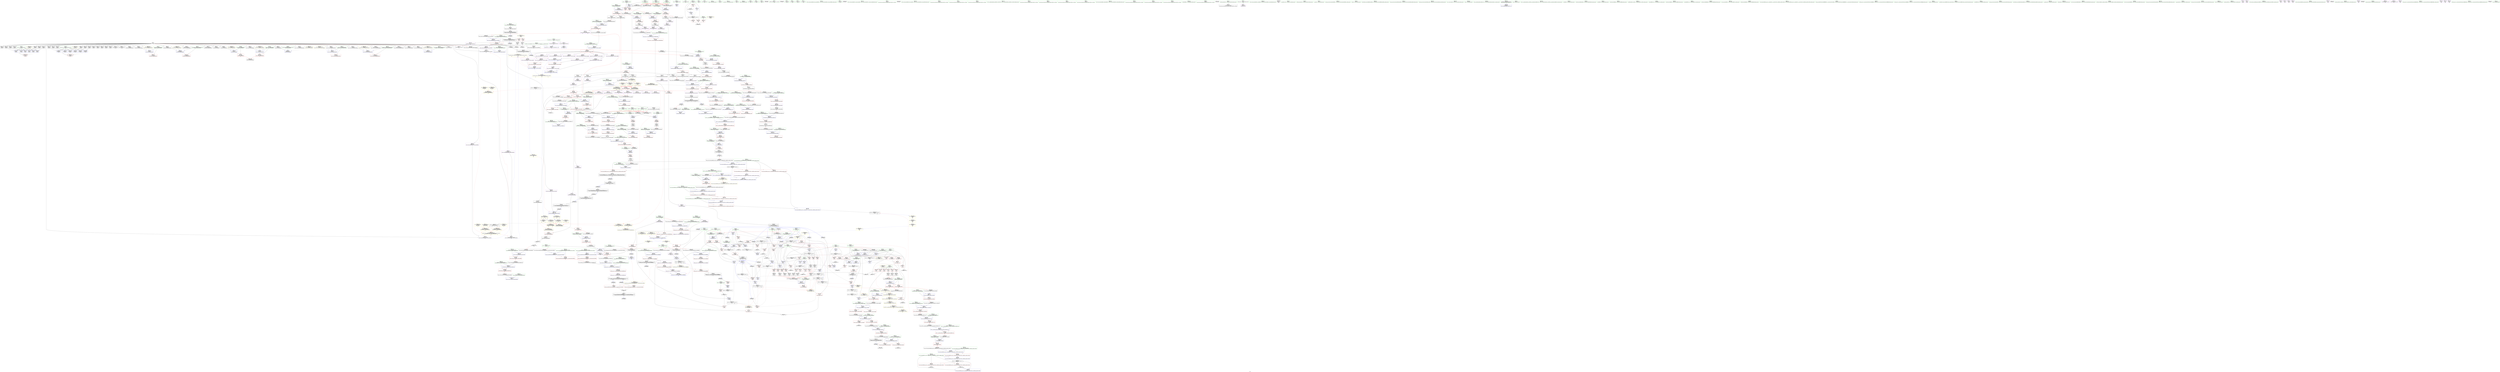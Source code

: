 digraph "SVFG" {
	label="SVFG";

	Node0x5604c5173430 [shape=record,color=grey,label="{NodeID: 0\nNullPtr|{|<s45>78}}"];
	Node0x5604c5173430 -> Node0x5604c51c7650[style=solid];
	Node0x5604c5173430 -> Node0x5604c51c7750[style=solid];
	Node0x5604c5173430 -> Node0x5604c51c7820[style=solid];
	Node0x5604c5173430 -> Node0x5604c51c78f0[style=solid];
	Node0x5604c5173430 -> Node0x5604c51c79c0[style=solid];
	Node0x5604c5173430 -> Node0x5604c51c7a90[style=solid];
	Node0x5604c5173430 -> Node0x5604c51c7b60[style=solid];
	Node0x5604c5173430 -> Node0x5604c51c7c30[style=solid];
	Node0x5604c5173430 -> Node0x5604c51c7d00[style=solid];
	Node0x5604c5173430 -> Node0x5604c51c7dd0[style=solid];
	Node0x5604c5173430 -> Node0x5604c51c7ea0[style=solid];
	Node0x5604c5173430 -> Node0x5604c51c7f70[style=solid];
	Node0x5604c5173430 -> Node0x5604c51c8040[style=solid];
	Node0x5604c5173430 -> Node0x5604c51c8110[style=solid];
	Node0x5604c5173430 -> Node0x5604c51c81e0[style=solid];
	Node0x5604c5173430 -> Node0x5604c51c82b0[style=solid];
	Node0x5604c5173430 -> Node0x5604c51c8380[style=solid];
	Node0x5604c5173430 -> Node0x5604c51c8450[style=solid];
	Node0x5604c5173430 -> Node0x5604c51c8520[style=solid];
	Node0x5604c5173430 -> Node0x5604c51d09d0[style=solid];
	Node0x5604c5173430 -> Node0x5604c51d0aa0[style=solid];
	Node0x5604c5173430 -> Node0x5604c51d0b70[style=solid];
	Node0x5604c5173430 -> Node0x5604c51d0c40[style=solid];
	Node0x5604c5173430 -> Node0x5604c51d0d10[style=solid];
	Node0x5604c5173430 -> Node0x5604c51d0de0[style=solid];
	Node0x5604c5173430 -> Node0x5604c51d0eb0[style=solid];
	Node0x5604c5173430 -> Node0x5604c51d0f80[style=solid];
	Node0x5604c5173430 -> Node0x5604c51d1050[style=solid];
	Node0x5604c5173430 -> Node0x5604c51d1120[style=solid];
	Node0x5604c5173430 -> Node0x5604c51d11f0[style=solid];
	Node0x5604c5173430 -> Node0x5604c51d12c0[style=solid];
	Node0x5604c5173430 -> Node0x5604c51d1390[style=solid];
	Node0x5604c5173430 -> Node0x5604c51d1460[style=solid];
	Node0x5604c5173430 -> Node0x5604c51d1530[style=solid];
	Node0x5604c5173430 -> Node0x5604c51d1600[style=solid];
	Node0x5604c5173430 -> Node0x5604c51d16d0[style=solid];
	Node0x5604c5173430 -> Node0x5604c51d17a0[style=solid];
	Node0x5604c5173430 -> Node0x5604c51e4ae0[style=solid];
	Node0x5604c5173430 -> Node0x5604c51e8f50[style=solid];
	Node0x5604c5173430 -> Node0x5604c51e9020[style=solid];
	Node0x5604c5173430 -> Node0x5604c51e90f0[style=solid];
	Node0x5604c5173430 -> Node0x5604c5200b70[style=solid];
	Node0x5604c5173430 -> Node0x5604c5202c10[style=solid];
	Node0x5604c5173430 -> Node0x5604c5202d90[style=solid];
	Node0x5604c5173430 -> Node0x5604c5203390[style=solid];
	Node0x5604c5173430:s45 -> Node0x5604c52b8ac0[style=solid,color=red];
	Node0x5604c52b4280 [shape=record,color=black,label="{NodeID: 1550\n207 = PHI(437, )\n}"];
	Node0x5604c52b4280 -> Node0x5604c51ce620[style=solid];
	Node0x5604c51cf9a0 [shape=record,color=red,label="{NodeID: 443\n451\<--450\n\<--\n_ZSt3minIiERKT_S2_S2_\n}"];
	Node0x5604c51cf9a0 -> Node0x5604c5202790[style=solid];
	Node0x5604c51c3800 [shape=record,color=green,label="{NodeID: 111\n610\<--611\nretval\<--retval_field_insensitive\nmain\n}"];
	Node0x5604c51c3800 -> Node0x5604c51e80b0[style=solid];
	Node0x5604c51e5260 [shape=record,color=blue,label="{NodeID: 554\n75\<--123\nsum\<--\n_Z5solvev\n}"];
	Node0x5604c51e5260 -> Node0x5604c51ce7c0[style=dashed];
	Node0x5604c51e5260 -> Node0x5604c51ce890[style=dashed];
	Node0x5604c51e5260 -> Node0x5604c523c0b0[style=dashed];
	Node0x5604c51c7f70 [shape=record,color=black,label="{NodeID: 222\n230\<--3\n\<--dummyVal\n_Z5solvev\n}"];
	Node0x5604c51c7f70 -> Node0x5604c51e5c20[style=solid];
	Node0x5604c5201a10 [shape=record,color=grey,label="{NodeID: 997\n199 = Binary(194, 198, )\n}"];
	Node0x5604c5201a10 -> Node0x5604c51e5670[style=solid];
	Node0x5604c51eac90 [shape=record,color=blue,label="{NodeID: 665\n1074\<--1069\n__value.addr\<--__value\n_ZSt10__fill_n_aIPimiEN9__gnu_cxx11__enable_ifIXsr11__is_scalarIT1_EE7__valueET_E6__typeES4_T0_RKS3_\n}"];
	Node0x5604c51eac90 -> Node0x5604c51e3660[style=dashed];
	Node0x5604c51d5e40 [shape=record,color=purple,label="{NodeID: 333\n432\<--430\n_M_start\<--\n_ZNSt6vectorIiSaIiEEixEm\n}"];
	Node0x5604c51d5e40 -> Node0x5604c51cf3f0[style=solid];
	Node0x5604c51a3d30 [shape=record,color=green,label="{NodeID: 1\n7\<--1\n__dso_handle\<--dummyObj\nGlob }"];
	Node0x5604c52b43c0 [shape=record,color=black,label="{NodeID: 1551\n214 = PHI(420, )\n}"];
	Node0x5604c52b43c0 -> Node0x5604c51ce6f0[style=solid];
	Node0x5604c51cfa70 [shape=record,color=red,label="{NodeID: 444\n485\<--465\n\<--retval\n_ZSt3maxIiERKT_S2_S2_\n}"];
	Node0x5604c51cfa70 -> Node0x5604c51d29b0[style=solid];
	Node0x5604c51c38d0 [shape=record,color=green,label="{NodeID: 112\n612\<--613\nT\<--T_field_insensitive\nmain\n}"];
	Node0x5604c51c38d0 -> Node0x5604c51e0b50[style=solid];
	Node0x5604c51e5330 [shape=record,color=blue,label="{NodeID: 555\n81\<--123\ni12\<--\n_Z5solvev\n}"];
	Node0x5604c51e5330 -> Node0x5604c5227b90[style=dashed];
	Node0x5604c51c8040 [shape=record,color=black,label="{NodeID: 223\n232\<--3\n\<--dummyVal\n_Z5solvev\n}"];
	Node0x5604c51c8040 -> Node0x5604c51e5cf0[style=solid];
	Node0x5604c5201b90 [shape=record,color=grey,label="{NodeID: 998\n194 = Binary(193, 146, )\n}"];
	Node0x5604c5201b90 -> Node0x5604c5201a10[style=solid];
	Node0x5604c51ead60 [shape=record,color=blue,label="{NodeID: 666\n1076\<--1084\n__tmp\<--\n_ZSt10__fill_n_aIPimiEN9__gnu_cxx11__enable_ifIXsr11__is_scalarIT1_EE7__valueET_E6__typeES4_T0_RKS3_\n}"];
	Node0x5604c51ead60 -> Node0x5604c51e3730[style=dashed];
	Node0x5604c51d5f10 [shape=record,color=purple,label="{NodeID: 334\n498\<--497\n_M_impl\<--\n_ZNSt6vectorIiSaIiEED2Ev\n}"];
	Node0x5604c51bf7d0 [shape=record,color=green,label="{NodeID: 2\n8\<--1\n.str\<--dummyObj\nGlob }"];
	Node0x5604c52b4500 [shape=record,color=black,label="{NodeID: 1552\n289 = PHI(528, )\n}"];
	Node0x5604c52b4500 -> Node0x5604c51e65e0[style=solid];
	Node0x5604c51cfb40 [shape=record,color=red,label="{NodeID: 445\n473\<--467\n\<--__a.addr\n_ZSt3maxIiERKT_S2_S2_\n}"];
	Node0x5604c51cfb40 -> Node0x5604c51cfe80[style=solid];
	Node0x5604c524c340 [shape=record,color=yellow,style=double,label="{NodeID: 1220\n132V_1 = ENCHI(MR_132V_0)\npts\{1020000 1040000 \}\nFun[_ZN9__gnu_cxxneIPiSt6vectorIiSaIiEEEEbRKNS_17__normal_iteratorIT_T0_EESA_]}"];
	Node0x5604c524c340 -> Node0x5604c51d0840[style=dashed];
	Node0x5604c524c340 -> Node0x5604c51d0910[style=dashed];
	Node0x5604c51c39a0 [shape=record,color=green,label="{NodeID: 113\n614\<--615\nti\<--ti_field_insensitive\nmain\n}"];
	Node0x5604c51c39a0 -> Node0x5604c51e0c20[style=solid];
	Node0x5604c51c39a0 -> Node0x5604c51e0cf0[style=solid];
	Node0x5604c51c39a0 -> Node0x5604c51e0dc0[style=solid];
	Node0x5604c51c39a0 -> Node0x5604c51e8180[style=solid];
	Node0x5604c51c39a0 -> Node0x5604c51e8250[style=solid];
	Node0x5604c51e5400 [shape=record,color=blue,label="{NodeID: 556\n87\<--180\nfirst\<--\n_Z5solvev\n}"];
	Node0x5604c51e5400 -> Node0x5604c51cd5e0[style=dashed];
	Node0x5604c51e5400 -> Node0x5604c51cd6b0[style=dashed];
	Node0x5604c51e5400 -> Node0x5604c51cd9f0[style=dashed];
	Node0x5604c51e5400 -> Node0x5604c51cdac0[style=dashed];
	Node0x5604c51e5400 -> Node0x5604c51e6370[style=dashed];
	Node0x5604c51e5400 -> Node0x5604c5226980[style=dashed];
	Node0x5604c51c8110 [shape=record,color=black,label="{NodeID: 224\n236\<--3\n\<--dummyVal\n_Z5solvev\n}"];
	Node0x5604c5201d10 [shape=record,color=grey,label="{NodeID: 999\n253 = Binary(252, 146, )\n}"];
	Node0x5604c5201d10 -> Node0x5604c51e5f60[style=solid];
	Node0x5604c51eae30 [shape=record,color=blue,label="{NodeID: 667\n1078\<--1086\n__niter\<--\n_ZSt10__fill_n_aIPimiEN9__gnu_cxx11__enable_ifIXsr11__is_scalarIT1_EE7__valueET_E6__typeES4_T0_RKS3_\n}"];
	Node0x5604c51eae30 -> Node0x5604c523deb0[style=dashed];
	Node0x5604c51d5fe0 [shape=record,color=purple,label="{NodeID: 335\n499\<--497\n_M_start\<--\n_ZNSt6vectorIiSaIiEED2Ev\n}"];
	Node0x5604c51d5fe0 -> Node0x5604c51d01c0[style=solid];
	Node0x5604c51bf860 [shape=record,color=green,label="{NodeID: 3\n10\<--1\n_ZSt4cout\<--dummyObj\nGlob }"];
	Node0x5604c52b4640 [shape=record,color=black,label="{NodeID: 1553\n295 = PHI(545, )\n}"];
	Node0x5604c52b4640 -> Node0x5604c51e66b0[style=solid];
	Node0x5604c51cfc10 [shape=record,color=red,label="{NodeID: 446\n482\<--467\n\<--__a.addr\n_ZSt3maxIiERKT_S2_S2_\n}"];
	Node0x5604c51cfc10 -> Node0x5604c51e77c0[style=solid];
	Node0x5604c51c8610 [shape=record,color=green,label="{NodeID: 114\n621\<--622\nfreopen\<--freopen_field_insensitive\n}"];
	Node0x5604c51e54d0 [shape=record,color=blue,label="{NodeID: 557\n89\<--123\ncnt\<--\n_Z5solvev\n}"];
	Node0x5604c51e54d0 -> Node0x5604c51cdb90[style=dashed];
	Node0x5604c51e54d0 -> Node0x5604c51cdc60[style=dashed];
	Node0x5604c51e54d0 -> Node0x5604c51cdd30[style=dashed];
	Node0x5604c51e54d0 -> Node0x5604c51e61d0[style=dashed];
	Node0x5604c51e54d0 -> Node0x5604c5237fb0[style=dashed];
	Node0x5604c51c81e0 [shape=record,color=black,label="{NodeID: 225\n237\<--3\n\<--dummyVal\n_Z5solvev\n}"];
	Node0x5604c51c81e0 -> Node0x5604c51e5dc0[style=solid];
	Node0x5604c5201e90 [shape=record,color=grey,label="{NodeID: 1000\n1097 = Binary(1096, 1098, )\n}"];
	Node0x5604c5201e90 -> Node0x5604c51eafd0[style=solid];
	Node0x5604c51eaf00 [shape=record,color=blue,label="{NodeID: 668\n1093\<--1092\n\<--\n_ZSt10__fill_n_aIPimiEN9__gnu_cxx11__enable_ifIXsr11__is_scalarIT1_EE7__valueET_E6__typeES4_T0_RKS3_\n}"];
	Node0x5604c51eaf00 -> Node0x5604c523d4b0[style=dashed];
	Node0x5604c51d60b0 [shape=record,color=purple,label="{NodeID: 336\n502\<--501\n_M_impl2\<--\n_ZNSt6vectorIiSaIiEED2Ev\n}"];
	Node0x5604c51bfb10 [shape=record,color=green,label="{NodeID: 4\n11\<--1\n.str.1\<--dummyObj\nGlob }"];
	Node0x5604c52b4780 [shape=record,color=black,label="{NodeID: 1554\n301 = PHI(560, )\n}"];
	Node0x5604c51cfce0 [shape=record,color=red,label="{NodeID: 447\n475\<--469\n\<--__b.addr\n_ZSt3maxIiERKT_S2_S2_\n}"];
	Node0x5604c51cfce0 -> Node0x5604c51cff50[style=solid];
	Node0x5604c524c560 [shape=record,color=yellow,style=double,label="{NodeID: 1222\n158V_1 = ENCHI(MR_158V_0)\npts\{1 \}\nFun[main]}"];
	Node0x5604c524c560 -> Node0x5604c51d8540[style=dashed];
	Node0x5604c524c560 -> Node0x5604c51d8610[style=dashed];
	Node0x5604c51c86d0 [shape=record,color=green,label="{NodeID: 115\n631\<--632\n__assert_fail\<--__assert_fail_field_insensitive\n}"];
	Node0x5604c51e55a0 [shape=record,color=blue,label="{NodeID: 558\n91\<--191\nmn\<--\n_Z5solvev\n}"];
	Node0x5604c51e55a0 -> Node0x5604c5226a70[style=dashed];
	Node0x5604c51c82b0 [shape=record,color=black,label="{NodeID: 226\n239\<--3\n\<--dummyVal\n_Z5solvev\n}"];
	Node0x5604c51c82b0 -> Node0x5604c51e5e90[style=solid];
	Node0x5604c5202010 [shape=record,color=grey,label="{NodeID: 1001\n219 = Binary(218, 146, )\n}"];
	Node0x5604c5202010 -> Node0x5604c51e59b0[style=solid];
	Node0x5604c51eafd0 [shape=record,color=blue,label="{NodeID: 669\n1078\<--1097\n__niter\<--dec\n_ZSt10__fill_n_aIPimiEN9__gnu_cxx11__enable_ifIXsr11__is_scalarIT1_EE7__valueET_E6__typeES4_T0_RKS3_\n}"];
	Node0x5604c51eafd0 -> Node0x5604c523deb0[style=dashed];
	Node0x5604c51d6180 [shape=record,color=purple,label="{NodeID: 337\n503\<--501\n_M_finish\<--\n_ZNSt6vectorIiSaIiEED2Ev\n}"];
	Node0x5604c51d6180 -> Node0x5604c51d0290[style=solid];
	Node0x5604c51bfbd0 [shape=record,color=green,label="{NodeID: 5\n13\<--1\n.str.2\<--dummyObj\nGlob }"];
	Node0x5604c52b4890 [shape=record,color=black,label="{NodeID: 1555\n305 = PHI(579, )\n}"];
	Node0x5604c52b4890 -> Node0x5604c51cea30[style=solid];
	Node0x5604c51cfdb0 [shape=record,color=red,label="{NodeID: 448\n479\<--469\n\<--__b.addr\n_ZSt3maxIiERKT_S2_S2_\n}"];
	Node0x5604c51cfdb0 -> Node0x5604c51e76f0[style=solid];
	Node0x5604c51c87d0 [shape=record,color=green,label="{NodeID: 116\n660\<--661\nprintf\<--printf_field_insensitive\n}"];
	Node0x5604c51e5670 [shape=record,color=blue,label="{NodeID: 559\n93\<--199\nlen\<--sub\n_Z5solvev\n|{|<s5>27}}"];
	Node0x5604c51e5670 -> Node0x5604c51cde00[style=dashed];
	Node0x5604c51e5670 -> Node0x5604c51cded0[style=dashed];
	Node0x5604c51e5670 -> Node0x5604c51ce7c0[style=dashed];
	Node0x5604c51e5670 -> Node0x5604c51ce890[style=dashed];
	Node0x5604c51e5670 -> Node0x5604c52389b0[style=dashed];
	Node0x5604c51e5670:s5 -> Node0x5604c5249750[style=dashed,color=red];
	Node0x5604c51c8380 [shape=record,color=black,label="{NodeID: 227\n332\<--3\n\<--dummyVal\n_Z5solvev\n}"];
	Node0x5604c5202190 [shape=record,color=grey,label="{NodeID: 1002\n784 = Binary(782, 783, )\n}"];
	Node0x5604c5202190 -> Node0x5604c5202490[style=solid];
	Node0x5604c51eb0a0 [shape=record,color=blue,label="{NodeID: 670\n1070\<--1101\n__first.addr\<--incdec.ptr\n_ZSt10__fill_n_aIPimiEN9__gnu_cxx11__enable_ifIXsr11__is_scalarIT1_EE7__valueET_E6__typeES4_T0_RKS3_\n}"];
	Node0x5604c51eb0a0 -> Node0x5604c523d9b0[style=dashed];
	Node0x5604c51d6250 [shape=record,color=purple,label="{NodeID: 338\n542\<--530\ncoerce.dive\<--retval\n_ZNSt6vectorIiSaIiEE5beginEv\n}"];
	Node0x5604c51d6250 -> Node0x5604c51d0430[style=solid];
	Node0x5604c51bfc90 [shape=record,color=green,label="{NodeID: 6\n15\<--1\nstdout\<--dummyObj\nGlob }"];
	Node0x5604c52b4a00 [shape=record,color=black,label="{NodeID: 1556\n315 = PHI(588, )\n}"];
	Node0x5604c51cfe80 [shape=record,color=red,label="{NodeID: 449\n474\<--473\n\<--\n_ZSt3maxIiERKT_S2_S2_\n}"];
	Node0x5604c51cfe80 -> Node0x5604c5202a90[style=solid];
	Node0x5604c524c750 [shape=record,color=yellow,style=double,label="{NodeID: 1224\n162V_1 = ENCHI(MR_162V_0)\npts\{613 \}\nFun[main]}"];
	Node0x5604c524c750 -> Node0x5604c51e0b50[style=dashed];
	Node0x5604c51c88d0 [shape=record,color=green,label="{NodeID: 117\n684\<--685\nthis.addr\<--this.addr_field_insensitive\n_ZN9__gnu_cxx13new_allocatorIiEC2Ev\n}"];
	Node0x5604c51c88d0 -> Node0x5604c51e0e90[style=solid];
	Node0x5604c51c88d0 -> Node0x5604c51e8320[style=solid];
	Node0x5604c51e5740 [shape=record,color=blue,label="{NodeID: 560\n95\<--123\nj\<--\n_Z5solvev\n}"];
	Node0x5604c51e5740 -> Node0x5604c51cdfa0[style=dashed];
	Node0x5604c51e5740 -> Node0x5604c51ce070[style=dashed];
	Node0x5604c51e5740 -> Node0x5604c51e59b0[style=dashed];
	Node0x5604c51e5740 -> Node0x5604c5238eb0[style=dashed];
	Node0x5604c51c8450 [shape=record,color=black,label="{NodeID: 228\n333\<--3\n\<--dummyVal\n_Z5solvev\n}"];
	Node0x5604c51c8450 -> Node0x5604c51e6920[style=solid];
	Node0x5604c5202310 [shape=record,color=grey,label="{NodeID: 1003\n145 = Binary(144, 146, )\n}"];
	Node0x5604c5202310 -> Node0x5604c51e4d80[style=solid];
	Node0x5604c51eb170 [shape=record,color=blue,label="{NodeID: 671\n1108\<--1107\n__it.addr\<--__it\n_ZSt12__niter_baseIPiET_S1_\n}"];
	Node0x5604c51eb170 -> Node0x5604c51e3a70[style=dashed];
	Node0x5604c51d6320 [shape=record,color=purple,label="{NodeID: 339\n537\<--536\n_M_impl\<--\n_ZNSt6vectorIiSaIiEE5beginEv\n}"];
	Node0x5604c5245db0 [shape=record,color=yellow,style=double,label="{NodeID: 1114\n121V_1 = ENCHI(MR_121V_0)\npts\{780000 780001 \}\nFun[_ZN9__gnu_cxx17__normal_iteratorIPiSt6vectorIiSaIiEEEC2ERKS1_]}"];
	Node0x5604c5245db0 -> Node0x5604c51e4770[style=dashed];
	Node0x5604c51c0500 [shape=record,color=green,label="{NodeID: 7\n16\<--1\n.str.3\<--dummyObj\nGlob }"];
	Node0x5604c52b4b10 [shape=record,color=black,label="{NodeID: 1557\n319 = PHI(462, )\n}"];
	Node0x5604c52b4b10 -> Node0x5604c51ceb00[style=solid];
	Node0x5604c51cff50 [shape=record,color=red,label="{NodeID: 450\n476\<--475\n\<--\n_ZSt3maxIiERKT_S2_S2_\n}"];
	Node0x5604c51cff50 -> Node0x5604c5202a90[style=solid];
	Node0x5604c51c89a0 [shape=record,color=green,label="{NodeID: 118\n691\<--692\nthis.addr\<--this.addr_field_insensitive\n_ZN9__gnu_cxx13new_allocatorIiED2Ev\n}"];
	Node0x5604c51c89a0 -> Node0x5604c51e0f60[style=solid];
	Node0x5604c51c89a0 -> Node0x5604c51e83f0[style=solid];
	Node0x5604c51e5810 [shape=record,color=blue,label="{NodeID: 561\n91\<--210\nmn\<--\n_Z5solvev\n}"];
	Node0x5604c51e5810 -> Node0x5604c5226a70[style=dashed];
	Node0x5604c51c8520 [shape=record,color=black,label="{NodeID: 229\n335\<--3\n\<--dummyVal\n_Z5solvev\n}"];
	Node0x5604c51c8520 -> Node0x5604c51e69f0[style=solid];
	Node0x5604c5202490 [shape=record,color=grey,label="{NodeID: 1004\n785 = Binary(784, 786, )\n|{<s0>69}}"];
	Node0x5604c5202490:s0 -> Node0x5604c52b9d00[style=solid,color=red];
	Node0x5604c51eb240 [shape=record,color=blue,label="{NodeID: 672\n1117\<--1114\nthis.addr\<--this\n_ZNSt12_Vector_baseIiSaIiEE13_M_deallocateEPim\n}"];
	Node0x5604c51eb240 -> Node0x5604c51e3b40[style=dashed];
	Node0x5604c51d63f0 [shape=record,color=purple,label="{NodeID: 340\n538\<--536\n_M_start\<--\n_ZNSt6vectorIiSaIiEE5beginEv\n|{<s0>53}}"];
	Node0x5604c51d63f0:s0 -> Node0x5604c52b6510[style=solid,color=red];
	Node0x5604c51c0590 [shape=record,color=green,label="{NodeID: 8\n18\<--1\n.str.4\<--dummyObj\nGlob }"];
	Node0x5604c52b4c80 [shape=record,color=black,label="{NodeID: 1558\n321 = PHI()\n}"];
	Node0x5604c51d0020 [shape=record,color=red,label="{NodeID: 451\n496\<--489\nthis1\<--this.addr\n_ZNSt6vectorIiSaIiEED2Ev\n}"];
	Node0x5604c51d0020 -> Node0x5604c51d2a80[style=solid];
	Node0x5604c51d0020 -> Node0x5604c51d2b50[style=solid];
	Node0x5604c51d0020 -> Node0x5604c51d2c20[style=solid];
	Node0x5604c51d0020 -> Node0x5604c51d2cf0[style=solid];
	Node0x5604c51d0020 -> Node0x5604c51d2dc0[style=solid];
	Node0x5604c51c8a70 [shape=record,color=green,label="{NodeID: 119\n700\<--701\nthis.addr\<--this.addr_field_insensitive\n_ZNSt12_Vector_baseIiSaIiEEC2EmRKS0_\n}"];
	Node0x5604c51c8a70 -> Node0x5604c51e1030[style=solid];
	Node0x5604c51c8a70 -> Node0x5604c51e84c0[style=solid];
	Node0x5604c51e58e0 [shape=record,color=blue,label="{NodeID: 562\n87\<--215\nfirst\<--\n_Z5solvev\n}"];
	Node0x5604c51e58e0 -> Node0x5604c5226980[style=dashed];
	Node0x5604c51d09d0 [shape=record,color=black,label="{NodeID: 230\n344\<--3\nlpad.val\<--dummyVal\n_Z5solvev\n}"];
	Node0x5604c5202610 [shape=record,color=grey,label="{NodeID: 1005\n953 = cmp(949, 950, )\n}"];
	Node0x5604c51eb310 [shape=record,color=blue,label="{NodeID: 673\n1119\<--1115\n__p.addr\<--__p\n_ZNSt12_Vector_baseIiSaIiEE13_M_deallocateEPim\n}"];
	Node0x5604c51eb310 -> Node0x5604c51e3c10[style=dashed];
	Node0x5604c51eb310 -> Node0x5604c51e3ce0[style=dashed];
	Node0x5604c51d64c0 [shape=record,color=purple,label="{NodeID: 341\n557\<--547\ncoerce.dive\<--retval\n_ZNSt6vectorIiSaIiEE3endEv\n}"];
	Node0x5604c51d64c0 -> Node0x5604c51d05d0[style=solid];
	Node0x5604c51c0650 [shape=record,color=green,label="{NodeID: 9\n20\<--1\n__PRETTY_FUNCTION__.main\<--dummyObj\nGlob }"];
	Node0x5604c52b4d50 [shape=record,color=black,label="{NodeID: 1559\n324 = PHI()\n}"];
	Node0x5604c51d00f0 [shape=record,color=red,label="{NodeID: 452\n523\<--491\nexn\<--exn.slot\n_ZNSt6vectorIiSaIiEED2Ev\n|{<s0>52}}"];
	Node0x5604c51d00f0:s0 -> Node0x5604c52b72e0[style=solid,color=red];
	Node0x5604c51c8b40 [shape=record,color=green,label="{NodeID: 120\n702\<--703\n__n.addr\<--__n.addr_field_insensitive\n_ZNSt12_Vector_baseIiSaIiEEC2EmRKS0_\n}"];
	Node0x5604c51c8b40 -> Node0x5604c51e1100[style=solid];
	Node0x5604c51c8b40 -> Node0x5604c51e8590[style=solid];
	Node0x5604c51e59b0 [shape=record,color=blue,label="{NodeID: 563\n95\<--219\nj\<--inc33\n_Z5solvev\n}"];
	Node0x5604c51e59b0 -> Node0x5604c51cdfa0[style=dashed];
	Node0x5604c51e59b0 -> Node0x5604c51ce070[style=dashed];
	Node0x5604c51e59b0 -> Node0x5604c51e59b0[style=dashed];
	Node0x5604c51e59b0 -> Node0x5604c5238eb0[style=dashed];
	Node0x5604c51d0aa0 [shape=record,color=black,label="{NodeID: 231\n345\<--3\nlpad.val76\<--dummyVal\n_Z5solvev\n}"];
	Node0x5604c5202790 [shape=record,color=grey,label="{NodeID: 1006\n452 = cmp(449, 451, )\n}"];
	Node0x5604c51eb3e0 [shape=record,color=blue,label="{NodeID: 674\n1121\<--1116\n__n.addr\<--__n\n_ZNSt12_Vector_baseIiSaIiEE13_M_deallocateEPim\n}"];
	Node0x5604c51eb3e0 -> Node0x5604c51e3db0[style=dashed];
	Node0x5604c51d6590 [shape=record,color=purple,label="{NodeID: 342\n554\<--553\n_M_impl\<--\n_ZNSt6vectorIiSaIiEE3endEv\n}"];
	Node0x5604c51c0750 [shape=record,color=green,label="{NodeID: 10\n22\<--1\n.str.5\<--dummyObj\nGlob }"];
	Node0x5604c52b4e20 [shape=record,color=black,label="{NodeID: 1560\n837 = PHI(895, )\n}"];
	Node0x5604c52b4e20 -> Node0x5604c51e9360[style=solid];
	Node0x5604c51d01c0 [shape=record,color=red,label="{NodeID: 453\n500\<--499\n\<--_M_start\n_ZNSt6vectorIiSaIiEED2Ev\n|{<s0>49}}"];
	Node0x5604c51d01c0:s0 -> Node0x5604c52b6690[style=solid,color=red];
	Node0x5604c51c8c10 [shape=record,color=green,label="{NodeID: 121\n704\<--705\n__a.addr\<--__a.addr_field_insensitive\n_ZNSt12_Vector_baseIiSaIiEEC2EmRKS0_\n}"];
	Node0x5604c51c8c10 -> Node0x5604c51e11d0[style=solid];
	Node0x5604c51c8c10 -> Node0x5604c51e8660[style=solid];
	Node0x5604c51e5a80 [shape=record,color=blue,label="{NodeID: 564\n67\<--223\nexn.slot\<--\n_Z5solvev\n}"];
	Node0x5604c51e5a80 -> Node0x5604c51ccdc0[style=dashed];
	Node0x5604c51d0b70 [shape=record,color=black,label="{NodeID: 232\n390\<--3\n\<--dummyVal\n_ZNSt6vectorIiSaIiEEC2EmRKS0_\n}"];
	Node0x5604c5202910 [shape=record,color=grey,label="{NodeID: 1007\n906 = cmp(905, 907, )\n}"];
	Node0x5604c51eb4b0 [shape=record,color=blue,label="{NodeID: 675\n1155\<--1152\n__a.addr\<--__a\n_ZNSt16allocator_traitsISaIiEE10deallocateERS0_Pim\n}"];
	Node0x5604c51eb4b0 -> Node0x5604c51e3e80[style=dashed];
	Node0x5604c51d6660 [shape=record,color=purple,label="{NodeID: 343\n555\<--553\n_M_finish\<--\n_ZNSt6vectorIiSaIiEE3endEv\n|{<s0>54}}"];
	Node0x5604c51d6660:s0 -> Node0x5604c52b6510[style=solid,color=red];
	Node0x5604c51c0850 [shape=record,color=green,label="{NodeID: 11\n24\<--1\n.str.6\<--dummyObj\nGlob }"];
	Node0x5604c52b4fc0 [shape=record,color=black,label="{NodeID: 1561\n506 = PHI(997, )\n|{<s0>49}}"];
	Node0x5604c52b4fc0:s0 -> Node0x5604c52b68b0[style=solid,color=red];
	Node0x5604c51d0290 [shape=record,color=red,label="{NodeID: 454\n504\<--503\n\<--_M_finish\n_ZNSt6vectorIiSaIiEED2Ev\n|{<s0>49}}"];
	Node0x5604c51d0290:s0 -> Node0x5604c52b67a0[style=solid,color=red];
	Node0x5604c51c8ce0 [shape=record,color=green,label="{NodeID: 122\n706\<--707\nexn.slot\<--exn.slot_field_insensitive\n_ZNSt12_Vector_baseIiSaIiEEC2EmRKS0_\n}"];
	Node0x5604c51c8ce0 -> Node0x5604c51e12a0[style=solid];
	Node0x5604c51c8ce0 -> Node0x5604c51e8730[style=solid];
	Node0x5604c51e5b50 [shape=record,color=blue,label="{NodeID: 565\n69\<--225\nehselector.slot\<--\n_Z5solvev\n}"];
	Node0x5604c51e5b50 -> Node0x5604c51cce90[style=dashed];
	Node0x5604c51d0c40 [shape=record,color=black,label="{NodeID: 233\n391\<--3\n\<--dummyVal\n_ZNSt6vectorIiSaIiEEC2EmRKS0_\n}"];
	Node0x5604c51d0c40 -> Node0x5604c51e6e00[style=solid];
	Node0x5604c5202a90 [shape=record,color=grey,label="{NodeID: 1008\n477 = cmp(474, 476, )\n}"];
	Node0x5604c51eb580 [shape=record,color=blue,label="{NodeID: 676\n1157\<--1153\n__p.addr\<--__p\n_ZNSt16allocator_traitsISaIiEE10deallocateERS0_Pim\n}"];
	Node0x5604c51eb580 -> Node0x5604c51e3f50[style=dashed];
	Node0x5604c51d6730 [shape=record,color=purple,label="{NodeID: 344\n585\<--584\n_M_current\<--this1\n_ZNK9__gnu_cxx17__normal_iteratorIPiSt6vectorIiSaIiEEEdeEv\n}"];
	Node0x5604c51d6730 -> Node0x5604c51e08e0[style=solid];
	Node0x5604c51c0950 [shape=record,color=green,label="{NodeID: 12\n26\<--1\nstdin\<--dummyObj\nGlob }"];
	Node0x5604c52b5100 [shape=record,color=black,label="{NodeID: 1562\n570 = PHI(1253, )\n}"];
	Node0x5604c52b5100 -> Node0x5604c51d0840[style=solid];
	Node0x5604c51d0360 [shape=record,color=red,label="{NodeID: 455\n535\<--532\nthis1\<--this.addr\n_ZNSt6vectorIiSaIiEE5beginEv\n}"];
	Node0x5604c51d0360 -> Node0x5604c51d2e90[style=solid];
	Node0x5604c51c8db0 [shape=record,color=green,label="{NodeID: 123\n708\<--709\nehselector.slot\<--ehselector.slot_field_insensitive\n_ZNSt12_Vector_baseIiSaIiEEC2EmRKS0_\n}"];
	Node0x5604c51c8db0 -> Node0x5604c51e1370[style=solid];
	Node0x5604c51c8db0 -> Node0x5604c51e8800[style=solid];
	Node0x5604c51e5c20 [shape=record,color=blue,label="{NodeID: 566\n67\<--230\nexn.slot\<--\n_Z5solvev\n}"];
	Node0x5604c51e5c20 -> Node0x5604c51ccdc0[style=dashed];
	Node0x5604c51d0d10 [shape=record,color=black,label="{NodeID: 234\n393\<--3\n\<--dummyVal\n_ZNSt6vectorIiSaIiEEC2EmRKS0_\n}"];
	Node0x5604c51d0d10 -> Node0x5604c51e6ed0[style=solid];
	Node0x5604c5202c10 [shape=record,color=grey,label="{NodeID: 1009\n623 = cmp(620, 3, )\n}"];
	Node0x5604c51eb650 [shape=record,color=blue,label="{NodeID: 677\n1159\<--1154\n__n.addr\<--__n\n_ZNSt16allocator_traitsISaIiEE10deallocateERS0_Pim\n}"];
	Node0x5604c51eb650 -> Node0x5604c51e4020[style=dashed];
	Node0x5604c51d6800 [shape=record,color=purple,label="{NodeID: 345\n594\<--593\n_M_current\<--this1\n_ZN9__gnu_cxx17__normal_iteratorIPiSt6vectorIiSaIiEEEppEv\n}"];
	Node0x5604c51d6800 -> Node0x5604c51e0a80[style=solid];
	Node0x5604c51d6800 -> Node0x5604c51e7fe0[style=solid];
	Node0x5604c51c0a50 [shape=record,color=green,label="{NodeID: 13\n27\<--1\n.str.7\<--dummyObj\nGlob }"];
	Node0x5604c52b5240 [shape=record,color=black,label="{NodeID: 1563\n575 = PHI(1253, )\n}"];
	Node0x5604c52b5240 -> Node0x5604c51d0910[style=solid];
	Node0x5604c51d0430 [shape=record,color=red,label="{NodeID: 456\n543\<--542\n\<--coerce.dive\n_ZNSt6vectorIiSaIiEE5beginEv\n}"];
	Node0x5604c51d0430 -> Node0x5604c51d2f60[style=solid];
	Node0x5604c524ce00 [shape=record,color=yellow,style=double,label="{NodeID: 1231\n98V_1 = ENCHI(MR_98V_0)\npts\{492 \}\nFun[_ZNSt6vectorIiSaIiEED2Ev]}"];
	Node0x5604c524ce00 -> Node0x5604c51e7960[style=dashed];
	Node0x5604c51c8e80 [shape=record,color=green,label="{NodeID: 124\n717\<--718\n_ZNSt12_Vector_baseIiSaIiEE12_Vector_implC2ERKS0_\<--_ZNSt12_Vector_baseIiSaIiEE12_Vector_implC2ERKS0__field_insensitive\n}"];
	Node0x5604c51e5cf0 [shape=record,color=blue,label="{NodeID: 567\n69\<--232\nehselector.slot\<--\n_Z5solvev\n}"];
	Node0x5604c51e5cf0 -> Node0x5604c51cce90[style=dashed];
	Node0x5604c51d0de0 [shape=record,color=black,label="{NodeID: 235\n402\<--3\nlpad.val\<--dummyVal\n_ZNSt6vectorIiSaIiEEC2EmRKS0_\n}"];
	Node0x5604c5202d90 [shape=record,color=grey,label="{NodeID: 1010\n639 = cmp(638, 3, )\n}"];
	Node0x5604c51eb720 [shape=record,color=blue,label="{NodeID: 678\n1176\<--1173\nthis.addr\<--this\n_ZN9__gnu_cxx13new_allocatorIiE10deallocateEPim\n}"];
	Node0x5604c51eb720 -> Node0x5604c51e40f0[style=dashed];
	Node0x5604c51d68d0 [shape=record,color=purple,label="{NodeID: 346\n596\<--595\nincdec.ptr\<--\n_ZN9__gnu_cxx17__normal_iteratorIPiSt6vectorIiSaIiEEEppEv\n}"];
	Node0x5604c51d68d0 -> Node0x5604c51e7fe0[style=solid];
	Node0x5604c51c0b50 [shape=record,color=green,label="{NodeID: 14\n29\<--1\n.str.8\<--dummyObj\nGlob }"];
	Node0x5604c52b5380 [shape=record,color=black,label="{NodeID: 1564\n650 = PHI()\n}"];
	Node0x5604c51d0500 [shape=record,color=red,label="{NodeID: 457\n552\<--549\nthis1\<--this.addr\n_ZNSt6vectorIiSaIiEE3endEv\n}"];
	Node0x5604c51d0500 -> Node0x5604c51d3030[style=solid];
	Node0x5604c524cee0 [shape=record,color=yellow,style=double,label="{NodeID: 1232\n100V_1 = ENCHI(MR_100V_0)\npts\{494 \}\nFun[_ZNSt6vectorIiSaIiEED2Ev]}"];
	Node0x5604c524cee0 -> Node0x5604c51e7a30[style=dashed];
	Node0x5604c51c8f80 [shape=record,color=green,label="{NodeID: 125\n721\<--722\n_ZNSt12_Vector_baseIiSaIiEE17_M_create_storageEm\<--_ZNSt12_Vector_baseIiSaIiEE17_M_create_storageEm_field_insensitive\n}"];
	Node0x5604c51e5dc0 [shape=record,color=blue,label="{NodeID: 568\n67\<--237\nexn.slot\<--\n_Z5solvev\n}"];
	Node0x5604c51e5dc0 -> Node0x5604c51ccdc0[style=dashed];
	Node0x5604c51d0eb0 [shape=record,color=black,label="{NodeID: 236\n403\<--3\nlpad.val2\<--dummyVal\n_ZNSt6vectorIiSaIiEEC2EmRKS0_\n}"];
	Node0x5604c5202f10 [shape=record,color=grey,label="{NodeID: 1011\n246 = cmp(245, 247, )\n}"];
	Node0x5604c51eb7f0 [shape=record,color=blue,label="{NodeID: 679\n1178\<--1174\n__p.addr\<--__p\n_ZN9__gnu_cxx13new_allocatorIiE10deallocateEPim\n}"];
	Node0x5604c51eb7f0 -> Node0x5604c51e41c0[style=dashed];
	Node0x5604c51d69a0 [shape=record,color=purple,label="{NodeID: 347\n714\<--713\n_M_impl\<--this1\n_ZNSt12_Vector_baseIiSaIiEEC2EmRKS0_\n|{<s0>64|<s1>66}}"];
	Node0x5604c51d69a0:s0 -> Node0x5604c52bb650[style=solid,color=red];
	Node0x5604c51d69a0:s1 -> Node0x5604c52bcbb0[style=solid,color=red];
	Node0x5604c51c0c50 [shape=record,color=green,label="{NodeID: 15\n32\<--1\n\<--dummyObj\nCan only get source location for instruction, argument, global var or function.}"];
	Node0x5604c52b5450 [shape=record,color=black,label="{NodeID: 1565\n659 = PHI()\n}"];
	Node0x5604c51d05d0 [shape=record,color=red,label="{NodeID: 458\n558\<--557\n\<--coerce.dive\n_ZNSt6vectorIiSaIiEE3endEv\n}"];
	Node0x5604c51d05d0 -> Node0x5604c51d3100[style=solid];
	Node0x5604c524cfc0 [shape=record,color=yellow,style=double,label="{NodeID: 1233\n65V_1 = ENCHI(MR_65V_0)\npts\{640000 780000 840000 \}\nFun[_ZNSt6vectorIiSaIiEED2Ev]|{|<s1>50|<s2>51}}"];
	Node0x5604c524cfc0 -> Node0x5604c51d01c0[style=dashed];
	Node0x5604c524cfc0:s1 -> Node0x5604c52494d0[style=dashed,color=red];
	Node0x5604c524cfc0:s2 -> Node0x5604c52494d0[style=dashed,color=red];
	Node0x5604c51c9080 [shape=record,color=green,label="{NodeID: 126\n730\<--731\n_ZNSt12_Vector_baseIiSaIiEE12_Vector_implD2Ev\<--_ZNSt12_Vector_baseIiSaIiEE12_Vector_implD2Ev_field_insensitive\n}"];
	Node0x5604c51e5e90 [shape=record,color=blue,label="{NodeID: 569\n69\<--239\nehselector.slot\<--\n_Z5solvev\n}"];
	Node0x5604c51e5e90 -> Node0x5604c51cce90[style=dashed];
	Node0x5604c51d0f80 [shape=record,color=black,label="{NodeID: 237\n515\<--3\n\<--dummyVal\n_ZNSt6vectorIiSaIiEED2Ev\n}"];
	Node0x5604c5203090 [shape=record,color=grey,label="{NodeID: 1012\n655 = cmp(653, 654, )\n}"];
	Node0x5604c51eb8c0 [shape=record,color=blue,label="{NodeID: 680\n1180\<--1175\n.addr\<--\n_ZN9__gnu_cxx13new_allocatorIiE10deallocateEPim\n}"];
	Node0x5604c51d6a70 [shape=record,color=purple,label="{NodeID: 348\n749\<--748\n_M_impl\<--\n_ZNSt6vectorIiSaIiEE21_M_default_initializeEm\n}"];
	Node0x5604c51c0d50 [shape=record,color=green,label="{NodeID: 16\n123\<--1\n\<--dummyObj\nCan only get source location for instruction, argument, global var or function.}"];
	Node0x5604c52b5520 [shape=record,color=black,label="{NodeID: 1566\n754 = PHI(997, )\n|{<s0>68}}"];
	Node0x5604c52b5520:s0 -> Node0x5604c52b9640[style=solid,color=red];
	Node0x5604c51d06a0 [shape=record,color=red,label="{NodeID: 459\n569\<--563\n\<--__lhs.addr\n_ZN9__gnu_cxxneIPiSt6vectorIiSaIiEEEEbRKNS_17__normal_iteratorIT_T0_EESA_\n|{<s0>55}}"];
	Node0x5604c51d06a0:s0 -> Node0x5604c52bae40[style=solid,color=red];
	Node0x5604c524d100 [shape=record,color=yellow,style=double,label="{NodeID: 1234\n67V_1 = ENCHI(MR_67V_0)\npts\{640001 780001 840001 \}\nFun[_ZNSt6vectorIiSaIiEED2Ev]}"];
	Node0x5604c524d100 -> Node0x5604c51d0290[style=dashed];
	Node0x5604c51c9180 [shape=record,color=green,label="{NodeID: 127\n741\<--742\nthis.addr\<--this.addr_field_insensitive\n_ZNSt6vectorIiSaIiEE21_M_default_initializeEm\n}"];
	Node0x5604c51c9180 -> Node0x5604c51e1440[style=solid];
	Node0x5604c51c9180 -> Node0x5604c51e88d0[style=solid];
	Node0x5604c51e5f60 [shape=record,color=blue,label="{NodeID: 570\n97\<--253\nref.tmp39\<--sub40\n_Z5solvev\n|{|<s3>25}}"];
	Node0x5604c51e5f60 -> Node0x5604c51ce7c0[style=dashed];
	Node0x5604c51e5f60 -> Node0x5604c51ce890[style=dashed];
	Node0x5604c51e5f60 -> Node0x5604c52393b0[style=dashed];
	Node0x5604c51e5f60:s3 -> Node0x5604c5249750[style=dashed,color=red];
	Node0x5604c51d1050 [shape=record,color=black,label="{NodeID: 238\n516\<--3\n\<--dummyVal\n_ZNSt6vectorIiSaIiEED2Ev\n}"];
	Node0x5604c51d1050 -> Node0x5604c51e7960[style=solid];
	Node0x5604c5203210 [shape=record,color=grey,label="{NodeID: 1013\n577 = cmp(573, 576, )\n}"];
	Node0x5604c5203210 -> Node0x5604c51d31d0[style=solid];
	Node0x5604c51eb990 [shape=record,color=blue,label="{NodeID: 681\n1198\<--1195\n__first.addr\<--__first\n_ZSt8_DestroyIPiiEvT_S1_RSaIT0_E\n}"];
	Node0x5604c51eb990 -> Node0x5604c51e4290[style=dashed];
	Node0x5604c51d6b40 [shape=record,color=purple,label="{NodeID: 349\n750\<--748\n_M_start\<--\n_ZNSt6vectorIiSaIiEE21_M_default_initializeEm\n}"];
	Node0x5604c51d6b40 -> Node0x5604c51e15e0[style=solid];
	Node0x5604c51c0e50 [shape=record,color=green,label="{NodeID: 17\n141\<--1\n\<--dummyObj\nCan only get source location for instruction, argument, global var or function.}"];
	Node0x5604c52b56c0 [shape=record,color=black,label="{NodeID: 1567\n755 = PHI(978, )\n}"];
	Node0x5604c52b56c0 -> Node0x5604c51e8a70[style=solid];
	Node0x5604c51d0770 [shape=record,color=red,label="{NodeID: 460\n574\<--565\n\<--__rhs.addr\n_ZN9__gnu_cxxneIPiSt6vectorIiSaIiEEEEbRKNS_17__normal_iteratorIT_T0_EESA_\n|{<s0>56}}"];
	Node0x5604c51d0770:s0 -> Node0x5604c52bae40[style=solid,color=red];
	Node0x5604c524d240 [shape=record,color=yellow,style=double,label="{NodeID: 1235\n69V_1 = ENCHI(MR_69V_0)\npts\{640002 780002 840002 \}\nFun[_ZNSt6vectorIiSaIiEED2Ev]|{<s0>50|<s1>51}}"];
	Node0x5604c524d240:s0 -> Node0x5604c5249610[style=dashed,color=red];
	Node0x5604c524d240:s1 -> Node0x5604c5249610[style=dashed,color=red];
	Node0x5604c51c9250 [shape=record,color=green,label="{NodeID: 128\n743\<--744\n__n.addr\<--__n.addr_field_insensitive\n_ZNSt6vectorIiSaIiEE21_M_default_initializeEm\n}"];
	Node0x5604c51c9250 -> Node0x5604c51e1510[style=solid];
	Node0x5604c51c9250 -> Node0x5604c51e89a0[style=solid];
	Node0x5604c51e6030 [shape=record,color=blue,label="{NodeID: 571\n261\<--258\ncall44\<--\n_Z5solvev\n}"];
	Node0x5604c51e6030 -> Node0x5604c5234290[style=dashed];
	Node0x5604c51d1120 [shape=record,color=black,label="{NodeID: 239\n518\<--3\n\<--dummyVal\n_ZNSt6vectorIiSaIiEED2Ev\n}"];
	Node0x5604c51d1120 -> Node0x5604c51e7a30[style=solid];
	Node0x5604c5203390 [shape=record,color=grey,label="{NodeID: 1014\n1128 = cmp(1127, 3, )\n}"];
	Node0x5604c51eba60 [shape=record,color=blue,label="{NodeID: 682\n1200\<--1196\n__last.addr\<--__last\n_ZSt8_DestroyIPiiEvT_S1_RSaIT0_E\n}"];
	Node0x5604c51eba60 -> Node0x5604c51e4360[style=dashed];
	Node0x5604c51d6c10 [shape=record,color=purple,label="{NodeID: 350\n759\<--758\n_M_impl3\<--\n_ZNSt6vectorIiSaIiEE21_M_default_initializeEm\n}"];
	Node0x5604c5246870 [shape=record,color=yellow,style=double,label="{NodeID: 1125\n16V_1 = ENCHI(MR_16V_0)\npts\{88 \}\nFun[_ZSt3minIiERKT_S2_S2_]}"];
	Node0x5604c5246870 -> Node0x5604c51cf8d0[style=dashed];
	Node0x5604c51c0f50 [shape=record,color=green,label="{NodeID: 18\n146\<--1\n\<--dummyObj\nCan only get source location for instruction, argument, global var or function.}"];
	Node0x5604c52b5800 [shape=record,color=black,label="{NodeID: 1568\n912 = PHI(919, )\n}"];
	Node0x5604c52b5800 -> Node0x5604c5200b70[style=solid];
	Node0x5604c51d0840 [shape=record,color=red,label="{NodeID: 461\n573\<--570\n\<--call\n_ZN9__gnu_cxxneIPiSt6vectorIiSaIiEEEEbRKNS_17__normal_iteratorIT_T0_EESA_\n}"];
	Node0x5604c51d0840 -> Node0x5604c5203210[style=solid];
	Node0x5604c51c9320 [shape=record,color=green,label="{NodeID: 129\n756\<--757\n_ZSt27__uninitialized_default_n_aIPimiET_S1_T0_RSaIT1_E\<--_ZSt27__uninitialized_default_n_aIPimiET_S1_T0_RSaIT1_E_field_insensitive\n}"];
	Node0x5604c51e6100 [shape=record,color=blue,label="{NodeID: 572\n73\<--265\nans\<--\n_Z5solvev\n}"];
	Node0x5604c51e6100 -> Node0x5604c5227690[style=dashed];
	Node0x5604c51d11f0 [shape=record,color=black,label="{NodeID: 240\n724\<--3\n\<--dummyVal\n_ZNSt12_Vector_baseIiSaIiEEC2EmRKS0_\n}"];
	Node0x5604c5203510 [shape=record,color=grey,label="{NodeID: 1015\n127 = cmp(125, 126, )\n}"];
	Node0x5604c51ebb30 [shape=record,color=blue,label="{NodeID: 683\n1202\<--1197\n.addr\<--\n_ZSt8_DestroyIPiiEvT_S1_RSaIT0_E\n}"];
	Node0x5604c51d6ce0 [shape=record,color=purple,label="{NodeID: 351\n760\<--758\n_M_finish\<--\n_ZNSt6vectorIiSaIiEE21_M_default_initializeEm\n}"];
	Node0x5604c51d6ce0 -> Node0x5604c51e8a70[style=solid];
	Node0x5604c5246980 [shape=record,color=yellow,style=double,label="{NodeID: 1126\n20V_1 = ENCHI(MR_20V_0)\npts\{92 \}\nFun[_ZSt3minIiERKT_S2_S2_]}"];
	Node0x5604c5246980 -> Node0x5604c51cf9a0[style=dashed];
	Node0x5604c51c1050 [shape=record,color=green,label="{NodeID: 19\n247\<--1\n\<--dummyObj\nCan only get source location for instruction, argument, global var or function.}"];
	Node0x5604c52b5940 [shape=record,color=black,label="{NodeID: 1569\n931 = PHI(935, )\n}"];
	Node0x5604c52b5940 -> Node0x5604c51d3fa0[style=solid];
	Node0x5604c51d0910 [shape=record,color=red,label="{NodeID: 462\n576\<--575\n\<--call1\n_ZN9__gnu_cxxneIPiSt6vectorIiSaIiEEEEbRKNS_17__normal_iteratorIT_T0_EESA_\n}"];
	Node0x5604c51d0910 -> Node0x5604c5203210[style=solid];
	Node0x5604c51c9420 [shape=record,color=green,label="{NodeID: 130\n765\<--766\nthis.addr\<--this.addr_field_insensitive\n_ZNSt12_Vector_baseIiSaIiEED2Ev\n}"];
	Node0x5604c51c9420 -> Node0x5604c51e16b0[style=solid];
	Node0x5604c51c9420 -> Node0x5604c51e8b40[style=solid];
	Node0x5604c51e61d0 [shape=record,color=blue,label="{NodeID: 573\n89\<--269\ncnt\<--inc48\n_Z5solvev\n}"];
	Node0x5604c51e61d0 -> Node0x5604c51cdb90[style=dashed];
	Node0x5604c51e61d0 -> Node0x5604c51cdc60[style=dashed];
	Node0x5604c51e61d0 -> Node0x5604c51cdd30[style=dashed];
	Node0x5604c51e61d0 -> Node0x5604c51e61d0[style=dashed];
	Node0x5604c51e61d0 -> Node0x5604c5237fb0[style=dashed];
	Node0x5604c51d12c0 [shape=record,color=black,label="{NodeID: 241\n725\<--3\n\<--dummyVal\n_ZNSt12_Vector_baseIiSaIiEEC2EmRKS0_\n}"];
	Node0x5604c51d12c0 -> Node0x5604c51e8730[style=solid];
	Node0x5604c5203690 [shape=record,color=grey,label="{NodeID: 1016\n173 = cmp(171, 172, )\n}"];
	Node0x5604c51ebc00 [shape=record,color=blue,label="{NodeID: 684\n1216\<--1214\n__first.addr\<--__first\n_ZSt8_DestroyIPiEvT_S1_\n}"];
	Node0x5604c51ebc00 -> Node0x5604c51e4430[style=dashed];
	Node0x5604c51d6db0 [shape=record,color=purple,label="{NodeID: 352\n773\<--772\n_M_impl\<--this1\n_ZNSt12_Vector_baseIiSaIiEED2Ev\n}"];
	Node0x5604c51c1150 [shape=record,color=green,label="{NodeID: 20\n630\<--1\n\<--dummyObj\nCan only get source location for instruction, argument, global var or function.}"];
	Node0x5604c52b5a80 [shape=record,color=black,label="{NodeID: 1570\n950 = PHI(967, )\n}"];
	Node0x5604c52b5a80 -> Node0x5604c5202610[style=solid];
	Node0x5604c51e0810 [shape=record,color=red,label="{NodeID: 463\n584\<--581\nthis1\<--this.addr\n_ZNK9__gnu_cxx17__normal_iteratorIPiSt6vectorIiSaIiEEEdeEv\n}"];
	Node0x5604c51e0810 -> Node0x5604c51d6730[style=solid];
	Node0x5604c51c94f0 [shape=record,color=green,label="{NodeID: 131\n767\<--768\nexn.slot\<--exn.slot_field_insensitive\n_ZNSt12_Vector_baseIiSaIiEED2Ev\n}"];
	Node0x5604c51c94f0 -> Node0x5604c51e1780[style=solid];
	Node0x5604c51c94f0 -> Node0x5604c51e8c10[style=solid];
	Node0x5604c51e62a0 [shape=record,color=blue,label="{NodeID: 574\n273\<--269\ncall50\<--inc48\n_Z5solvev\n}"];
	Node0x5604c51e62a0 -> Node0x5604c51ce960[style=dashed];
	Node0x5604c51e62a0 -> Node0x5604c5227190[style=dashed];
	Node0x5604c51d1390 [shape=record,color=black,label="{NodeID: 242\n727\<--3\n\<--dummyVal\n_ZNSt12_Vector_baseIiSaIiEEC2EmRKS0_\n}"];
	Node0x5604c51d1390 -> Node0x5604c51e8800[style=solid];
	Node0x5604c5203810 [shape=record,color=grey,label="{NodeID: 1017\n189 = cmp(188, 123, )\n}"];
	Node0x5604c51ebcd0 [shape=record,color=blue,label="{NodeID: 685\n1218\<--1215\n__last.addr\<--__last\n_ZSt8_DestroyIPiEvT_S1_\n}"];
	Node0x5604c51ebcd0 -> Node0x5604c51e4500[style=dashed];
	Node0x5604c51d6e80 [shape=record,color=purple,label="{NodeID: 353\n774\<--772\n_M_start\<--this1\n_ZNSt12_Vector_baseIiSaIiEED2Ev\n}"];
	Node0x5604c51d6e80 -> Node0x5604c51e1850[style=solid];
	Node0x5604c51c1250 [shape=record,color=green,label="{NodeID: 21\n646\<--1\n\<--dummyObj\nCan only get source location for instruction, argument, global var or function.}"];
	Node0x5604c52b5bc0 [shape=record,color=black,label="{NodeID: 1571\n993 = PHI(1006, )\n}"];
	Node0x5604c52b5bc0 -> Node0x5604c51d42e0[style=solid];
	Node0x5604c51e08e0 [shape=record,color=red,label="{NodeID: 464\n586\<--585\n\<--_M_current\n_ZNK9__gnu_cxx17__normal_iteratorIPiSt6vectorIiSaIiEEEdeEv\n}"];
	Node0x5604c51e08e0 -> Node0x5604c51d32a0[style=solid];
	Node0x5604c51c95c0 [shape=record,color=green,label="{NodeID: 132\n769\<--770\nehselector.slot\<--ehselector.slot_field_insensitive\n_ZNSt12_Vector_baseIiSaIiEED2Ev\n}"];
	Node0x5604c51c95c0 -> Node0x5604c51e8ce0[style=solid];
	Node0x5604c51e6370 [shape=record,color=blue,label="{NodeID: 575\n87\<--278\nfirst\<--\n_Z5solvev\n}"];
	Node0x5604c51e6370 -> Node0x5604c51cd5e0[style=dashed];
	Node0x5604c51e6370 -> Node0x5604c51cd6b0[style=dashed];
	Node0x5604c51e6370 -> Node0x5604c51cd9f0[style=dashed];
	Node0x5604c51e6370 -> Node0x5604c51cdac0[style=dashed];
	Node0x5604c51e6370 -> Node0x5604c51e6370[style=dashed];
	Node0x5604c51e6370 -> Node0x5604c5226980[style=dashed];
	Node0x5604c51d1460 [shape=record,color=black,label="{NodeID: 243\n735\<--3\nlpad.val\<--dummyVal\n_ZNSt12_Vector_baseIiSaIiEEC2EmRKS0_\n}"];
	Node0x5604c5203990 [shape=record,color=grey,label="{NodeID: 1018\n1090 = cmp(1089, 907, )\n}"];
	Node0x5604c51ebda0 [shape=record,color=blue,label="{NodeID: 686\n1231\<--1229\n.addr\<--\n_ZNSt12_Destroy_auxILb1EE9__destroyIPiEEvT_S3_\n}"];
	Node0x5604c51d6f50 [shape=record,color=purple,label="{NodeID: 354\n776\<--772\n_M_impl2\<--this1\n_ZNSt12_Vector_baseIiSaIiEED2Ev\n}"];
	Node0x5604c51c1350 [shape=record,color=green,label="{NodeID: 22\n786\<--1\n\<--dummyObj\nCan only get source location for instruction, argument, global var or function.}"];
	Node0x5604c52b5d00 [shape=record,color=black,label="{NodeID: 1572\n1021 = PHI(1025, )\n}"];
	Node0x5604c52b5d00 -> Node0x5604c51d4550[style=solid];
	Node0x5604c51e09b0 [shape=record,color=red,label="{NodeID: 465\n593\<--590\nthis1\<--this.addr\n_ZN9__gnu_cxx17__normal_iteratorIPiSt6vectorIiSaIiEEEppEv\n}"];
	Node0x5604c51e09b0 -> Node0x5604c51d3370[style=solid];
	Node0x5604c51e09b0 -> Node0x5604c51d6800[style=solid];
	Node0x5604c51c9690 [shape=record,color=green,label="{NodeID: 133\n788\<--789\n_ZNSt12_Vector_baseIiSaIiEE13_M_deallocateEPim\<--_ZNSt12_Vector_baseIiSaIiEE13_M_deallocateEPim_field_insensitive\n}"];
	Node0x5604c51e6440 [shape=record,color=blue,label="{NodeID: 576\n81\<--284\ni12\<--inc54\n_Z5solvev\n}"];
	Node0x5604c51e6440 -> Node0x5604c5227b90[style=dashed];
	Node0x5604c51d1530 [shape=record,color=black,label="{NodeID: 244\n736\<--3\nlpad.val2\<--dummyVal\n_ZNSt12_Vector_baseIiSaIiEEC2EmRKS0_\n}"];
	Node0x5604c5203b10 [shape=record,color=grey,label="{NodeID: 1019\n205 = cmp(203, 204, )\n}"];
	Node0x5604c51ebe70 [shape=record,color=blue,label="{NodeID: 687\n1233\<--1230\n.addr1\<--\n_ZNSt12_Destroy_auxILb1EE9__destroyIPiEEvT_S3_\n}"];
	Node0x5604c51d7020 [shape=record,color=purple,label="{NodeID: 355\n777\<--772\n_M_end_of_storage\<--this1\n_ZNSt12_Vector_baseIiSaIiEED2Ev\n}"];
	Node0x5604c51d7020 -> Node0x5604c51e1920[style=solid];
	Node0x5604c51c1450 [shape=record,color=green,label="{NodeID: 23\n907\<--1\n\<--dummyObj\nCan only get source location for instruction, argument, global var or function.}"];
	Node0x5604c52b5e40 [shape=record,color=black,label="{NodeID: 1573\n1039 = PHI(1043, )\n}"];
	Node0x5604c52b5e40 -> Node0x5604c51d4620[style=solid];
	Node0x5604c51e0a80 [shape=record,color=red,label="{NodeID: 466\n595\<--594\n\<--_M_current\n_ZN9__gnu_cxx17__normal_iteratorIPiSt6vectorIiSaIiEEEppEv\n}"];
	Node0x5604c51e0a80 -> Node0x5604c51d68d0[style=solid];
	Node0x5604c51c9790 [shape=record,color=green,label="{NodeID: 134\n807\<--808\nthis.addr\<--this.addr_field_insensitive\n_ZNSt12_Vector_baseIiSaIiEE12_Vector_implC2ERKS0_\n}"];
	Node0x5604c51c9790 -> Node0x5604c51e1ac0[style=solid];
	Node0x5604c51c9790 -> Node0x5604c51e8db0[style=solid];
	Node0x5604c51e6510 [shape=record,color=blue,label="{NodeID: 577\n99\<--77\n__range1\<--dp\n_Z5solvev\n}"];
	Node0x5604c51e6510 -> Node0x5604c51ce140[style=dashed];
	Node0x5604c51e6510 -> Node0x5604c51ce210[style=dashed];
	Node0x5604c51d1600 [shape=record,color=black,label="{NodeID: 245\n793\<--3\n\<--dummyVal\n_ZNSt12_Vector_baseIiSaIiEED2Ev\n}"];
	Node0x5604c5226980 [shape=record,color=black,label="{NodeID: 1020\nMR_16V_6 = PHI(MR_16V_7, MR_16V_5, )\npts\{88 \}\n|{|<s6>19}}"];
	Node0x5604c5226980 -> Node0x5604c51cd780[style=dashed];
	Node0x5604c5226980 -> Node0x5604c51cd850[style=dashed];
	Node0x5604c5226980 -> Node0x5604c51cd920[style=dashed];
	Node0x5604c5226980 -> Node0x5604c51ce620[style=dashed];
	Node0x5604c5226980 -> Node0x5604c51e58e0[style=dashed];
	Node0x5604c5226980 -> Node0x5604c5228090[style=dashed];
	Node0x5604c5226980:s6 -> Node0x5604c5246870[style=dashed,color=red];
	Node0x5604c51ebf40 [shape=record,color=blue,label="{NodeID: 688\n1241\<--1239\nthis.addr\<--this\n_ZN9__gnu_cxx17__normal_iteratorIPiSt6vectorIiSaIiEEEC2ERKS1_\n}"];
	Node0x5604c51ebf40 -> Node0x5604c51e45d0[style=dashed];
	Node0x5604c51d70f0 [shape=record,color=purple,label="{NodeID: 356\n779\<--772\n_M_impl3\<--this1\n_ZNSt12_Vector_baseIiSaIiEED2Ev\n}"];
	Node0x5604c5246e10 [shape=record,color=yellow,style=double,label="{NodeID: 1131\n119V_1 = ENCHI(MR_119V_0)\npts\{5310000 \}\nFun[_ZNSt6vectorIiSaIiEE5beginEv]|{<s0>53}}"];
	Node0x5604c5246e10:s0 -> Node0x5604c51ec0e0[style=dashed,color=red];
	Node0x5604c51c1550 [shape=record,color=green,label="{NodeID: 24\n974\<--1\n\<--dummyObj\nCan only get source location for instruction, argument, global var or function.}"];
	Node0x5604c52b5f80 [shape=record,color=black,label="{NodeID: 1574\n1057 = PHI(1106, )\n|{<s0>86}}"];
	Node0x5604c52b5f80:s0 -> Node0x5604c52b7980[style=solid,color=red];
	Node0x5604c51e0b50 [shape=record,color=red,label="{NodeID: 467\n654\<--612\n\<--T\nmain\n}"];
	Node0x5604c51e0b50 -> Node0x5604c5203090[style=solid];
	Node0x5604c51c9860 [shape=record,color=green,label="{NodeID: 135\n809\<--810\n__a.addr\<--__a.addr_field_insensitive\n_ZNSt12_Vector_baseIiSaIiEE12_Vector_implC2ERKS0_\n}"];
	Node0x5604c51c9860 -> Node0x5604c51e1b90[style=solid];
	Node0x5604c51c9860 -> Node0x5604c51e8e80[style=solid];
	Node0x5604c51e65e0 [shape=record,color=blue,label="{NodeID: 578\n292\<--289\ncoerce.dive\<--call56\n_Z5solvev\n}"];
	Node0x5604c51e65e0 -> Node0x5604c523cab0[style=dashed];
	Node0x5604c51d16d0 [shape=record,color=black,label="{NodeID: 246\n794\<--3\n\<--dummyVal\n_ZNSt12_Vector_baseIiSaIiEED2Ev\n}"];
	Node0x5604c51d16d0 -> Node0x5604c51e8c10[style=solid];
	Node0x5604c5226a70 [shape=record,color=black,label="{NodeID: 1021\nMR_20V_5 = PHI(MR_20V_6, MR_20V_4, )\npts\{92 \}\n|{|<s3>19}}"];
	Node0x5604c5226a70 -> Node0x5604c51ce620[style=dashed];
	Node0x5604c5226a70 -> Node0x5604c51e5810[style=dashed];
	Node0x5604c5226a70 -> Node0x5604c52384b0[style=dashed];
	Node0x5604c5226a70:s3 -> Node0x5604c5246980[style=dashed,color=red];
	Node0x5604c51ec010 [shape=record,color=blue,label="{NodeID: 689\n1243\<--1240\n__i.addr\<--__i\n_ZN9__gnu_cxx17__normal_iteratorIPiSt6vectorIiSaIiEEEC2ERKS1_\n}"];
	Node0x5604c51ec010 -> Node0x5604c51e46a0[style=dashed];
	Node0x5604c51d71c0 [shape=record,color=purple,label="{NodeID: 357\n780\<--772\n_M_start4\<--this1\n_ZNSt12_Vector_baseIiSaIiEED2Ev\n}"];
	Node0x5604c51d71c0 -> Node0x5604c51e19f0[style=solid];
	Node0x5604c5246ef0 [shape=record,color=yellow,style=double,label="{NodeID: 1132\n121V_1 = ENCHI(MR_121V_0)\npts\{780000 780001 \}\nFun[_ZNSt6vectorIiSaIiEE5beginEv]|{<s0>53}}"];
	Node0x5604c5246ef0:s0 -> Node0x5604c5245db0[style=dashed,color=red];
	Node0x5604c51c1650 [shape=record,color=green,label="{NodeID: 25\n1018\<--1\n\<--dummyObj\nCan only get source location for instruction, argument, global var or function.}"];
	Node0x5604c52b60c0 [shape=record,color=black,label="{NodeID: 1575\n1062 = PHI(1066, )\n}"];
	Node0x5604c52b60c0 -> Node0x5604c51d46f0[style=solid];
	Node0x5604c51e0c20 [shape=record,color=red,label="{NodeID: 468\n653\<--614\n\<--ti\nmain\n}"];
	Node0x5604c51e0c20 -> Node0x5604c5203090[style=solid];
	Node0x5604c51c9930 [shape=record,color=green,label="{NodeID: 136\n817\<--818\n_ZNSaIiEC2ERKS_\<--_ZNSaIiEC2ERKS__field_insensitive\n}"];
	Node0x5604c51e66b0 [shape=record,color=blue,label="{NodeID: 579\n298\<--295\ncoerce.dive58\<--call57\n_Z5solvev\n|{<s0>33}}"];
	Node0x5604c51e66b0:s0 -> Node0x5604c524c340[style=dashed,color=red];
	Node0x5604c51d17a0 [shape=record,color=black,label="{NodeID: 247\n796\<--3\n\<--dummyVal\n_ZNSt12_Vector_baseIiSaIiEED2Ev\n}"];
	Node0x5604c51d17a0 -> Node0x5604c51e8ce0[style=solid];
	Node0x5604c51ec0e0 [shape=record,color=blue,label="{NodeID: 690\n1248\<--1250\n_M_current\<--\n_ZN9__gnu_cxx17__normal_iteratorIPiSt6vectorIiSaIiEEEC2ERKS1_\n|{<s0>53|<s1>54}}"];
	Node0x5604c51ec0e0:s0 -> Node0x5604c5262ea0[style=dashed,color=blue];
	Node0x5604c51ec0e0:s1 -> Node0x5604c5263000[style=dashed,color=blue];
	Node0x5604c51d7290 [shape=record,color=purple,label="{NodeID: 358\n790\<--772\n_M_impl5\<--this1\n_ZNSt12_Vector_baseIiSaIiEED2Ev\n|{<s0>70}}"];
	Node0x5604c51d7290:s0 -> Node0x5604c52bcbb0[style=solid,color=red];
	Node0x5604c5246fd0 [shape=record,color=yellow,style=double,label="{NodeID: 1133\n32V_1 = ENCHI(MR_32V_0)\npts\{962 \}\nFun[_ZNSt27__uninitialized_default_n_1ILb1EE18__uninit_default_nIPimEET_S3_T0_]|{<s0>84}}"];
	Node0x5604c5246fd0:s0 -> Node0x5604c52364e0[style=dashed,color=red];
	Node0x5604c51c1750 [shape=record,color=green,label="{NodeID: 26\n1098\<--1\n\<--dummyObj\nCan only get source location for instruction, argument, global var or function.}"];
	Node0x5604c52b6200 [shape=record,color=black,label="{NodeID: 1576\n1141 = PHI()\n}"];
	Node0x5604c51e0cf0 [shape=record,color=red,label="{NodeID: 469\n657\<--614\n\<--ti\nmain\n}"];
	Node0x5604c51c9a30 [shape=record,color=green,label="{NodeID: 137\n829\<--830\nthis.addr\<--this.addr_field_insensitive\n_ZNSt12_Vector_baseIiSaIiEE17_M_create_storageEm\n}"];
	Node0x5604c51c9a30 -> Node0x5604c51e1c60[style=solid];
	Node0x5604c51c9a30 -> Node0x5604c51e91c0[style=solid];
	Node0x5604c51e6780 [shape=record,color=blue,label="{NodeID: 580\n105\<--308\nfirst62\<--\n_Z5solvev\n}"];
	Node0x5604c51e6780 -> Node0x5604c51ce2e0[style=dashed];
	Node0x5604c51e6780 -> Node0x5604c523c5b0[style=dashed];
	Node0x5604c51d1870 [shape=record,color=black,label="{NodeID: 248\n44\<--45\n\<--_ZNSt8ios_base4InitD1Ev\nCan only get source location for instruction, argument, global var or function.}"];
	Node0x5604c51ec1b0 [shape=record,color=blue,label="{NodeID: 691\n1255\<--1254\nthis.addr\<--this\n_ZNK9__gnu_cxx17__normal_iteratorIPiSt6vectorIiSaIiEEE4baseEv\n}"];
	Node0x5604c51ec1b0 -> Node0x5604c51e4840[style=dashed];
	Node0x5604c51d7360 [shape=record,color=purple,label="{NodeID: 359\n798\<--772\n_M_impl6\<--this1\n_ZNSt12_Vector_baseIiSaIiEED2Ev\n|{<s0>71}}"];
	Node0x5604c51d7360:s0 -> Node0x5604c52bcbb0[style=solid,color=red];
	Node0x5604c51c1850 [shape=record,color=green,label="{NodeID: 27\n4\<--6\n_ZStL8__ioinit\<--_ZStL8__ioinit_field_insensitive\nGlob }"];
	Node0x5604c51c1850 -> Node0x5604c51d4ca0[style=solid];
	Node0x5604c52b62d0 [shape=record,color=black,label="{NodeID: 1577\n1239 = PHI(530, 547, )\n0th arg _ZN9__gnu_cxx17__normal_iteratorIPiSt6vectorIiSaIiEEEC2ERKS1_ }"];
	Node0x5604c52b62d0 -> Node0x5604c51ebf40[style=solid];
	Node0x5604c51e0dc0 [shape=record,color=red,label="{NodeID: 470\n664\<--614\n\<--ti\nmain\n}"];
	Node0x5604c51e0dc0 -> Node0x5604c5201710[style=solid];
	Node0x5604c51c9b00 [shape=record,color=green,label="{NodeID: 138\n831\<--832\n__n.addr\<--__n.addr_field_insensitive\n_ZNSt12_Vector_baseIiSaIiEE17_M_create_storageEm\n}"];
	Node0x5604c51c9b00 -> Node0x5604c51e1d30[style=solid];
	Node0x5604c51c9b00 -> Node0x5604c51e1e00[style=solid];
	Node0x5604c51c9b00 -> Node0x5604c51e9290[style=solid];
	Node0x5604c51e6850 [shape=record,color=blue,label="{NodeID: 581\n75\<--312\nsum\<--add64\n_Z5solvev\n}"];
	Node0x5604c51e6850 -> Node0x5604c523c0b0[style=dashed];
	Node0x5604c51d1970 [shape=record,color=black,label="{NodeID: 249\n112\<--111\nconv\<--\n_Z5solvev\n|{<s0>5}}"];
	Node0x5604c51d1970:s0 -> Node0x5604c52b8520[style=solid,color=red];
	Node0x5604c51d7430 [shape=record,color=purple,label="{NodeID: 360\n819\<--813\n_M_start\<--this1\n_ZNSt12_Vector_baseIiSaIiEE12_Vector_implC2ERKS0_\n}"];
	Node0x5604c51d7430 -> Node0x5604c51e8f50[style=solid];
	Node0x5604c51c1950 [shape=record,color=green,label="{NodeID: 28\n31\<--35\nllvm.global_ctors\<--llvm.global_ctors_field_insensitive\nGlob }"];
	Node0x5604c51c1950 -> Node0x5604c51d58d0[style=solid];
	Node0x5604c51c1950 -> Node0x5604c51d59d0[style=solid];
	Node0x5604c51c1950 -> Node0x5604c51d5ad0[style=solid];
	Node0x5604c52b6510 [shape=record,color=black,label="{NodeID: 1578\n1240 = PHI(538, 555, )\n1st arg _ZN9__gnu_cxx17__normal_iteratorIPiSt6vectorIiSaIiEEEC2ERKS1_ }"];
	Node0x5604c52b6510 -> Node0x5604c51ec010[style=solid];
	Node0x5604c51e0e90 [shape=record,color=red,label="{NodeID: 471\n687\<--684\nthis1\<--this.addr\n_ZN9__gnu_cxx13new_allocatorIiEC2Ev\n}"];
	Node0x5604c51c9bd0 [shape=record,color=green,label="{NodeID: 139\n838\<--839\n_ZNSt12_Vector_baseIiSaIiEE11_M_allocateEm\<--_ZNSt12_Vector_baseIiSaIiEE11_M_allocateEm_field_insensitive\n}"];
	Node0x5604c51e6920 [shape=record,color=blue,label="{NodeID: 582\n67\<--333\nexn.slot\<--\n_Z5solvev\n}"];
	Node0x5604c51e6920 -> Node0x5604c51ccdc0[style=dashed];
	Node0x5604c51d1a40 [shape=record,color=black,label="{NodeID: 250\n609\<--123\nmain_ret\<--\nmain\n}"];
	Node0x5604c51d7500 [shape=record,color=purple,label="{NodeID: 361\n821\<--813\n_M_finish\<--this1\n_ZNSt12_Vector_baseIiSaIiEE12_Vector_implC2ERKS0_\n}"];
	Node0x5604c51d7500 -> Node0x5604c51e9020[style=solid];
	Node0x5604c51c1a50 [shape=record,color=green,label="{NodeID: 29\n36\<--37\n__cxx_global_var_init\<--__cxx_global_var_init_field_insensitive\n}"];
	Node0x5604c52b6690 [shape=record,color=black,label="{NodeID: 1579\n1195 = PHI(500, )\n0th arg _ZSt8_DestroyIPiiEvT_S1_RSaIT0_E }"];
	Node0x5604c52b6690 -> Node0x5604c51eb990[style=solid];
	Node0x5604c51e0f60 [shape=record,color=red,label="{NodeID: 472\n694\<--691\nthis1\<--this.addr\n_ZN9__gnu_cxx13new_allocatorIiED2Ev\n}"];
	Node0x5604c51c9cd0 [shape=record,color=green,label="{NodeID: 140\n860\<--861\nthis.addr\<--this.addr_field_insensitive\n_ZNSt12_Vector_baseIiSaIiEE12_Vector_implD2Ev\n}"];
	Node0x5604c51c9cd0 -> Node0x5604c51e2070[style=solid];
	Node0x5604c51c9cd0 -> Node0x5604c51e95d0[style=solid];
	Node0x5604c51e69f0 [shape=record,color=blue,label="{NodeID: 583\n69\<--335\nehselector.slot\<--\n_Z5solvev\n}"];
	Node0x5604c51e69f0 -> Node0x5604c51cce90[style=dashed];
	Node0x5604c51d1b10 [shape=record,color=black,label="{NodeID: 251\n130\<--129\nconv1\<--\n_Z5solvev\n|{<s0>7}}"];
	Node0x5604c51d1b10:s0 -> Node0x5604c52bc100[style=solid,color=red];
	Node0x5604c51d75d0 [shape=record,color=purple,label="{NodeID: 362\n823\<--813\n_M_end_of_storage\<--this1\n_ZNSt12_Vector_baseIiSaIiEE12_Vector_implC2ERKS0_\n}"];
	Node0x5604c51d75d0 -> Node0x5604c51e90f0[style=solid];
	Node0x5604c51c1b50 [shape=record,color=green,label="{NodeID: 30\n40\<--41\n_ZNSt8ios_base4InitC1Ev\<--_ZNSt8ios_base4InitC1Ev_field_insensitive\n}"];
	Node0x5604c52b67a0 [shape=record,color=black,label="{NodeID: 1580\n1196 = PHI(504, )\n1st arg _ZSt8_DestroyIPiiEvT_S1_RSaIT0_E }"];
	Node0x5604c52b67a0 -> Node0x5604c51eba60[style=solid];
	Node0x5604c51e1030 [shape=record,color=red,label="{NodeID: 473\n713\<--700\nthis1\<--this.addr\n_ZNSt12_Vector_baseIiSaIiEEC2EmRKS0_\n|{|<s1>65}}"];
	Node0x5604c51e1030 -> Node0x5604c51d69a0[style=solid];
	Node0x5604c51e1030:s1 -> Node0x5604c52b9e40[style=solid,color=red];
	Node0x5604c51c9da0 [shape=record,color=green,label="{NodeID: 141\n870\<--871\nthis.addr\<--this.addr_field_insensitive\n_ZNSaIiEC2ERKS_\n}"];
	Node0x5604c51c9da0 -> Node0x5604c51e2140[style=solid];
	Node0x5604c51c9da0 -> Node0x5604c51e96a0[style=solid];
	Node0x5604c51e6ac0 [shape=record,color=blue,label="{NodeID: 584\n352\<--351\nthis.addr\<--this\n_ZNSaIiEC2Ev\n}"];
	Node0x5604c51e6ac0 -> Node0x5604c51cebd0[style=dashed];
	Node0x5604c51d1be0 [shape=record,color=black,label="{NodeID: 252\n137\<--136\nconv6\<--\n_Z5solvev\n|{<s0>9}}"];
	Node0x5604c51d1be0:s0 -> Node0x5604c52bc100[style=solid,color=red];
	Node0x5604c51d76a0 [shape=record,color=purple,label="{NodeID: 363\n840\<--835\n_M_impl\<--this1\n_ZNSt12_Vector_baseIiSaIiEE17_M_create_storageEm\n}"];
	Node0x5604c5247490 [shape=record,color=yellow,style=double,label="{NodeID: 1138\n247V_1 = ENCHI(MR_247V_0)\npts\{1033 \}\nFun[_ZSt10__fill_n_aIPimiEN9__gnu_cxx11__enable_ifIXsr11__is_scalarIT1_EE7__valueET_E6__typeES4_T0_RKS3_]}"];
	Node0x5604c5247490 -> Node0x5604c51e39a0[style=dashed];
	Node0x5604c51c1c50 [shape=record,color=green,label="{NodeID: 31\n46\<--47\n__cxa_atexit\<--__cxa_atexit_field_insensitive\n}"];
	Node0x5604c52b68b0 [shape=record,color=black,label="{NodeID: 1581\n1197 = PHI(506, )\n2nd arg _ZSt8_DestroyIPiiEvT_S1_RSaIT0_E }"];
	Node0x5604c52b68b0 -> Node0x5604c51ebb30[style=solid];
	Node0x5604c51e1100 [shape=record,color=red,label="{NodeID: 474\n719\<--702\n\<--__n.addr\n_ZNSt12_Vector_baseIiSaIiEEC2EmRKS0_\n|{<s0>65}}"];
	Node0x5604c51e1100:s0 -> Node0x5604c52b9f80[style=solid,color=red];
	Node0x5604c51c9e70 [shape=record,color=green,label="{NodeID: 142\n872\<--873\n__a.addr\<--__a.addr_field_insensitive\n_ZNSaIiEC2ERKS_\n}"];
	Node0x5604c51c9e70 -> Node0x5604c51e2210[style=solid];
	Node0x5604c51c9e70 -> Node0x5604c51e9770[style=solid];
	Node0x5604c51e6b90 [shape=record,color=blue,label="{NodeID: 585\n365\<--362\nthis.addr\<--this\n_ZNSt6vectorIiSaIiEEC2EmRKS0_\n}"];
	Node0x5604c51e6b90 -> Node0x5604c51ceca0[style=dashed];
	Node0x5604c51d1cb0 [shape=record,color=black,label="{NodeID: 253\n165\<--164\nconv8\<--\n_Z5solvev\n|{<s0>12}}"];
	Node0x5604c51d1cb0:s0 -> Node0x5604c52b8520[style=solid,color=red];
	Node0x5604c51d7770 [shape=record,color=purple,label="{NodeID: 364\n841\<--835\n_M_start\<--this1\n_ZNSt12_Vector_baseIiSaIiEE17_M_create_storageEm\n}"];
	Node0x5604c51d7770 -> Node0x5604c51e9360[style=solid];
	Node0x5604c51c1d50 [shape=record,color=green,label="{NodeID: 32\n45\<--51\n_ZNSt8ios_base4InitD1Ev\<--_ZNSt8ios_base4InitD1Ev_field_insensitive\n}"];
	Node0x5604c51c1d50 -> Node0x5604c51d1870[style=solid];
	Node0x5604c52b69c0 [shape=record,color=black,label="{NodeID: 1582\n1214 = PHI(1207, )\n0th arg _ZSt8_DestroyIPiEvT_S1_ }"];
	Node0x5604c52b69c0 -> Node0x5604c51ebc00[style=solid];
	Node0x5604c51e11d0 [shape=record,color=red,label="{NodeID: 475\n715\<--704\n\<--__a.addr\n_ZNSt12_Vector_baseIiSaIiEEC2EmRKS0_\n|{<s0>64}}"];
	Node0x5604c51e11d0:s0 -> Node0x5604c52bb760[style=solid,color=red];
	Node0x5604c51c9f40 [shape=record,color=green,label="{NodeID: 143\n881\<--882\n_ZN9__gnu_cxx13new_allocatorIiEC2ERKS1_\<--_ZN9__gnu_cxx13new_allocatorIiEC2ERKS1__field_insensitive\n}"];
	Node0x5604c51e6c60 [shape=record,color=blue,label="{NodeID: 586\n367\<--363\n__n.addr\<--__n\n_ZNSt6vectorIiSaIiEEC2EmRKS0_\n}"];
	Node0x5604c51e6c60 -> Node0x5604c51ced70[style=dashed];
	Node0x5604c51e6c60 -> Node0x5604c51cee40[style=dashed];
	Node0x5604c51d1d80 [shape=record,color=black,label="{NodeID: 254\n176\<--175\nconv16\<--\n_Z5solvev\n|{<s0>15}}"];
	Node0x5604c51d1d80:s0 -> Node0x5604c52b8520[style=solid,color=red];
	Node0x5604c51d7840 [shape=record,color=purple,label="{NodeID: 365\n843\<--835\n_M_impl2\<--this1\n_ZNSt12_Vector_baseIiSaIiEE17_M_create_storageEm\n}"];
	Node0x5604c51c1e50 [shape=record,color=green,label="{NodeID: 33\n58\<--59\n_Z5solvev\<--_Z5solvev_field_insensitive\n}"];
	Node0x5604c52b6b00 [shape=record,color=black,label="{NodeID: 1583\n1215 = PHI(1208, )\n1st arg _ZSt8_DestroyIPiEvT_S1_ }"];
	Node0x5604c52b6b00 -> Node0x5604c51ebcd0[style=solid];
	Node0x5604c51e12a0 [shape=record,color=red,label="{NodeID: 476\n733\<--706\nexn\<--exn.slot\n_ZNSt12_Vector_baseIiSaIiEEC2EmRKS0_\n}"];
	Node0x5604c51ca040 [shape=record,color=green,label="{NodeID: 144\n887\<--888\nthis.addr\<--this.addr_field_insensitive\n_ZN9__gnu_cxx13new_allocatorIiEC2ERKS1_\n}"];
	Node0x5604c51ca040 -> Node0x5604c51e22e0[style=solid];
	Node0x5604c51ca040 -> Node0x5604c51e9840[style=solid];
	Node0x5604c51e6d30 [shape=record,color=blue,label="{NodeID: 587\n369\<--364\n__a.addr\<--__a\n_ZNSt6vectorIiSaIiEEC2EmRKS0_\n}"];
	Node0x5604c51e6d30 -> Node0x5604c51cef10[style=dashed];
	Node0x5604c51d1e50 [shape=record,color=black,label="{NodeID: 255\n186\<--185\nconv20\<--\n_Z5solvev\n|{<s0>17}}"];
	Node0x5604c51d1e50:s0 -> Node0x5604c52bc100[style=solid,color=red];
	Node0x5604c51d7910 [shape=record,color=purple,label="{NodeID: 366\n844\<--835\n_M_start3\<--this1\n_ZNSt12_Vector_baseIiSaIiEE17_M_create_storageEm\n}"];
	Node0x5604c51d7910 -> Node0x5604c51e1ed0[style=solid];
	Node0x5604c51c1f50 [shape=record,color=green,label="{NodeID: 34\n61\<--62\nn\<--n_field_insensitive\n_Z5solvev\n}"];
	Node0x5604c51c1f50 -> Node0x5604c51d86e0[style=solid];
	Node0x5604c51c1f50 -> Node0x5604c51cc9b0[style=solid];
	Node0x5604c51c1f50 -> Node0x5604c51cca80[style=solid];
	Node0x5604c51c1f50 -> Node0x5604c51ccb50[style=solid];
	Node0x5604c51c1f50 -> Node0x5604c51ccc20[style=solid];
	Node0x5604c51c1f50 -> Node0x5604c51cccf0[style=solid];
	Node0x5604c52b6c40 [shape=record,color=black,label="{NodeID: 1584\n920 = PHI(910, )\n0th arg _ZNSt16allocator_traitsISaIiEE8allocateERS0_m }"];
	Node0x5604c52b6c40 -> Node0x5604c51e9b80[style=solid];
	Node0x5604c51e1370 [shape=record,color=red,label="{NodeID: 477\n734\<--708\nsel\<--ehselector.slot\n_ZNSt12_Vector_baseIiSaIiEEC2EmRKS0_\n}"];
	Node0x5604c524e3f0 [shape=record,color=yellow,style=double,label="{NodeID: 1252\n65V_1 = ENCHI(MR_65V_0)\npts\{640000 780000 840000 \}\nFun[_ZNSt6vectorIiSaIiEEixEm]}"];
	Node0x5604c524e3f0 -> Node0x5604c51cf3f0[style=dashed];
	Node0x5604c51ca110 [shape=record,color=green,label="{NodeID: 145\n889\<--890\n.addr\<--.addr_field_insensitive\n_ZN9__gnu_cxx13new_allocatorIiEC2ERKS1_\n}"];
	Node0x5604c51ca110 -> Node0x5604c51e9910[style=solid];
	Node0x5604c51e6e00 [shape=record,color=blue,label="{NodeID: 588\n371\<--391\nexn.slot\<--\n_ZNSt6vectorIiSaIiEEC2EmRKS0_\n}"];
	Node0x5604c51e6e00 -> Node0x5604c51cefe0[style=dashed];
	Node0x5604c51d1f20 [shape=record,color=black,label="{NodeID: 256\n196\<--195\nconv22\<--\n_Z5solvev\n|{<s0>18}}"];
	Node0x5604c51d1f20:s0 -> Node0x5604c52bc100[style=solid,color=red];
	Node0x5604c51d79e0 [shape=record,color=purple,label="{NodeID: 367\n846\<--835\n_M_impl4\<--this1\n_ZNSt12_Vector_baseIiSaIiEE17_M_create_storageEm\n}"];
	Node0x5604c51c2020 [shape=record,color=green,label="{NodeID: 35\n63\<--64\ng\<--g_field_insensitive\n_Z5solvev\n|{<s0>5|<s1>7|<s2>9|<s3>20|<s4>29|<s5>40|<s6>42}}"];
	Node0x5604c51c2020:s0 -> Node0x5604c52b8240[style=solid,color=red];
	Node0x5604c51c2020:s1 -> Node0x5604c52bba90[style=solid,color=red];
	Node0x5604c51c2020:s2 -> Node0x5604c52bba90[style=solid,color=red];
	Node0x5604c51c2020:s3 -> Node0x5604c52bba90[style=solid,color=red];
	Node0x5604c51c2020:s4 -> Node0x5604c52bba90[style=solid,color=red];
	Node0x5604c51c2020:s5 -> Node0x5604c52baf90[style=solid,color=red];
	Node0x5604c51c2020:s6 -> Node0x5604c52baf90[style=solid,color=red];
	Node0x5604c52b6d80 [shape=record,color=black,label="{NodeID: 1585\n921 = PHI(911, )\n1st arg _ZNSt16allocator_traitsISaIiEE8allocateERS0_m }"];
	Node0x5604c52b6d80 -> Node0x5604c51e9c50[style=solid];
	Node0x5604c51e1440 [shape=record,color=red,label="{NodeID: 478\n747\<--741\nthis1\<--this.addr\n_ZNSt6vectorIiSaIiEE21_M_default_initializeEm\n}"];
	Node0x5604c51e1440 -> Node0x5604c51d35e0[style=solid];
	Node0x5604c51e1440 -> Node0x5604c51d36b0[style=solid];
	Node0x5604c51e1440 -> Node0x5604c51d3780[style=solid];
	Node0x5604c51ca1e0 [shape=record,color=green,label="{NodeID: 146\n898\<--899\nthis.addr\<--this.addr_field_insensitive\n_ZNSt12_Vector_baseIiSaIiEE11_M_allocateEm\n}"];
	Node0x5604c51ca1e0 -> Node0x5604c51e23b0[style=solid];
	Node0x5604c51ca1e0 -> Node0x5604c51e99e0[style=solid];
	Node0x5604c51e6ed0 [shape=record,color=blue,label="{NodeID: 589\n373\<--393\nehselector.slot\<--\n_ZNSt6vectorIiSaIiEEC2EmRKS0_\n}"];
	Node0x5604c51e6ed0 -> Node0x5604c51cf0b0[style=dashed];
	Node0x5604c51d1ff0 [shape=record,color=black,label="{NodeID: 257\n213\<--212\nconv30\<--\n_Z5solvev\n|{<s0>20}}"];
	Node0x5604c51d1ff0:s0 -> Node0x5604c52bc100[style=solid,color=red];
	Node0x5604c51d7ab0 [shape=record,color=purple,label="{NodeID: 368\n847\<--835\n_M_finish\<--this1\n_ZNSt12_Vector_baseIiSaIiEE17_M_create_storageEm\n}"];
	Node0x5604c51d7ab0 -> Node0x5604c51e9430[style=solid];
	Node0x5604c51c20f0 [shape=record,color=green,label="{NodeID: 36\n65\<--66\nref.tmp\<--ref.tmp_field_insensitive\n_Z5solvev\n|{<s0>4|<s1>5|<s2>6|<s3>10}}"];
	Node0x5604c51c20f0:s0 -> Node0x5604c52b7000[style=solid,color=red];
	Node0x5604c51c20f0:s1 -> Node0x5604c52b86e0[style=solid,color=red];
	Node0x5604c51c20f0:s2 -> Node0x5604c52ba5c0[style=solid,color=red];
	Node0x5604c51c20f0:s3 -> Node0x5604c52ba5c0[style=solid,color=red];
	Node0x5604c52b6ec0 [shape=record,color=black,label="{NodeID: 1586\n683 = PHI(356, )\n0th arg _ZN9__gnu_cxx13new_allocatorIiEC2Ev }"];
	Node0x5604c52b6ec0 -> Node0x5604c51e8320[style=solid];
	Node0x5604c51e1510 [shape=record,color=red,label="{NodeID: 479\n752\<--743\n\<--__n.addr\n_ZNSt6vectorIiSaIiEE21_M_default_initializeEm\n|{<s0>68}}"];
	Node0x5604c51e1510:s0 -> Node0x5604c52b9530[style=solid,color=red];
	Node0x5604c524e640 [shape=record,color=yellow,style=double,label="{NodeID: 1254\n111V_1 = ENCHI(MR_111V_0)\npts\{707 \}\nFun[_ZNSt12_Vector_baseIiSaIiEEC2EmRKS0_]}"];
	Node0x5604c524e640 -> Node0x5604c51e8730[style=dashed];
	Node0x5604c51ca2b0 [shape=record,color=green,label="{NodeID: 147\n900\<--901\n__n.addr\<--__n.addr_field_insensitive\n_ZNSt12_Vector_baseIiSaIiEE11_M_allocateEm\n}"];
	Node0x5604c51ca2b0 -> Node0x5604c51e2480[style=solid];
	Node0x5604c51ca2b0 -> Node0x5604c51e2550[style=solid];
	Node0x5604c51ca2b0 -> Node0x5604c51e9ab0[style=solid];
	Node0x5604c51e6fa0 [shape=record,color=blue,label="{NodeID: 590\n411\<--410\nthis.addr\<--this\n_ZNSaIiED2Ev\n}"];
	Node0x5604c51e6fa0 -> Node0x5604c51cf180[style=dashed];
	Node0x5604c51d20c0 [shape=record,color=black,label="{NodeID: 258\n250\<--249\nconv37\<--\n_Z5solvev\n|{<s0>24}}"];
	Node0x5604c51d20c0:s0 -> Node0x5604c52bc100[style=solid,color=red];
	Node0x5604c51d7b80 [shape=record,color=purple,label="{NodeID: 369\n849\<--835\n_M_impl5\<--this1\n_ZNSt12_Vector_baseIiSaIiEE17_M_create_storageEm\n}"];
	Node0x5604c51c21c0 [shape=record,color=green,label="{NodeID: 37\n67\<--68\nexn.slot\<--exn.slot_field_insensitive\n_Z5solvev\n}"];
	Node0x5604c51c21c0 -> Node0x5604c51ccdc0[style=solid];
	Node0x5604c51c21c0 -> Node0x5604c51e4e50[style=solid];
	Node0x5604c51c21c0 -> Node0x5604c51e4ff0[style=solid];
	Node0x5604c51c21c0 -> Node0x5604c51e5a80[style=solid];
	Node0x5604c51c21c0 -> Node0x5604c51e5c20[style=solid];
	Node0x5604c51c21c0 -> Node0x5604c51e5dc0[style=solid];
	Node0x5604c51c21c0 -> Node0x5604c51e6920[style=solid];
	Node0x5604c52b7000 [shape=record,color=black,label="{NodeID: 1587\n351 = PHI(65, 79, 85, )\n0th arg _ZNSaIiEC2Ev }"];
	Node0x5604c52b7000 -> Node0x5604c51e6ac0[style=solid];
	Node0x5604c51e15e0 [shape=record,color=red,label="{NodeID: 480\n751\<--750\n\<--_M_start\n_ZNSt6vectorIiSaIiEE21_M_default_initializeEm\n|{<s0>68}}"];
	Node0x5604c51e15e0:s0 -> Node0x5604c52b9420[style=solid,color=red];
	Node0x5604c524e750 [shape=record,color=yellow,style=double,label="{NodeID: 1255\n113V_1 = ENCHI(MR_113V_0)\npts\{709 \}\nFun[_ZNSt12_Vector_baseIiSaIiEEC2EmRKS0_]}"];
	Node0x5604c524e750 -> Node0x5604c51e8800[style=dashed];
	Node0x5604c51ca380 [shape=record,color=green,label="{NodeID: 148\n913\<--914\n_ZNSt16allocator_traitsISaIiEE8allocateERS0_m\<--_ZNSt16allocator_traitsISaIiEE8allocateERS0_m_field_insensitive\n}"];
	Node0x5604c51e7070 [shape=record,color=blue,label="{NodeID: 591\n423\<--421\nthis.addr\<--this\n_ZNSt6vectorIiSaIiEEixEm\n}"];
	Node0x5604c51e7070 -> Node0x5604c51cf250[style=dashed];
	Node0x5604c51d2190 [shape=record,color=black,label="{NodeID: 259\n260\<--259\nconv43\<--\n_Z5solvev\n|{<s0>26}}"];
	Node0x5604c51d2190:s0 -> Node0x5604c52bc100[style=solid,color=red];
	Node0x5604c51d7c50 [shape=record,color=purple,label="{NodeID: 370\n850\<--835\n_M_start6\<--this1\n_ZNSt12_Vector_baseIiSaIiEE17_M_create_storageEm\n}"];
	Node0x5604c51d7c50 -> Node0x5604c51e1fa0[style=solid];
	Node0x5604c51c2290 [shape=record,color=green,label="{NodeID: 38\n69\<--70\nehselector.slot\<--ehselector.slot_field_insensitive\n_Z5solvev\n}"];
	Node0x5604c51c2290 -> Node0x5604c51cce90[style=solid];
	Node0x5604c51c2290 -> Node0x5604c51e4f20[style=solid];
	Node0x5604c51c2290 -> Node0x5604c51e50c0[style=solid];
	Node0x5604c51c2290 -> Node0x5604c51e5b50[style=solid];
	Node0x5604c51c2290 -> Node0x5604c51e5cf0[style=solid];
	Node0x5604c51c2290 -> Node0x5604c51e5e90[style=solid];
	Node0x5604c51c2290 -> Node0x5604c51e69f0[style=solid];
	Node0x5604c52b72e0 [shape=record,color=black,label="{NodeID: 1588\n1140 = PHI(523, 801, )\n0th arg __clang_call_terminate }"];
	Node0x5604c51e16b0 [shape=record,color=red,label="{NodeID: 481\n772\<--765\nthis1\<--this.addr\n_ZNSt12_Vector_baseIiSaIiEED2Ev\n|{|<s8>69}}"];
	Node0x5604c51e16b0 -> Node0x5604c51d6db0[style=solid];
	Node0x5604c51e16b0 -> Node0x5604c51d6e80[style=solid];
	Node0x5604c51e16b0 -> Node0x5604c51d6f50[style=solid];
	Node0x5604c51e16b0 -> Node0x5604c51d7020[style=solid];
	Node0x5604c51e16b0 -> Node0x5604c51d70f0[style=solid];
	Node0x5604c51e16b0 -> Node0x5604c51d71c0[style=solid];
	Node0x5604c51e16b0 -> Node0x5604c51d7290[style=solid];
	Node0x5604c51e16b0 -> Node0x5604c51d7360[style=solid];
	Node0x5604c51e16b0:s8 -> Node0x5604c52b9a80[style=solid,color=red];
	Node0x5604c524e830 [shape=record,color=yellow,style=double,label="{NodeID: 1256\n115V_1 = ENCHI(MR_115V_0)\npts\{640000 640001 640002 780000 780001 780002 840000 840001 840002 \}\nFun[_ZNSt12_Vector_baseIiSaIiEEC2EmRKS0_]|{<s0>64|<s1>64|<s2>64}}"];
	Node0x5604c524e830:s0 -> Node0x5604c51e8f50[style=dashed,color=red];
	Node0x5604c524e830:s1 -> Node0x5604c51e9020[style=dashed,color=red];
	Node0x5604c524e830:s2 -> Node0x5604c51e90f0[style=dashed,color=red];
	Node0x5604c51ca480 [shape=record,color=green,label="{NodeID: 149\n922\<--923\n__a.addr\<--__a.addr_field_insensitive\n_ZNSt16allocator_traitsISaIiEE8allocateERS0_m\n}"];
	Node0x5604c51ca480 -> Node0x5604c51e2620[style=solid];
	Node0x5604c51ca480 -> Node0x5604c51e9b80[style=solid];
	Node0x5604c51e7140 [shape=record,color=blue,label="{NodeID: 592\n425\<--422\n__n.addr\<--__n\n_ZNSt6vectorIiSaIiEEixEm\n}"];
	Node0x5604c51e7140 -> Node0x5604c51cf320[style=dashed];
	Node0x5604c51d2260 [shape=record,color=black,label="{NodeID: 260\n272\<--271\nconv49\<--\n_Z5solvev\n|{<s0>28}}"];
	Node0x5604c51d2260:s0 -> Node0x5604c52bc100[style=solid,color=red];
	Node0x5604c51d7d20 [shape=record,color=purple,label="{NodeID: 371\n854\<--835\n_M_impl7\<--this1\n_ZNSt12_Vector_baseIiSaIiEE17_M_create_storageEm\n}"];
	Node0x5604c5247bc0 [shape=record,color=yellow,style=double,label="{NodeID: 1146\n32V_1 = ENCHI(MR_32V_0)\npts\{962 \}\nFun[_ZNSt6vectorIiSaIiEE21_M_default_initializeEm]|{<s0>68}}"];
	Node0x5604c5247bc0:s0 -> Node0x5604c5249c10[style=dashed,color=red];
	Node0x5604c51c2360 [shape=record,color=green,label="{NodeID: 39\n71\<--72\ni\<--i_field_insensitive\n_Z5solvev\n}"];
	Node0x5604c51c2360 -> Node0x5604c51ccf60[style=solid];
	Node0x5604c51c2360 -> Node0x5604c51cd030[style=solid];
	Node0x5604c51c2360 -> Node0x5604c51cd100[style=solid];
	Node0x5604c51c2360 -> Node0x5604c51cd1d0[style=solid];
	Node0x5604c51c2360 -> Node0x5604c51e4be0[style=solid];
	Node0x5604c51c2360 -> Node0x5604c51e4d80[style=solid];
	Node0x5604c52b7430 [shape=record,color=black,label="{NodeID: 1589\n438 = PHI(91, )\n0th arg _ZSt3minIiERKT_S2_S2_ }"];
	Node0x5604c52b7430 -> Node0x5604c51e7210[style=solid];
	Node0x5604c51e1780 [shape=record,color=red,label="{NodeID: 482\n801\<--767\nexn\<--exn.slot\n_ZNSt12_Vector_baseIiSaIiEED2Ev\n|{<s0>72}}"];
	Node0x5604c51e1780:s0 -> Node0x5604c52b72e0[style=solid,color=red];
	Node0x5604c51ca550 [shape=record,color=green,label="{NodeID: 150\n924\<--925\n__n.addr\<--__n.addr_field_insensitive\n_ZNSt16allocator_traitsISaIiEE8allocateERS0_m\n}"];
	Node0x5604c51ca550 -> Node0x5604c51e26f0[style=solid];
	Node0x5604c51ca550 -> Node0x5604c51e9c50[style=solid];
	Node0x5604c51e7210 [shape=record,color=blue,label="{NodeID: 593\n442\<--438\n__a.addr\<--__a\n_ZSt3minIiERKT_S2_S2_\n}"];
	Node0x5604c51e7210 -> Node0x5604c51cf590[style=dashed];
	Node0x5604c51e7210 -> Node0x5604c51cf660[style=dashed];
	Node0x5604c51d2330 [shape=record,color=black,label="{NodeID: 261\n276\<--275\nconv51\<--\n_Z5solvev\n|{<s0>29}}"];
	Node0x5604c51d2330:s0 -> Node0x5604c52bc100[style=solid,color=red];
	Node0x5604c51d7df0 [shape=record,color=purple,label="{NodeID: 372\n855\<--835\n_M_end_of_storage\<--this1\n_ZNSt12_Vector_baseIiSaIiEE17_M_create_storageEm\n}"];
	Node0x5604c51d7df0 -> Node0x5604c51e9500[style=solid];
	Node0x5604c5247ca0 [shape=record,color=yellow,style=double,label="{NodeID: 1147\n65V_1 = ENCHI(MR_65V_0)\npts\{640000 780000 840000 \}\nFun[_ZNSt6vectorIiSaIiEE21_M_default_initializeEm]}"];
	Node0x5604c5247ca0 -> Node0x5604c51e15e0[style=dashed];
	Node0x5604c51c2430 [shape=record,color=green,label="{NodeID: 40\n73\<--74\nans\<--ans_field_insensitive\n_Z5solvev\n|{|<s2>27|<s3>36}}"];
	Node0x5604c51c2430 -> Node0x5604c51e5190[style=solid];
	Node0x5604c51c2430 -> Node0x5604c51e6100[style=solid];
	Node0x5604c51c2430:s2 -> Node0x5604c52b90a0[style=solid,color=red];
	Node0x5604c51c2430:s3 -> Node0x5604c52b90a0[style=solid,color=red];
	Node0x5604c52b7540 [shape=record,color=black,label="{NodeID: 1590\n439 = PHI(87, )\n1st arg _ZSt3minIiERKT_S2_S2_ }"];
	Node0x5604c52b7540 -> Node0x5604c51e72e0[style=solid];
	Node0x5604c51e1850 [shape=record,color=red,label="{NodeID: 483\n775\<--774\n\<--_M_start\n_ZNSt12_Vector_baseIiSaIiEED2Ev\n|{<s0>69}}"];
	Node0x5604c51e1850:s0 -> Node0x5604c52b9bc0[style=solid,color=red];
	Node0x5604c51ca620 [shape=record,color=green,label="{NodeID: 151\n932\<--933\n_ZN9__gnu_cxx13new_allocatorIiE8allocateEmPKv\<--_ZN9__gnu_cxx13new_allocatorIiE8allocateEmPKv_field_insensitive\n}"];
	Node0x5604c51e72e0 [shape=record,color=blue,label="{NodeID: 594\n444\<--439\n__b.addr\<--__b\n_ZSt3minIiERKT_S2_S2_\n}"];
	Node0x5604c51e72e0 -> Node0x5604c51cf730[style=dashed];
	Node0x5604c51e72e0 -> Node0x5604c51cf800[style=dashed];
	Node0x5604c51d2400 [shape=record,color=black,label="{NodeID: 262\n356\<--355\n\<--this1\n_ZNSaIiEC2Ev\n|{<s0>43}}"];
	Node0x5604c51d2400:s0 -> Node0x5604c52b6ec0[style=solid,color=red];
	Node0x5604c51d7ec0 [shape=record,color=purple,label="{NodeID: 373\n909\<--904\n_M_impl\<--this1\n_ZNSt12_Vector_baseIiSaIiEE11_M_allocateEm\n}"];
	Node0x5604c51d7ec0 -> Node0x5604c51d3d30[style=solid];
	Node0x5604c51c2500 [shape=record,color=green,label="{NodeID: 41\n75\<--76\nsum\<--sum_field_insensitive\n_Z5solvev\n|{|<s3>36}}"];
	Node0x5604c51c2500 -> Node0x5604c51cd2a0[style=solid];
	Node0x5604c51c2500 -> Node0x5604c51e5260[style=solid];
	Node0x5604c51c2500 -> Node0x5604c51e6850[style=solid];
	Node0x5604c51c2500:s3 -> Node0x5604c52b9260[style=solid,color=red];
	Node0x5604c52b7650 [shape=record,color=black,label="{NodeID: 1591\n529 = PHI(288, )\n0th arg _ZNSt6vectorIiSaIiEE5beginEv }"];
	Node0x5604c52b7650 -> Node0x5604c51e7b00[style=solid];
	Node0x5604c51e1920 [shape=record,color=red,label="{NodeID: 484\n778\<--777\n\<--_M_end_of_storage\n_ZNSt12_Vector_baseIiSaIiEED2Ev\n}"];
	Node0x5604c51e1920 -> Node0x5604c51d3850[style=solid];
	Node0x5604c51ca720 [shape=record,color=green,label="{NodeID: 152\n939\<--940\nthis.addr\<--this.addr_field_insensitive\n_ZN9__gnu_cxx13new_allocatorIiE8allocateEmPKv\n}"];
	Node0x5604c51ca720 -> Node0x5604c51e27c0[style=solid];
	Node0x5604c51ca720 -> Node0x5604c51e9d20[style=solid];
	Node0x5604c51e73b0 [shape=record,color=blue,label="{NodeID: 595\n440\<--454\nretval\<--\n_ZSt3minIiERKT_S2_S2_\n}"];
	Node0x5604c51e73b0 -> Node0x5604c523cfb0[style=dashed];
	Node0x5604c51d24d0 [shape=record,color=black,label="{NodeID: 263\n379\<--378\n\<--this1\n_ZNSt6vectorIiSaIiEEC2EmRKS0_\n|{<s0>44}}"];
	Node0x5604c51d24d0:s0 -> Node0x5604c52bc550[style=solid,color=red];
	Node0x5604c51d7f90 [shape=record,color=purple,label="{NodeID: 374\n1003\<--1002\n_M_impl\<--this1\n_ZNSt12_Vector_baseIiSaIiEE19_M_get_Tp_allocatorEv\n}"];
	Node0x5604c51d7f90 -> Node0x5604c51d43b0[style=solid];
	Node0x5604c51c25d0 [shape=record,color=green,label="{NodeID: 42\n77\<--78\ndp\<--dp_field_insensitive\n_Z5solvev\n|{|<s1>12|<s2>24|<s3>26|<s4>39|<s5>41}}"];
	Node0x5604c51c25d0 -> Node0x5604c51e6510[style=solid];
	Node0x5604c51c25d0:s1 -> Node0x5604c52b8240[style=solid,color=red];
	Node0x5604c51c25d0:s2 -> Node0x5604c52bba90[style=solid,color=red];
	Node0x5604c51c25d0:s3 -> Node0x5604c52bba90[style=solid,color=red];
	Node0x5604c51c25d0:s4 -> Node0x5604c52baf90[style=solid,color=red];
	Node0x5604c51c25d0:s5 -> Node0x5604c52baf90[style=solid,color=red];
	Node0x5604c52b7760 [shape=record,color=black,label="{NodeID: 1592\n1026 = PHI(1019, )\n0th arg _ZNSt27__uninitialized_default_n_1ILb1EE18__uninit_default_nIPimEET_S3_T0_ }"];
	Node0x5604c52b7760 -> Node0x5604c51ea610[style=solid];
	Node0x5604c51e19f0 [shape=record,color=red,label="{NodeID: 485\n781\<--780\n\<--_M_start4\n_ZNSt12_Vector_baseIiSaIiEED2Ev\n}"];
	Node0x5604c51e19f0 -> Node0x5604c51d3920[style=solid];
	Node0x5604c51ca7f0 [shape=record,color=green,label="{NodeID: 153\n941\<--942\n__n.addr\<--__n.addr_field_insensitive\n_ZN9__gnu_cxx13new_allocatorIiE8allocateEmPKv\n}"];
	Node0x5604c51ca7f0 -> Node0x5604c51e2890[style=solid];
	Node0x5604c51ca7f0 -> Node0x5604c51e2960[style=solid];
	Node0x5604c51ca7f0 -> Node0x5604c51e9df0[style=solid];
	Node0x5604c51e7480 [shape=record,color=blue,label="{NodeID: 596\n440\<--457\nretval\<--\n_ZSt3minIiERKT_S2_S2_\n}"];
	Node0x5604c51e7480 -> Node0x5604c523cfb0[style=dashed];
	Node0x5604c51d25a0 [shape=record,color=black,label="{NodeID: 264\n395\<--378\n\<--this1\n_ZNSt6vectorIiSaIiEEC2EmRKS0_\n|{<s0>46}}"];
	Node0x5604c51d25a0:s0 -> Node0x5604c52b8df0[style=solid,color=red];
	Node0x5604c51d8060 [shape=record,color=purple,label="{NodeID: 375\n1101\<--1100\nincdec.ptr\<--\n_ZSt10__fill_n_aIPimiEN9__gnu_cxx11__enable_ifIXsr11__is_scalarIT1_EE7__valueET_E6__typeES4_T0_RKS3_\n}"];
	Node0x5604c51d8060 -> Node0x5604c51eb0a0[style=solid];
	Node0x5604c51c26a0 [shape=record,color=green,label="{NodeID: 43\n79\<--80\nref.tmp9\<--ref.tmp9_field_insensitive\n_Z5solvev\n|{<s0>11|<s1>12|<s2>13|<s3>21}}"];
	Node0x5604c51c26a0:s0 -> Node0x5604c52b7000[style=solid,color=red];
	Node0x5604c51c26a0:s1 -> Node0x5604c52b86e0[style=solid,color=red];
	Node0x5604c51c26a0:s2 -> Node0x5604c52ba5c0[style=solid,color=red];
	Node0x5604c51c26a0:s3 -> Node0x5604c52ba5c0[style=solid,color=red];
	Node0x5604c52b7870 [shape=record,color=black,label="{NodeID: 1593\n1027 = PHI(1020, )\n1st arg _ZNSt27__uninitialized_default_n_1ILb1EE18__uninit_default_nIPimEET_S3_T0_ }"];
	Node0x5604c52b7870 -> Node0x5604c51ea6e0[style=solid];
	Node0x5604c51e1ac0 [shape=record,color=red,label="{NodeID: 486\n813\<--807\nthis1\<--this.addr\n_ZNSt12_Vector_baseIiSaIiEE12_Vector_implC2ERKS0_\n}"];
	Node0x5604c51e1ac0 -> Node0x5604c51d39f0[style=solid];
	Node0x5604c51e1ac0 -> Node0x5604c51d7430[style=solid];
	Node0x5604c51e1ac0 -> Node0x5604c51d7500[style=solid];
	Node0x5604c51e1ac0 -> Node0x5604c51d75d0[style=solid];
	Node0x5604c51ca8c0 [shape=record,color=green,label="{NodeID: 154\n943\<--944\n.addr\<--.addr_field_insensitive\n_ZN9__gnu_cxx13new_allocatorIiE8allocateEmPKv\n}"];
	Node0x5604c51ca8c0 -> Node0x5604c51e9ec0[style=solid];
	Node0x5604c51e7550 [shape=record,color=blue,label="{NodeID: 597\n467\<--463\n__a.addr\<--__a\n_ZSt3maxIiERKT_S2_S2_\n}"];
	Node0x5604c51e7550 -> Node0x5604c51cfb40[style=dashed];
	Node0x5604c51e7550 -> Node0x5604c51cfc10[style=dashed];
	Node0x5604c51d2670 [shape=record,color=black,label="{NodeID: 265\n415\<--414\n\<--this1\n_ZNSaIiED2Ev\n|{<s0>47}}"];
	Node0x5604c51d2670:s0 -> Node0x5604c52bc440[style=solid,color=red];
	Node0x5604c51d8130 [shape=record,color=purple,label="{NodeID: 376\n1130\<--1126\n_M_impl\<--this1\n_ZNSt12_Vector_baseIiSaIiEE13_M_deallocateEPim\n}"];
	Node0x5604c51d8130 -> Node0x5604c51d4960[style=solid];
	Node0x5604c51c2770 [shape=record,color=green,label="{NodeID: 44\n81\<--82\ni12\<--i12_field_insensitive\n_Z5solvev\n}"];
	Node0x5604c51c2770 -> Node0x5604c51cd370[style=solid];
	Node0x5604c51c2770 -> Node0x5604c51cd440[style=solid];
	Node0x5604c51c2770 -> Node0x5604c51cd510[style=solid];
	Node0x5604c51c2770 -> Node0x5604c51e5330[style=solid];
	Node0x5604c51c2770 -> Node0x5604c51e6440[style=solid];
	Node0x5604c52b7980 [shape=record,color=black,label="{NodeID: 1594\n1067 = PHI(1057, )\n0th arg _ZSt10__fill_n_aIPimiEN9__gnu_cxx11__enable_ifIXsr11__is_scalarIT1_EE7__valueET_E6__typeES4_T0_RKS3_ }"];
	Node0x5604c52b7980 -> Node0x5604c51eaaf0[style=solid];
	Node0x5604c51e1b90 [shape=record,color=red,label="{NodeID: 487\n815\<--809\n\<--__a.addr\n_ZNSt12_Vector_baseIiSaIiEE12_Vector_implC2ERKS0_\n|{<s0>73}}"];
	Node0x5604c51e1b90:s0 -> Node0x5604c52ba200[style=solid,color=red];
	Node0x5604c51ca990 [shape=record,color=green,label="{NodeID: 155\n951\<--952\n_ZNK9__gnu_cxx13new_allocatorIiE8max_sizeEv\<--_ZNK9__gnu_cxx13new_allocatorIiE8max_sizeEv_field_insensitive\n}"];
	Node0x5604c51e7620 [shape=record,color=blue,label="{NodeID: 598\n469\<--464\n__b.addr\<--__b\n_ZSt3maxIiERKT_S2_S2_\n}"];
	Node0x5604c51e7620 -> Node0x5604c51cfce0[style=dashed];
	Node0x5604c51e7620 -> Node0x5604c51cfdb0[style=dashed];
	Node0x5604c51d2740 [shape=record,color=black,label="{NodeID: 266\n430\<--429\n\<--this1\n_ZNSt6vectorIiSaIiEEixEm\n}"];
	Node0x5604c51d2740 -> Node0x5604c51d5d70[style=solid];
	Node0x5604c51d2740 -> Node0x5604c51d5e40[style=solid];
	Node0x5604c51d8200 [shape=record,color=purple,label="{NodeID: 377\n1248\<--1247\n_M_current\<--this1\n_ZN9__gnu_cxx17__normal_iteratorIPiSt6vectorIiSaIiEEEC2ERKS1_\n}"];
	Node0x5604c51d8200 -> Node0x5604c51ec0e0[style=solid];
	Node0x5604c51c2840 [shape=record,color=green,label="{NodeID: 45\n83\<--84\nwas\<--was_field_insensitive\n_Z5solvev\n|{<s0>15|<s1>17|<s2>18|<s3>23|<s4>28|<s5>30}}"];
	Node0x5604c51c2840:s0 -> Node0x5604c52b8240[style=solid,color=red];
	Node0x5604c51c2840:s1 -> Node0x5604c52bba90[style=solid,color=red];
	Node0x5604c51c2840:s2 -> Node0x5604c52bba90[style=solid,color=red];
	Node0x5604c51c2840:s3 -> Node0x5604c52baf90[style=solid,color=red];
	Node0x5604c51c2840:s4 -> Node0x5604c52bba90[style=solid,color=red];
	Node0x5604c51c2840:s5 -> Node0x5604c52baf90[style=solid,color=red];
	Node0x5604c52b7ac0 [shape=record,color=black,label="{NodeID: 1595\n1068 = PHI(1060, )\n1st arg _ZSt10__fill_n_aIPimiEN9__gnu_cxx11__enable_ifIXsr11__is_scalarIT1_EE7__valueET_E6__typeES4_T0_RKS3_ }"];
	Node0x5604c52b7ac0 -> Node0x5604c51eabc0[style=solid];
	Node0x5604c51e1c60 [shape=record,color=red,label="{NodeID: 488\n835\<--829\nthis1\<--this.addr\n_ZNSt12_Vector_baseIiSaIiEE17_M_create_storageEm\n|{|<s10>74}}"];
	Node0x5604c51e1c60 -> Node0x5604c51d76a0[style=solid];
	Node0x5604c51e1c60 -> Node0x5604c51d7770[style=solid];
	Node0x5604c51e1c60 -> Node0x5604c51d7840[style=solid];
	Node0x5604c51e1c60 -> Node0x5604c51d7910[style=solid];
	Node0x5604c51e1c60 -> Node0x5604c51d79e0[style=solid];
	Node0x5604c51e1c60 -> Node0x5604c51d7ab0[style=solid];
	Node0x5604c51e1c60 -> Node0x5604c51d7b80[style=solid];
	Node0x5604c51e1c60 -> Node0x5604c51d7c50[style=solid];
	Node0x5604c51e1c60 -> Node0x5604c51d7d20[style=solid];
	Node0x5604c51e1c60 -> Node0x5604c51d7df0[style=solid];
	Node0x5604c51e1c60:s10 -> Node0x5604c52bb870[style=solid,color=red];
	Node0x5604c51caa90 [shape=record,color=green,label="{NodeID: 156\n956\<--957\n_ZSt17__throw_bad_allocv\<--_ZSt17__throw_bad_allocv_field_insensitive\n}"];
	Node0x5604c51e76f0 [shape=record,color=blue,label="{NodeID: 599\n465\<--479\nretval\<--\n_ZSt3maxIiERKT_S2_S2_\n}"];
	Node0x5604c51e76f0 -> Node0x5604c523bbb0[style=dashed];
	Node0x5604c51d2810 [shape=record,color=black,label="{NodeID: 267\n420\<--435\n_ZNSt6vectorIiSaIiEEixEm_ret\<--add.ptr\n_ZNSt6vectorIiSaIiEEixEm\n|{<s0>7|<s1>9|<s2>17|<s3>18|<s4>20|<s5>24|<s6>26|<s7>28|<s8>29}}"];
	Node0x5604c51d2810:s0 -> Node0x5604c52b3490[style=solid,color=blue];
	Node0x5604c51d2810:s1 -> Node0x5604c52b3680[style=solid,color=blue];
	Node0x5604c51d2810:s2 -> Node0x5604c52b3fd0[style=solid,color=blue];
	Node0x5604c51d2810:s3 -> Node0x5604c52b4140[style=solid,color=blue];
	Node0x5604c51d2810:s4 -> Node0x5604c52b43c0[style=solid,color=blue];
	Node0x5604c51d2810:s5 -> Node0x5604c52b3810[style=solid,color=blue];
	Node0x5604c51d2810:s6 -> Node0x5604c52b3a30[style=solid,color=blue];
	Node0x5604c51d2810:s7 -> Node0x5604c52b3c80[style=solid,color=blue];
	Node0x5604c51d2810:s8 -> Node0x5604c52b3dc0[style=solid,color=blue];
	Node0x5604c51d82d0 [shape=record,color=purple,label="{NodeID: 378\n1259\<--1258\n_M_current\<--this1\n_ZNK9__gnu_cxx17__normal_iteratorIPiSt6vectorIiSaIiEEE4baseEv\n}"];
	Node0x5604c51d82d0 -> Node0x5604c51d4bd0[style=solid];
	Node0x5604c51c2910 [shape=record,color=green,label="{NodeID: 46\n85\<--86\nref.tmp17\<--ref.tmp17_field_insensitive\n_Z5solvev\n|{<s0>14|<s1>15|<s2>16|<s3>22}}"];
	Node0x5604c51c2910:s0 -> Node0x5604c52b7000[style=solid,color=red];
	Node0x5604c51c2910:s1 -> Node0x5604c52b86e0[style=solid,color=red];
	Node0x5604c51c2910:s2 -> Node0x5604c52ba5c0[style=solid,color=red];
	Node0x5604c51c2910:s3 -> Node0x5604c52ba5c0[style=solid,color=red];
	Node0x5604c52b7c00 [shape=record,color=black,label="{NodeID: 1596\n1069 = PHI(1061, )\n2nd arg _ZSt10__fill_n_aIPimiEN9__gnu_cxx11__enable_ifIXsr11__is_scalarIT1_EE7__valueET_E6__typeES4_T0_RKS3_ }"];
	Node0x5604c52b7c00 -> Node0x5604c51eac90[style=solid];
	Node0x5604c51e1d30 [shape=record,color=red,label="{NodeID: 489\n836\<--831\n\<--__n.addr\n_ZNSt12_Vector_baseIiSaIiEE17_M_create_storageEm\n|{<s0>74}}"];
	Node0x5604c51e1d30:s0 -> Node0x5604c52bb980[style=solid,color=red];
	Node0x5604c5236130 [shape=record,color=yellow,style=double,label="{NodeID: 1264\n32V_1 = ENCHI(MR_32V_0)\npts\{962 \}\nFun[_ZSt25__uninitialized_default_nIPimET_S1_T0_]|{<s0>83}}"];
	Node0x5604c5236130:s0 -> Node0x5604c5246fd0[style=dashed,color=red];
	Node0x5604c51cab90 [shape=record,color=green,label="{NodeID: 157\n961\<--962\ncall2\<--call2_field_insensitive\n_ZN9__gnu_cxx13new_allocatorIiE8allocateEmPKv\n}"];
	Node0x5604c51cab90 -> Node0x5604c51d4070[style=solid];
	Node0x5604c51e77c0 [shape=record,color=blue,label="{NodeID: 600\n465\<--482\nretval\<--\n_ZSt3maxIiERKT_S2_S2_\n}"];
	Node0x5604c51e77c0 -> Node0x5604c523bbb0[style=dashed];
	Node0x5604c51d28e0 [shape=record,color=black,label="{NodeID: 268\n437\<--460\n_ZSt3minIiERKT_S2_S2__ret\<--\n_ZSt3minIiERKT_S2_S2_\n|{<s0>19}}"];
	Node0x5604c51d28e0:s0 -> Node0x5604c52b4280[style=solid,color=blue];
	Node0x5604c51d83a0 [shape=record,color=purple,label="{NodeID: 379\n435\<--433\nadd.ptr\<--\n_ZNSt6vectorIiSaIiEEixEm\n}"];
	Node0x5604c51d83a0 -> Node0x5604c51d2810[style=solid];
	Node0x5604c5248410 [shape=record,color=yellow,style=double,label="{NodeID: 1154\n60V_1 = ENCHI(MR_60V_0)\npts\{372 \}\nFun[_ZNSt6vectorIiSaIiEEC2EmRKS0_]}"];
	Node0x5604c5248410 -> Node0x5604c51e6e00[style=dashed];
	Node0x5604c51c29e0 [shape=record,color=green,label="{NodeID: 47\n87\<--88\nfirst\<--first_field_insensitive\n_Z5solvev\n|{|<s10>19}}"];
	Node0x5604c51c29e0 -> Node0x5604c51cd5e0[style=solid];
	Node0x5604c51c29e0 -> Node0x5604c51cd6b0[style=solid];
	Node0x5604c51c29e0 -> Node0x5604c51cd780[style=solid];
	Node0x5604c51c29e0 -> Node0x5604c51cd850[style=solid];
	Node0x5604c51c29e0 -> Node0x5604c51cd920[style=solid];
	Node0x5604c51c29e0 -> Node0x5604c51cd9f0[style=solid];
	Node0x5604c51c29e0 -> Node0x5604c51cdac0[style=solid];
	Node0x5604c51c29e0 -> Node0x5604c51e5400[style=solid];
	Node0x5604c51c29e0 -> Node0x5604c51e58e0[style=solid];
	Node0x5604c51c29e0 -> Node0x5604c51e6370[style=solid];
	Node0x5604c51c29e0:s10 -> Node0x5604c52b7540[style=solid,color=red];
	Node0x5604c52b7d40 [shape=record,color=black,label="{NodeID: 1597\n739 = PHI(378, )\n0th arg _ZNSt6vectorIiSaIiEE21_M_default_initializeEm }"];
	Node0x5604c52b7d40 -> Node0x5604c51e88d0[style=solid];
	Node0x5604c51e1e00 [shape=record,color=red,label="{NodeID: 490\n852\<--831\n\<--__n.addr\n_ZNSt12_Vector_baseIiSaIiEE17_M_create_storageEm\n}"];
	Node0x5604c51cac60 [shape=record,color=green,label="{NodeID: 158\n963\<--964\n_Znwm\<--_Znwm_field_insensitive\n}"];
	Node0x5604c51e7890 [shape=record,color=blue,label="{NodeID: 601\n489\<--488\nthis.addr\<--this\n_ZNSt6vectorIiSaIiEED2Ev\n}"];
	Node0x5604c51e7890 -> Node0x5604c51d0020[style=dashed];
	Node0x5604c51d29b0 [shape=record,color=black,label="{NodeID: 269\n462\<--485\n_ZSt3maxIiERKT_S2_S2__ret\<--\n_ZSt3maxIiERKT_S2_S2_\n|{<s0>25|<s1>27|<s2>36}}"];
	Node0x5604c51d29b0:s0 -> Node0x5604c52b3920[style=solid,color=blue];
	Node0x5604c51d29b0:s1 -> Node0x5604c52b3b40[style=solid,color=blue];
	Node0x5604c51d29b0:s2 -> Node0x5604c52b4b10[style=solid,color=blue];
	Node0x5604c51d8470 [shape=record,color=purple,label="{NodeID: 380\n853\<--851\nadd.ptr\<--\n_ZNSt12_Vector_baseIiSaIiEE17_M_create_storageEm\n}"];
	Node0x5604c51d8470 -> Node0x5604c51e9500[style=solid];
	Node0x5604c52484f0 [shape=record,color=yellow,style=double,label="{NodeID: 1155\n62V_1 = ENCHI(MR_62V_0)\npts\{374 \}\nFun[_ZNSt6vectorIiSaIiEEC2EmRKS0_]}"];
	Node0x5604c52484f0 -> Node0x5604c51e6ed0[style=dashed];
	Node0x5604c51c3ad0 [shape=record,color=green,label="{NodeID: 48\n89\<--90\ncnt\<--cnt_field_insensitive\n_Z5solvev\n}"];
	Node0x5604c51c3ad0 -> Node0x5604c51cdb90[style=solid];
	Node0x5604c51c3ad0 -> Node0x5604c51cdc60[style=solid];
	Node0x5604c51c3ad0 -> Node0x5604c51cdd30[style=solid];
	Node0x5604c51c3ad0 -> Node0x5604c51e54d0[style=solid];
	Node0x5604c51c3ad0 -> Node0x5604c51e61d0[style=solid];
	Node0x5604c52b7e80 [shape=record,color=black,label="{NodeID: 1598\n740 = PHI(385, )\n1st arg _ZNSt6vectorIiSaIiEE21_M_default_initializeEm }"];
	Node0x5604c52b7e80 -> Node0x5604c51e89a0[style=solid];
	Node0x5604c51e1ed0 [shape=record,color=red,label="{NodeID: 491\n845\<--844\n\<--_M_start3\n_ZNSt12_Vector_baseIiSaIiEE17_M_create_storageEm\n}"];
	Node0x5604c51e1ed0 -> Node0x5604c51e9430[style=solid];
	Node0x5604c51cad60 [shape=record,color=green,label="{NodeID: 159\n969\<--970\nthis.addr\<--this.addr_field_insensitive\n_ZNK9__gnu_cxx13new_allocatorIiE8max_sizeEv\n}"];
	Node0x5604c51cad60 -> Node0x5604c51e2a30[style=solid];
	Node0x5604c51cad60 -> Node0x5604c51e9f90[style=solid];
	Node0x5604c51e7960 [shape=record,color=blue,label="{NodeID: 602\n491\<--516\nexn.slot\<--\n_ZNSt6vectorIiSaIiEED2Ev\n}"];
	Node0x5604c51e7960 -> Node0x5604c51d00f0[style=dashed];
	Node0x5604c51d2a80 [shape=record,color=black,label="{NodeID: 270\n497\<--496\n\<--this1\n_ZNSt6vectorIiSaIiEED2Ev\n}"];
	Node0x5604c51d2a80 -> Node0x5604c51d5f10[style=solid];
	Node0x5604c51d2a80 -> Node0x5604c51d5fe0[style=solid];
	Node0x5604c51d8540 [shape=record,color=red,label="{NodeID: 381\n617\<--15\n\<--stdout\nmain\n}"];
	Node0x5604c51d8540 -> Node0x5604c51d3440[style=solid];
	Node0x5604c52485d0 [shape=record,color=yellow,style=double,label="{NodeID: 1156\n32V_1 = ENCHI(MR_32V_0)\npts\{962 \}\nFun[_ZNSt6vectorIiSaIiEEC2EmRKS0_]|{<s0>45}}"];
	Node0x5604c52485d0:s0 -> Node0x5604c5247bc0[style=dashed,color=red];
	Node0x5604c51c3ba0 [shape=record,color=green,label="{NodeID: 49\n91\<--92\nmn\<--mn_field_insensitive\n_Z5solvev\n|{|<s2>19}}"];
	Node0x5604c51c3ba0 -> Node0x5604c51e55a0[style=solid];
	Node0x5604c51c3ba0 -> Node0x5604c51e5810[style=solid];
	Node0x5604c51c3ba0:s2 -> Node0x5604c52b7430[style=solid,color=red];
	Node0x5604c52b7fc0 [shape=record,color=black,label="{NodeID: 1599\n1229 = PHI(1222, )\n0th arg _ZNSt12_Destroy_auxILb1EE9__destroyIPiEEvT_S3_ }"];
	Node0x5604c52b7fc0 -> Node0x5604c51ebda0[style=solid];
	Node0x5604c51e1fa0 [shape=record,color=red,label="{NodeID: 492\n851\<--850\n\<--_M_start6\n_ZNSt12_Vector_baseIiSaIiEE17_M_create_storageEm\n}"];
	Node0x5604c51e1fa0 -> Node0x5604c51d8470[style=solid];
	Node0x5604c51cae30 [shape=record,color=green,label="{NodeID: 160\n982\<--983\n__first.addr\<--__first.addr_field_insensitive\n_ZSt27__uninitialized_default_n_aIPimiET_S1_T0_RSaIT1_E\n}"];
	Node0x5604c51cae30 -> Node0x5604c51e2b00[style=solid];
	Node0x5604c51cae30 -> Node0x5604c51ea060[style=solid];
	Node0x5604c51e7a30 [shape=record,color=blue,label="{NodeID: 603\n493\<--518\nehselector.slot\<--\n_ZNSt6vectorIiSaIiEED2Ev\n}"];
	Node0x5604c51d2b50 [shape=record,color=black,label="{NodeID: 271\n501\<--496\n\<--this1\n_ZNSt6vectorIiSaIiEED2Ev\n}"];
	Node0x5604c51d2b50 -> Node0x5604c51d60b0[style=solid];
	Node0x5604c51d2b50 -> Node0x5604c51d6180[style=solid];
	Node0x5604c51d8610 [shape=record,color=red,label="{NodeID: 382\n635\<--26\n\<--stdin\nmain\n}"];
	Node0x5604c51d8610 -> Node0x5604c51d3510[style=solid];
	Node0x5604c52486b0 [shape=record,color=yellow,style=double,label="{NodeID: 1157\n65V_1 = ENCHI(MR_65V_0)\npts\{640000 780000 840000 \}\nFun[_ZNSt6vectorIiSaIiEEC2EmRKS0_]|{<s0>44}}"];
	Node0x5604c52486b0:s0 -> Node0x5604c524e830[style=dashed,color=red];
	Node0x5604c51c3c70 [shape=record,color=green,label="{NodeID: 50\n93\<--94\nlen\<--len_field_insensitive\n_Z5solvev\n|{|<s3>27}}"];
	Node0x5604c51c3c70 -> Node0x5604c51cde00[style=solid];
	Node0x5604c51c3c70 -> Node0x5604c51cded0[style=solid];
	Node0x5604c51c3c70 -> Node0x5604c51e5670[style=solid];
	Node0x5604c51c3c70:s3 -> Node0x5604c52b9260[style=solid,color=red];
	Node0x5604c52b8100 [shape=record,color=black,label="{NodeID: 1600\n1230 = PHI(1223, )\n1st arg _ZNSt12_Destroy_auxILb1EE9__destroyIPiEEvT_S3_ }"];
	Node0x5604c52b8100 -> Node0x5604c51ebe70[style=solid];
	Node0x5604c51e2070 [shape=record,color=red,label="{NodeID: 493\n863\<--860\nthis1\<--this.addr\n_ZNSt12_Vector_baseIiSaIiEE12_Vector_implD2Ev\n}"];
	Node0x5604c51e2070 -> Node0x5604c51d3ac0[style=solid];
	Node0x5604c52364e0 [shape=record,color=yellow,style=double,label="{NodeID: 1268\n32V_1 = ENCHI(MR_32V_0)\npts\{962 \}\nFun[_ZSt6fill_nIPimiET_S1_T0_RKT1_]|{<s0>86}}"];
	Node0x5604c52364e0:s0 -> Node0x5604c523d4b0[style=dashed,color=red];
	Node0x5604c51caf00 [shape=record,color=green,label="{NodeID: 161\n984\<--985\n__n.addr\<--__n.addr_field_insensitive\n_ZSt27__uninitialized_default_n_aIPimiET_S1_T0_RSaIT1_E\n}"];
	Node0x5604c51caf00 -> Node0x5604c51e2bd0[style=solid];
	Node0x5604c51caf00 -> Node0x5604c51ea130[style=solid];
	Node0x5604c51e7b00 [shape=record,color=blue,label="{NodeID: 604\n532\<--529\nthis.addr\<--this\n_ZNSt6vectorIiSaIiEE5beginEv\n}"];
	Node0x5604c51e7b00 -> Node0x5604c51d0360[style=dashed];
	Node0x5604c51d2c20 [shape=record,color=black,label="{NodeID: 272\n505\<--496\n\<--this1\n_ZNSt6vectorIiSaIiEED2Ev\n|{<s0>48}}"];
	Node0x5604c51d2c20:s0 -> Node0x5604c52bacf0[style=solid,color=red];
	Node0x5604c51d86e0 [shape=record,color=red,label="{NodeID: 383\n111\<--61\n\<--n\n_Z5solvev\n}"];
	Node0x5604c51d86e0 -> Node0x5604c51d1970[style=solid];
	Node0x5604c52487f0 [shape=record,color=yellow,style=double,label="{NodeID: 1158\n67V_1 = ENCHI(MR_67V_0)\npts\{640001 780001 840001 \}\nFun[_ZNSt6vectorIiSaIiEEC2EmRKS0_]|{<s0>44}}"];
	Node0x5604c52487f0:s0 -> Node0x5604c524e830[style=dashed,color=red];
	Node0x5604c51c3d40 [shape=record,color=green,label="{NodeID: 51\n95\<--96\nj\<--j_field_insensitive\n_Z5solvev\n}"];
	Node0x5604c51c3d40 -> Node0x5604c51cdfa0[style=solid];
	Node0x5604c51c3d40 -> Node0x5604c51ce070[style=solid];
	Node0x5604c51c3d40 -> Node0x5604c51e5740[style=solid];
	Node0x5604c51c3d40 -> Node0x5604c51e59b0[style=solid];
	Node0x5604c52b8240 [shape=record,color=black,label="{NodeID: 1601\n362 = PHI(63, 77, 83, )\n0th arg _ZNSt6vectorIiSaIiEEC2EmRKS0_ }"];
	Node0x5604c52b8240 -> Node0x5604c51e6b90[style=solid];
	Node0x5604c51e2140 [shape=record,color=red,label="{NodeID: 494\n876\<--870\nthis1\<--this.addr\n_ZNSaIiEC2ERKS_\n}"];
	Node0x5604c51e2140 -> Node0x5604c51d3b90[style=solid];
	Node0x5604c52365f0 [shape=record,color=yellow,style=double,label="{NodeID: 1269\n247V_1 = ENCHI(MR_247V_0)\npts\{1033 \}\nFun[_ZSt6fill_nIPimiET_S1_T0_RKT1_]|{<s0>86}}"];
	Node0x5604c52365f0:s0 -> Node0x5604c5247490[style=dashed,color=red];
	Node0x5604c51cafd0 [shape=record,color=green,label="{NodeID: 162\n986\<--987\n.addr\<--.addr_field_insensitive\n_ZSt27__uninitialized_default_n_aIPimiET_S1_T0_RSaIT1_E\n}"];
	Node0x5604c51cafd0 -> Node0x5604c51ea200[style=solid];
	Node0x5604c51e7bd0 [shape=record,color=blue,label="{NodeID: 605\n549\<--546\nthis.addr\<--this\n_ZNSt6vectorIiSaIiEE3endEv\n}"];
	Node0x5604c51e7bd0 -> Node0x5604c51d0500[style=dashed];
	Node0x5604c51d2cf0 [shape=record,color=black,label="{NodeID: 273\n512\<--496\n\<--this1\n_ZNSt6vectorIiSaIiEED2Ev\n|{<s0>50}}"];
	Node0x5604c51d2cf0:s0 -> Node0x5604c52b8df0[style=solid,color=red];
	Node0x5604c51cc9b0 [shape=record,color=red,label="{NodeID: 384\n126\<--61\n\<--n\n_Z5solvev\n}"];
	Node0x5604c51cc9b0 -> Node0x5604c5203510[style=solid];
	Node0x5604c5248930 [shape=record,color=yellow,style=double,label="{NodeID: 1159\n69V_1 = ENCHI(MR_69V_0)\npts\{640002 780002 840002 \}\nFun[_ZNSt6vectorIiSaIiEEC2EmRKS0_]|{<s0>44}}"];
	Node0x5604c5248930:s0 -> Node0x5604c524e830[style=dashed,color=red];
	Node0x5604c51c3e10 [shape=record,color=green,label="{NodeID: 52\n97\<--98\nref.tmp39\<--ref.tmp39_field_insensitive\n_Z5solvev\n|{|<s1>25}}"];
	Node0x5604c51c3e10 -> Node0x5604c51e5f60[style=solid];
	Node0x5604c51c3e10:s1 -> Node0x5604c52b9260[style=solid,color=red];
	Node0x5604c52b8520 [shape=record,color=black,label="{NodeID: 1602\n363 = PHI(112, 165, 176, )\n1st arg _ZNSt6vectorIiSaIiEEC2EmRKS0_ }"];
	Node0x5604c52b8520 -> Node0x5604c51e6c60[style=solid];
	Node0x5604c51e2210 [shape=record,color=red,label="{NodeID: 495\n878\<--872\n\<--__a.addr\n_ZNSaIiEC2ERKS_\n}"];
	Node0x5604c51e2210 -> Node0x5604c51d3c60[style=solid];
	Node0x5604c51cb0a0 [shape=record,color=green,label="{NodeID: 163\n994\<--995\n_ZSt25__uninitialized_default_nIPimET_S1_T0_\<--_ZSt25__uninitialized_default_nIPimET_S1_T0__field_insensitive\n}"];
	Node0x5604c51e7ca0 [shape=record,color=blue,label="{NodeID: 606\n563\<--561\n__lhs.addr\<--__lhs\n_ZN9__gnu_cxxneIPiSt6vectorIiSaIiEEEEbRKNS_17__normal_iteratorIT_T0_EESA_\n}"];
	Node0x5604c51e7ca0 -> Node0x5604c51d06a0[style=dashed];
	Node0x5604c51d2dc0 [shape=record,color=black,label="{NodeID: 274\n520\<--496\n\<--this1\n_ZNSt6vectorIiSaIiEED2Ev\n|{<s0>51}}"];
	Node0x5604c51d2dc0:s0 -> Node0x5604c52b8df0[style=solid,color=red];
	Node0x5604c51cca80 [shape=record,color=red,label="{NodeID: 385\n164\<--61\n\<--n\n_Z5solvev\n}"];
	Node0x5604c51cca80 -> Node0x5604c51d1cb0[style=solid];
	Node0x5604c51c3ee0 [shape=record,color=green,label="{NodeID: 53\n99\<--100\n__range1\<--__range1_field_insensitive\n_Z5solvev\n}"];
	Node0x5604c51c3ee0 -> Node0x5604c51ce140[style=solid];
	Node0x5604c51c3ee0 -> Node0x5604c51ce210[style=solid];
	Node0x5604c51c3ee0 -> Node0x5604c51e6510[style=solid];
	Node0x5604c52b86e0 [shape=record,color=black,label="{NodeID: 1603\n364 = PHI(65, 79, 85, )\n2nd arg _ZNSt6vectorIiSaIiEEC2EmRKS0_ }"];
	Node0x5604c52b86e0 -> Node0x5604c51e6d30[style=solid];
	Node0x5604c51e22e0 [shape=record,color=red,label="{NodeID: 496\n893\<--887\nthis1\<--this.addr\n_ZN9__gnu_cxx13new_allocatorIiEC2ERKS1_\n}"];
	Node0x5604c51cb1a0 [shape=record,color=green,label="{NodeID: 164\n999\<--1000\nthis.addr\<--this.addr_field_insensitive\n_ZNSt12_Vector_baseIiSaIiEE19_M_get_Tp_allocatorEv\n}"];
	Node0x5604c51cb1a0 -> Node0x5604c51e2ca0[style=solid];
	Node0x5604c51cb1a0 -> Node0x5604c51ea2d0[style=solid];
	Node0x5604c51e7d70 [shape=record,color=blue,label="{NodeID: 607\n565\<--562\n__rhs.addr\<--__rhs\n_ZN9__gnu_cxxneIPiSt6vectorIiSaIiEEEEbRKNS_17__normal_iteratorIT_T0_EESA_\n}"];
	Node0x5604c51e7d70 -> Node0x5604c51d0770[style=dashed];
	Node0x5604c51d2e90 [shape=record,color=black,label="{NodeID: 275\n536\<--535\n\<--this1\n_ZNSt6vectorIiSaIiEE5beginEv\n}"];
	Node0x5604c51d2e90 -> Node0x5604c51d6320[style=solid];
	Node0x5604c51d2e90 -> Node0x5604c51d63f0[style=solid];
	Node0x5604c51ccb50 [shape=record,color=red,label="{NodeID: 386\n172\<--61\n\<--n\n_Z5solvev\n}"];
	Node0x5604c51ccb50 -> Node0x5604c5203690[style=solid];
	Node0x5604c51c3fb0 [shape=record,color=green,label="{NodeID: 54\n101\<--102\n__begin1\<--__begin1_field_insensitive\n_Z5solvev\n|{|<s1>33|<s2>34|<s3>35}}"];
	Node0x5604c51c3fb0 -> Node0x5604c51d5bd0[style=solid];
	Node0x5604c51c3fb0:s1 -> Node0x5604c52ba340[style=solid,color=red];
	Node0x5604c51c3fb0:s2 -> Node0x5604c52b8ce0[style=solid,color=red];
	Node0x5604c51c3fb0:s3 -> Node0x5604c52bb210[style=solid,color=red];
	Node0x5604c52b88a0 [shape=record,color=black,label="{NodeID: 1604\n936 = PHI(929, )\n0th arg _ZN9__gnu_cxx13new_allocatorIiE8allocateEmPKv }"];
	Node0x5604c52b88a0 -> Node0x5604c51e9d20[style=solid];
	Node0x5604c51e23b0 [shape=record,color=red,label="{NodeID: 497\n904\<--898\nthis1\<--this.addr\n_ZNSt12_Vector_baseIiSaIiEE11_M_allocateEm\n}"];
	Node0x5604c51e23b0 -> Node0x5604c51d7ec0[style=solid];
	Node0x5604c51cb270 [shape=record,color=green,label="{NodeID: 165\n1009\<--1010\n__first.addr\<--__first.addr_field_insensitive\n_ZSt25__uninitialized_default_nIPimET_S1_T0_\n}"];
	Node0x5604c51cb270 -> Node0x5604c51e2d70[style=solid];
	Node0x5604c51cb270 -> Node0x5604c51ea3a0[style=solid];
	Node0x5604c51e7e40 [shape=record,color=blue,label="{NodeID: 608\n581\<--580\nthis.addr\<--this\n_ZNK9__gnu_cxx17__normal_iteratorIPiSt6vectorIiSaIiEEEdeEv\n}"];
	Node0x5604c51e7e40 -> Node0x5604c51e0810[style=dashed];
	Node0x5604c51d2f60 [shape=record,color=black,label="{NodeID: 276\n528\<--543\n_ZNSt6vectorIiSaIiEE5beginEv_ret\<--\n_ZNSt6vectorIiSaIiEE5beginEv\n|{<s0>31}}"];
	Node0x5604c51d2f60:s0 -> Node0x5604c52b4500[style=solid,color=blue];
	Node0x5604c51ccc20 [shape=record,color=red,label="{NodeID: 387\n175\<--61\n\<--n\n_Z5solvev\n}"];
	Node0x5604c51ccc20 -> Node0x5604c51d1d80[style=solid];
	Node0x5604c51c4080 [shape=record,color=green,label="{NodeID: 55\n103\<--104\n__end1\<--__end1_field_insensitive\n_Z5solvev\n|{|<s1>33}}"];
	Node0x5604c51c4080 -> Node0x5604c51d5ca0[style=solid];
	Node0x5604c51c4080:s1 -> Node0x5604c52ba480[style=solid,color=red];
	Node0x5604c52b89b0 [shape=record,color=black,label="{NodeID: 1605\n937 = PHI(930, )\n1st arg _ZN9__gnu_cxx13new_allocatorIiE8allocateEmPKv }"];
	Node0x5604c52b89b0 -> Node0x5604c51e9df0[style=solid];
	Node0x5604c51e2480 [shape=record,color=red,label="{NodeID: 498\n905\<--900\n\<--__n.addr\n_ZNSt12_Vector_baseIiSaIiEE11_M_allocateEm\n}"];
	Node0x5604c51e2480 -> Node0x5604c5202910[style=solid];
	Node0x5604c51cb340 [shape=record,color=green,label="{NodeID: 166\n1011\<--1012\n__n.addr\<--__n.addr_field_insensitive\n_ZSt25__uninitialized_default_nIPimET_S1_T0_\n}"];
	Node0x5604c51cb340 -> Node0x5604c51e2e40[style=solid];
	Node0x5604c51cb340 -> Node0x5604c51ea470[style=solid];
	Node0x5604c51e7f10 [shape=record,color=blue,label="{NodeID: 609\n590\<--589\nthis.addr\<--this\n_ZN9__gnu_cxx17__normal_iteratorIPiSt6vectorIiSaIiEEEppEv\n}"];
	Node0x5604c51e7f10 -> Node0x5604c51e09b0[style=dashed];
	Node0x5604c51d3030 [shape=record,color=black,label="{NodeID: 277\n553\<--552\n\<--this1\n_ZNSt6vectorIiSaIiEE3endEv\n}"];
	Node0x5604c51d3030 -> Node0x5604c51d6590[style=solid];
	Node0x5604c51d3030 -> Node0x5604c51d6660[style=solid];
	Node0x5604c51cccf0 [shape=record,color=red,label="{NodeID: 388\n191\<--61\n\<--n\n_Z5solvev\n}"];
	Node0x5604c51cccf0 -> Node0x5604c51e55a0[style=solid];
	Node0x5604c51c4150 [shape=record,color=green,label="{NodeID: 56\n105\<--106\nfirst62\<--first62_field_insensitive\n_Z5solvev\n}"];
	Node0x5604c51c4150 -> Node0x5604c51ce2e0[style=solid];
	Node0x5604c51c4150 -> Node0x5604c51e6780[style=solid];
	Node0x5604c52b8ac0 [shape=record,color=black,label="{NodeID: 1606\n938 = PHI(3, )\n2nd arg _ZN9__gnu_cxx13new_allocatorIiE8allocateEmPKv }"];
	Node0x5604c52b8ac0 -> Node0x5604c51e9ec0[style=solid];
	Node0x5604c51e2550 [shape=record,color=red,label="{NodeID: 499\n911\<--900\n\<--__n.addr\n_ZNSt12_Vector_baseIiSaIiEE11_M_allocateEm\n|{<s0>77}}"];
	Node0x5604c51e2550:s0 -> Node0x5604c52b6d80[style=solid,color=red];
	Node0x5604c51cb410 [shape=record,color=green,label="{NodeID: 167\n1013\<--1014\n__assignable\<--__assignable_field_insensitive\n_ZSt25__uninitialized_default_nIPimET_S1_T0_\n}"];
	Node0x5604c51cb410 -> Node0x5604c51ea540[style=solid];
	Node0x5604c51e7fe0 [shape=record,color=blue,label="{NodeID: 610\n594\<--596\n_M_current\<--incdec.ptr\n_ZN9__gnu_cxx17__normal_iteratorIPiSt6vectorIiSaIiEEEppEv\n|{<s0>35}}"];
	Node0x5604c51e7fe0:s0 -> Node0x5604c523cab0[style=dashed,color=blue];
	Node0x5604c51d3100 [shape=record,color=black,label="{NodeID: 278\n545\<--558\n_ZNSt6vectorIiSaIiEE3endEv_ret\<--\n_ZNSt6vectorIiSaIiEE3endEv\n|{<s0>32}}"];
	Node0x5604c51d3100:s0 -> Node0x5604c52b4640[style=solid,color=blue];
	Node0x5604c51ccdc0 [shape=record,color=red,label="{NodeID: 389\n342\<--67\nexn\<--exn.slot\n_Z5solvev\n}"];
	Node0x5604c5248e50 [shape=record,color=yellow,style=double,label="{NodeID: 1164\n125V_1 = ENCHI(MR_125V_0)\npts\{5480000 \}\nFun[_ZNSt6vectorIiSaIiEE3endEv]|{<s0>54}}"];
	Node0x5604c5248e50:s0 -> Node0x5604c51ec0e0[style=dashed,color=red];
	Node0x5604c51c4220 [shape=record,color=green,label="{NodeID: 57\n109\<--110\nscanf\<--scanf_field_insensitive\n}"];
	Node0x5604c52b8bd0 [shape=record,color=black,label="{NodeID: 1607\n546 = PHI(294, )\n0th arg _ZNSt6vectorIiSaIiEE3endEv }"];
	Node0x5604c52b8bd0 -> Node0x5604c51e7bd0[style=solid];
	Node0x5604c51e2620 [shape=record,color=red,label="{NodeID: 500\n928\<--922\n\<--__a.addr\n_ZNSt16allocator_traitsISaIiEE8allocateERS0_m\n}"];
	Node0x5604c51e2620 -> Node0x5604c51d3ed0[style=solid];
	Node0x5604c51cb4e0 [shape=record,color=green,label="{NodeID: 168\n1022\<--1023\n_ZNSt27__uninitialized_default_n_1ILb1EE18__uninit_default_nIPimEET_S3_T0_\<--_ZNSt27__uninitialized_default_n_1ILb1EE18__uninit_default_nIPimEET_S3_T0__field_insensitive\n}"];
	Node0x5604c51e80b0 [shape=record,color=blue,label="{NodeID: 611\n610\<--123\nretval\<--\nmain\n}"];
	Node0x5604c51d31d0 [shape=record,color=black,label="{NodeID: 279\n560\<--577\n_ZN9__gnu_cxxneIPiSt6vectorIiSaIiEEEEbRKNS_17__normal_iteratorIT_T0_EESA__ret\<--cmp\n_ZN9__gnu_cxxneIPiSt6vectorIiSaIiEEEEbRKNS_17__normal_iteratorIT_T0_EESA_\n|{<s0>33}}"];
	Node0x5604c51d31d0:s0 -> Node0x5604c52b4780[style=solid,color=blue];
	Node0x5604c51cce90 [shape=record,color=red,label="{NodeID: 390\n343\<--69\nsel\<--ehselector.slot\n_Z5solvev\n}"];
	Node0x5604c5248f30 [shape=record,color=yellow,style=double,label="{NodeID: 1165\n121V_1 = ENCHI(MR_121V_0)\npts\{780000 780001 \}\nFun[_ZNSt6vectorIiSaIiEE3endEv]|{<s0>54}}"];
	Node0x5604c5248f30:s0 -> Node0x5604c5245db0[style=dashed,color=red];
	Node0x5604c51c4320 [shape=record,color=green,label="{NodeID: 58\n114\<--115\n_ZNSaIiEC2Ev\<--_ZNSaIiEC2Ev_field_insensitive\n}"];
	Node0x5604c52b8ce0 [shape=record,color=black,label="{NodeID: 1608\n580 = PHI(101, )\n0th arg _ZNK9__gnu_cxx17__normal_iteratorIPiSt6vectorIiSaIiEEEdeEv }"];
	Node0x5604c52b8ce0 -> Node0x5604c51e7e40[style=solid];
	Node0x5604c51e26f0 [shape=record,color=red,label="{NodeID: 501\n930\<--924\n\<--__n.addr\n_ZNSt16allocator_traitsISaIiEE8allocateERS0_m\n|{<s0>78}}"];
	Node0x5604c51e26f0:s0 -> Node0x5604c52b89b0[style=solid,color=red];
	Node0x5604c51cb5e0 [shape=record,color=green,label="{NodeID: 169\n1028\<--1029\n__first.addr\<--__first.addr_field_insensitive\n_ZNSt27__uninitialized_default_n_1ILb1EE18__uninit_default_nIPimEET_S3_T0_\n}"];
	Node0x5604c51cb5e0 -> Node0x5604c51e2f10[style=solid];
	Node0x5604c51cb5e0 -> Node0x5604c51ea610[style=solid];
	Node0x5604c51e8180 [shape=record,color=blue,label="{NodeID: 612\n614\<--146\nti\<--\nmain\n}"];
	Node0x5604c51e8180 -> Node0x5604c523a7b0[style=dashed];
	Node0x5604c51d32a0 [shape=record,color=black,label="{NodeID: 280\n579\<--586\n_ZNK9__gnu_cxx17__normal_iteratorIPiSt6vectorIiSaIiEEEdeEv_ret\<--\n_ZNK9__gnu_cxx17__normal_iteratorIPiSt6vectorIiSaIiEEEdeEv\n|{<s0>34}}"];
	Node0x5604c51d32a0:s0 -> Node0x5604c52b4890[style=solid,color=blue];
	Node0x5604c51ccf60 [shape=record,color=red,label="{NodeID: 391\n125\<--71\n\<--i\n_Z5solvev\n}"];
	Node0x5604c51ccf60 -> Node0x5604c5203510[style=solid];
	Node0x5604c51c4420 [shape=record,color=green,label="{NodeID: 59\n117\<--118\n_ZNSt6vectorIiSaIiEEC2EmRKS0_\<--_ZNSt6vectorIiSaIiEEC2EmRKS0__field_insensitive\n}"];
	Node0x5604c52b8df0 [shape=record,color=black,label="{NodeID: 1609\n764 = PHI(395, 512, 520, )\n0th arg _ZNSt12_Vector_baseIiSaIiEED2Ev }"];
	Node0x5604c52b8df0 -> Node0x5604c51e8b40[style=solid];
	Node0x5604c51e27c0 [shape=record,color=red,label="{NodeID: 502\n948\<--939\nthis1\<--this.addr\n_ZN9__gnu_cxx13new_allocatorIiE8allocateEmPKv\n|{<s0>79}}"];
	Node0x5604c51e27c0:s0 -> Node0x5604c52babe0[style=solid,color=red];
	Node0x5604c51cb6b0 [shape=record,color=green,label="{NodeID: 170\n1030\<--1031\n__n.addr\<--__n.addr_field_insensitive\n_ZNSt27__uninitialized_default_n_1ILb1EE18__uninit_default_nIPimEET_S3_T0_\n}"];
	Node0x5604c51cb6b0 -> Node0x5604c51e2fe0[style=solid];
	Node0x5604c51cb6b0 -> Node0x5604c51ea6e0[style=solid];
	Node0x5604c51e8250 [shape=record,color=blue,label="{NodeID: 613\n614\<--665\nti\<--inc\nmain\n}"];
	Node0x5604c51e8250 -> Node0x5604c523a7b0[style=dashed];
	Node0x5604c51d3370 [shape=record,color=black,label="{NodeID: 281\n588\<--593\n_ZN9__gnu_cxx17__normal_iteratorIPiSt6vectorIiSaIiEEEppEv_ret\<--this1\n_ZN9__gnu_cxx17__normal_iteratorIPiSt6vectorIiSaIiEEEppEv\n|{<s0>35}}"];
	Node0x5604c51d3370:s0 -> Node0x5604c52b4a00[style=solid,color=blue];
	Node0x5604c51cd030 [shape=record,color=red,label="{NodeID: 392\n129\<--71\n\<--i\n_Z5solvev\n}"];
	Node0x5604c51cd030 -> Node0x5604c51d1b10[style=solid];
	Node0x5604c5249120 [shape=record,color=yellow,style=double,label="{NodeID: 1167\n44V_1 = ENCHI(MR_44V_0)\npts\{1020000 \}\nFun[_ZNK9__gnu_cxx17__normal_iteratorIPiSt6vectorIiSaIiEEEdeEv]}"];
	Node0x5604c5249120 -> Node0x5604c51e08e0[style=dashed];
	Node0x5604c51c4520 [shape=record,color=green,label="{NodeID: 60\n120\<--121\n_ZNSaIiED2Ev\<--_ZNSaIiED2Ev_field_insensitive\n}"];
	Node0x5604c52b90a0 [shape=record,color=black,label="{NodeID: 1610\n463 = PHI(251, 73, 73, )\n0th arg _ZSt3maxIiERKT_S2_S2_ }"];
	Node0x5604c52b90a0 -> Node0x5604c51e7550[style=solid];
	Node0x5604c51e2890 [shape=record,color=red,label="{NodeID: 503\n949\<--941\n\<--__n.addr\n_ZN9__gnu_cxx13new_allocatorIiE8allocateEmPKv\n}"];
	Node0x5604c51e2890 -> Node0x5604c5202610[style=solid];
	Node0x5604c51cb780 [shape=record,color=green,label="{NodeID: 171\n1032\<--1033\nref.tmp\<--ref.tmp_field_insensitive\n_ZNSt27__uninitialized_default_n_1ILb1EE18__uninit_default_nIPimEET_S3_T0_\n|{|<s1>84}}"];
	Node0x5604c51cb780 -> Node0x5604c51ea7b0[style=solid];
	Node0x5604c51cb780:s1 -> Node0x5604c52bd180[style=solid,color=red];
	Node0x5604c51e8320 [shape=record,color=blue,label="{NodeID: 614\n684\<--683\nthis.addr\<--this\n_ZN9__gnu_cxx13new_allocatorIiEC2Ev\n}"];
	Node0x5604c51e8320 -> Node0x5604c51e0e90[style=dashed];
	Node0x5604c51d3440 [shape=record,color=black,label="{NodeID: 282\n620\<--617\ncall\<--\nmain\n}"];
	Node0x5604c51d3440 -> Node0x5604c5202c10[style=solid];
	Node0x5604c51cd100 [shape=record,color=red,label="{NodeID: 393\n136\<--71\n\<--i\n_Z5solvev\n}"];
	Node0x5604c51cd100 -> Node0x5604c51d1be0[style=solid];
	Node0x5604c51c4620 [shape=record,color=green,label="{NodeID: 61\n132\<--133\n_ZNSt6vectorIiSaIiEEixEm\<--_ZNSt6vectorIiSaIiEEixEm_field_insensitive\n}"];
	Node0x5604c52b9260 [shape=record,color=black,label="{NodeID: 1611\n464 = PHI(97, 93, 75, )\n1st arg _ZSt3maxIiERKT_S2_S2_ }"];
	Node0x5604c52b9260 -> Node0x5604c51e7620[style=solid];
	Node0x5604c51e2960 [shape=record,color=red,label="{NodeID: 504\n959\<--941\n\<--__n.addr\n_ZN9__gnu_cxx13new_allocatorIiE8allocateEmPKv\n}"];
	Node0x5604c51e2960 -> Node0x5604c5201110[style=solid];
	Node0x5604c51cb850 [shape=record,color=green,label="{NodeID: 172\n1040\<--1041\n_ZSt6fill_nIPimiET_S1_T0_RKT1_\<--_ZSt6fill_nIPimiET_S1_T0_RKT1__field_insensitive\n}"];
	Node0x5604c51e83f0 [shape=record,color=blue,label="{NodeID: 615\n691\<--690\nthis.addr\<--this\n_ZN9__gnu_cxx13new_allocatorIiED2Ev\n}"];
	Node0x5604c51e83f0 -> Node0x5604c51e0f60[style=dashed];
	Node0x5604c51d3510 [shape=record,color=black,label="{NodeID: 283\n638\<--635\ncall1\<--\nmain\n}"];
	Node0x5604c51d3510 -> Node0x5604c5202d90[style=solid];
	Node0x5604c51cd1d0 [shape=record,color=red,label="{NodeID: 394\n144\<--71\n\<--i\n_Z5solvev\n}"];
	Node0x5604c51cd1d0 -> Node0x5604c5202310[style=solid];
	Node0x5604c5249310 [shape=record,color=yellow,style=double,label="{NodeID: 1169\n180V_1 = ENCHI(MR_180V_0)\npts\{768 \}\nFun[_ZNSt12_Vector_baseIiSaIiEED2Ev]}"];
	Node0x5604c5249310 -> Node0x5604c51e8c10[style=dashed];
	Node0x5604c51c4720 [shape=record,color=green,label="{NodeID: 62\n208\<--209\n_ZSt3minIiERKT_S2_S2_\<--_ZSt3minIiERKT_S2_S2__field_insensitive\n}"];
	Node0x5604c52b9420 [shape=record,color=black,label="{NodeID: 1612\n979 = PHI(751, )\n0th arg _ZSt27__uninitialized_default_n_aIPimiET_S1_T0_RSaIT1_E }"];
	Node0x5604c52b9420 -> Node0x5604c51ea060[style=solid];
	Node0x5604c51e2a30 [shape=record,color=red,label="{NodeID: 505\n972\<--969\nthis1\<--this.addr\n_ZNK9__gnu_cxx13new_allocatorIiE8max_sizeEv\n}"];
	Node0x5604c51cb950 [shape=record,color=green,label="{NodeID: 173\n1047\<--1048\n__first.addr\<--__first.addr_field_insensitive\n_ZSt6fill_nIPimiET_S1_T0_RKT1_\n}"];
	Node0x5604c51cb950 -> Node0x5604c51e30b0[style=solid];
	Node0x5604c51cb950 -> Node0x5604c51ea880[style=solid];
	Node0x5604c51e84c0 [shape=record,color=blue,label="{NodeID: 616\n700\<--697\nthis.addr\<--this\n_ZNSt12_Vector_baseIiSaIiEEC2EmRKS0_\n}"];
	Node0x5604c51e84c0 -> Node0x5604c51e1030[style=dashed];
	Node0x5604c51d35e0 [shape=record,color=black,label="{NodeID: 284\n748\<--747\n\<--this1\n_ZNSt6vectorIiSaIiEE21_M_default_initializeEm\n}"];
	Node0x5604c51d35e0 -> Node0x5604c51d6a70[style=solid];
	Node0x5604c51d35e0 -> Node0x5604c51d6b40[style=solid];
	Node0x5604c51cd2a0 [shape=record,color=red,label="{NodeID: 395\n311\<--75\n\<--sum\n_Z5solvev\n}"];
	Node0x5604c51cd2a0 -> Node0x5604c5201290[style=solid];
	Node0x5604c52493f0 [shape=record,color=yellow,style=double,label="{NodeID: 1170\n182V_1 = ENCHI(MR_182V_0)\npts\{770 \}\nFun[_ZNSt12_Vector_baseIiSaIiEED2Ev]}"];
	Node0x5604c52493f0 -> Node0x5604c51e8ce0[style=dashed];
	Node0x5604c51c4820 [shape=record,color=green,label="{NodeID: 63\n242\<--243\n_ZNSt6vectorIiSaIiEED2Ev\<--_ZNSt6vectorIiSaIiEED2Ev_field_insensitive\n}"];
	Node0x5604c52b9530 [shape=record,color=black,label="{NodeID: 1613\n980 = PHI(752, )\n1st arg _ZSt27__uninitialized_default_n_aIPimiET_S1_T0_RSaIT1_E }"];
	Node0x5604c52b9530 -> Node0x5604c51ea130[style=solid];
	Node0x5604c51e2b00 [shape=record,color=red,label="{NodeID: 506\n991\<--982\n\<--__first.addr\n_ZSt27__uninitialized_default_n_aIPimiET_S1_T0_RSaIT1_E\n|{<s0>82}}"];
	Node0x5604c51e2b00:s0 -> Node0x5604c52bcd40[style=solid,color=red];
	Node0x5604c51cba20 [shape=record,color=green,label="{NodeID: 174\n1049\<--1050\n__n.addr\<--__n.addr_field_insensitive\n_ZSt6fill_nIPimiET_S1_T0_RKT1_\n}"];
	Node0x5604c51cba20 -> Node0x5604c51e3180[style=solid];
	Node0x5604c51cba20 -> Node0x5604c51ea950[style=solid];
	Node0x5604c51e8590 [shape=record,color=blue,label="{NodeID: 617\n702\<--698\n__n.addr\<--__n\n_ZNSt12_Vector_baseIiSaIiEEC2EmRKS0_\n}"];
	Node0x5604c51e8590 -> Node0x5604c51e1100[style=dashed];
	Node0x5604c51d36b0 [shape=record,color=black,label="{NodeID: 285\n753\<--747\n\<--this1\n_ZNSt6vectorIiSaIiEE21_M_default_initializeEm\n|{<s0>67}}"];
	Node0x5604c51d36b0:s0 -> Node0x5604c52bacf0[style=solid,color=red];
	Node0x5604c51cd370 [shape=record,color=red,label="{NodeID: 396\n171\<--81\n\<--i12\n_Z5solvev\n}"];
	Node0x5604c51cd370 -> Node0x5604c5203690[style=solid];
	Node0x5604c52494d0 [shape=record,color=yellow,style=double,label="{NodeID: 1171\n65V_1 = ENCHI(MR_65V_0)\npts\{640000 780000 840000 \}\nFun[_ZNSt12_Vector_baseIiSaIiEED2Ev]}"];
	Node0x5604c52494d0 -> Node0x5604c51e1850[style=dashed];
	Node0x5604c52494d0 -> Node0x5604c51e19f0[style=dashed];
	Node0x5604c51c4920 [shape=record,color=green,label="{NodeID: 64\n256\<--257\n_ZSt3maxIiERKT_S2_S2_\<--_ZSt3maxIiERKT_S2_S2__field_insensitive\n}"];
	Node0x5604c52b9640 [shape=record,color=black,label="{NodeID: 1614\n981 = PHI(754, )\n2nd arg _ZSt27__uninitialized_default_n_aIPimiET_S1_T0_RSaIT1_E }"];
	Node0x5604c52b9640 -> Node0x5604c51ea200[style=solid];
	Node0x5604c51e2bd0 [shape=record,color=red,label="{NodeID: 507\n992\<--984\n\<--__n.addr\n_ZSt27__uninitialized_default_n_aIPimiET_S1_T0_RSaIT1_E\n|{<s0>82}}"];
	Node0x5604c51e2bd0:s0 -> Node0x5604c52bce50[style=solid,color=red];
	Node0x5604c51cbaf0 [shape=record,color=green,label="{NodeID: 175\n1051\<--1052\n__value.addr\<--__value.addr_field_insensitive\n_ZSt6fill_nIPimiET_S1_T0_RKT1_\n}"];
	Node0x5604c51cbaf0 -> Node0x5604c51e3250[style=solid];
	Node0x5604c51cbaf0 -> Node0x5604c51eaa20[style=solid];
	Node0x5604c51e8660 [shape=record,color=blue,label="{NodeID: 618\n704\<--699\n__a.addr\<--__a\n_ZNSt12_Vector_baseIiSaIiEEC2EmRKS0_\n}"];
	Node0x5604c51e8660 -> Node0x5604c51e11d0[style=dashed];
	Node0x5604c51d3780 [shape=record,color=black,label="{NodeID: 286\n758\<--747\n\<--this1\n_ZNSt6vectorIiSaIiEE21_M_default_initializeEm\n}"];
	Node0x5604c51d3780 -> Node0x5604c51d6c10[style=solid];
	Node0x5604c51d3780 -> Node0x5604c51d6ce0[style=solid];
	Node0x5604c5234290 [shape=record,color=black,label="{NodeID: 1061\nMR_32V_12 = PHI(MR_32V_11, MR_32V_9, )\npts\{962 \}\n|{|<s2>27}}"];
	Node0x5604c5234290 -> Node0x5604c51ce890[style=dashed];
	Node0x5604c5234290 -> Node0x5604c52398b0[style=dashed];
	Node0x5604c5234290:s2 -> Node0x5604c5249b00[style=dashed,color=red];
	Node0x5604c51cd440 [shape=record,color=red,label="{NodeID: 397\n180\<--81\n\<--i12\n_Z5solvev\n}"];
	Node0x5604c51cd440 -> Node0x5604c51e5400[style=solid];
	Node0x5604c5249610 [shape=record,color=yellow,style=double,label="{NodeID: 1172\n69V_1 = ENCHI(MR_69V_0)\npts\{640002 780002 840002 \}\nFun[_ZNSt12_Vector_baseIiSaIiEED2Ev]}"];
	Node0x5604c5249610 -> Node0x5604c51e1920[style=dashed];
	Node0x5604c51c4a20 [shape=record,color=green,label="{NodeID: 65\n290\<--291\n_ZNSt6vectorIiSaIiEE5beginEv\<--_ZNSt6vectorIiSaIiEE5beginEv_field_insensitive\n}"];
	Node0x5604c52b9750 [shape=record,color=black,label="{NodeID: 1615\n1107 = PHI(1056, )\n0th arg _ZSt12__niter_baseIPiET_S1_ }"];
	Node0x5604c52b9750 -> Node0x5604c51eb170[style=solid];
	Node0x5604c51e2ca0 [shape=record,color=red,label="{NodeID: 508\n1002\<--999\nthis1\<--this.addr\n_ZNSt12_Vector_baseIiSaIiEE19_M_get_Tp_allocatorEv\n}"];
	Node0x5604c51e2ca0 -> Node0x5604c51d7f90[style=solid];
	Node0x5604c51cbbc0 [shape=record,color=green,label="{NodeID: 176\n1058\<--1059\n_ZSt12__niter_baseIPiET_S1_\<--_ZSt12__niter_baseIPiET_S1__field_insensitive\n}"];
	Node0x5604c51e8730 [shape=record,color=blue,label="{NodeID: 619\n706\<--725\nexn.slot\<--\n_ZNSt12_Vector_baseIiSaIiEEC2EmRKS0_\n}"];
	Node0x5604c51e8730 -> Node0x5604c51e12a0[style=dashed];
	Node0x5604c51d3850 [shape=record,color=black,label="{NodeID: 287\n782\<--778\nsub.ptr.lhs.cast\<--\n_ZNSt12_Vector_baseIiSaIiEED2Ev\n}"];
	Node0x5604c51d3850 -> Node0x5604c5202190[style=solid];
	Node0x5604c5234790 [shape=record,color=black,label="{NodeID: 1062\nMR_8V_3 = PHI(MR_8V_4, MR_8V_2, )\npts\{72 \}\n}"];
	Node0x5604c5234790 -> Node0x5604c51ccf60[style=dashed];
	Node0x5604c5234790 -> Node0x5604c51cd030[style=dashed];
	Node0x5604c5234790 -> Node0x5604c51cd100[style=dashed];
	Node0x5604c5234790 -> Node0x5604c51cd1d0[style=dashed];
	Node0x5604c5234790 -> Node0x5604c51e4d80[style=dashed];
	Node0x5604c51cd510 [shape=record,color=red,label="{NodeID: 398\n283\<--81\n\<--i12\n_Z5solvev\n}"];
	Node0x5604c51cd510 -> Node0x5604c5201410[style=solid];
	Node0x5604c5249750 [shape=record,color=yellow,style=double,label="{NodeID: 1173\n94V_1 = ENCHI(MR_94V_0)\npts\{76 94 98 \}\nFun[_ZSt3maxIiERKT_S2_S2_]}"];
	Node0x5604c5249750 -> Node0x5604c51cff50[style=dashed];
	Node0x5604c51c4b20 [shape=record,color=green,label="{NodeID: 66\n296\<--297\n_ZNSt6vectorIiSaIiEE3endEv\<--_ZNSt6vectorIiSaIiEE3endEv_field_insensitive\n}"];
	Node0x5604c52b9860 [shape=record,color=black,label="{NodeID: 1616\n885 = PHI(877, )\n0th arg _ZN9__gnu_cxx13new_allocatorIiEC2ERKS1_ }"];
	Node0x5604c52b9860 -> Node0x5604c51e9840[style=solid];
	Node0x5604c51e2d70 [shape=record,color=red,label="{NodeID: 509\n1019\<--1009\n\<--__first.addr\n_ZSt25__uninitialized_default_nIPimET_S1_T0_\n|{<s0>83}}"];
	Node0x5604c51e2d70:s0 -> Node0x5604c52b7760[style=solid,color=red];
	Node0x5604c51cbcc0 [shape=record,color=green,label="{NodeID: 177\n1063\<--1064\n_ZSt10__fill_n_aIPimiEN9__gnu_cxx11__enable_ifIXsr11__is_scalarIT1_EE7__valueET_E6__typeES4_T0_RKS3_\<--_ZSt10__fill_n_aIPimiEN9__gnu_cxx11__enable_ifIXsr11__is_scalarIT1_EE7__valueET_E6__typeES4_T0_RKS3__field_insensitive\n}"];
	Node0x5604c51e8800 [shape=record,color=blue,label="{NodeID: 620\n708\<--727\nehselector.slot\<--\n_ZNSt12_Vector_baseIiSaIiEEC2EmRKS0_\n}"];
	Node0x5604c51e8800 -> Node0x5604c51e1370[style=dashed];
	Node0x5604c51d3920 [shape=record,color=black,label="{NodeID: 288\n783\<--781\nsub.ptr.rhs.cast\<--\n_ZNSt12_Vector_baseIiSaIiEED2Ev\n}"];
	Node0x5604c51d3920 -> Node0x5604c5202190[style=solid];
	Node0x5604c5234c90 [shape=record,color=black,label="{NodeID: 1063\nMR_32V_3 = PHI(MR_32V_4, MR_32V_2, )\npts\{962 \}\n|{|<s2>12}}"];
	Node0x5604c5234c90 -> Node0x5604c51ce3b0[style=dashed];
	Node0x5604c5234c90 -> Node0x5604c51e4cb0[style=dashed];
	Node0x5604c5234c90:s2 -> Node0x5604c52485d0[style=dashed,color=red];
	Node0x5604c51cd5e0 [shape=record,color=red,label="{NodeID: 399\n185\<--87\n\<--first\n_Z5solvev\n}"];
	Node0x5604c51cd5e0 -> Node0x5604c51d1e50[style=solid];
	Node0x5604c51c4c20 [shape=record,color=green,label="{NodeID: 67\n302\<--303\n_ZN9__gnu_cxxneIPiSt6vectorIiSaIiEEEEbRKNS_17__normal_iteratorIT_T0_EESA_\<--_ZN9__gnu_cxxneIPiSt6vectorIiSaIiEEEEbRKNS_17__normal_iteratorIT_T0_EESA__field_insensitive\n}"];
	Node0x5604c52b9970 [shape=record,color=black,label="{NodeID: 1617\n886 = PHI(879, )\n1st arg _ZN9__gnu_cxx13new_allocatorIiEC2ERKS1_ }"];
	Node0x5604c52b9970 -> Node0x5604c51e9910[style=solid];
	Node0x5604c51e2e40 [shape=record,color=red,label="{NodeID: 510\n1020\<--1011\n\<--__n.addr\n_ZSt25__uninitialized_default_nIPimET_S1_T0_\n|{<s0>83}}"];
	Node0x5604c51e2e40:s0 -> Node0x5604c52b7870[style=solid,color=red];
	Node0x5604c51cbdc0 [shape=record,color=green,label="{NodeID: 178\n1070\<--1071\n__first.addr\<--__first.addr_field_insensitive\n_ZSt10__fill_n_aIPimiEN9__gnu_cxx11__enable_ifIXsr11__is_scalarIT1_EE7__valueET_E6__typeES4_T0_RKS3_\n}"];
	Node0x5604c51cbdc0 -> Node0x5604c51e3320[style=solid];
	Node0x5604c51cbdc0 -> Node0x5604c51e33f0[style=solid];
	Node0x5604c51cbdc0 -> Node0x5604c51e34c0[style=solid];
	Node0x5604c51cbdc0 -> Node0x5604c51eaaf0[style=solid];
	Node0x5604c51cbdc0 -> Node0x5604c51eb0a0[style=solid];
	Node0x5604c51e88d0 [shape=record,color=blue,label="{NodeID: 621\n741\<--739\nthis.addr\<--this\n_ZNSt6vectorIiSaIiEE21_M_default_initializeEm\n}"];
	Node0x5604c51e88d0 -> Node0x5604c51e1440[style=dashed];
	Node0x5604c51d39f0 [shape=record,color=black,label="{NodeID: 289\n814\<--813\n\<--this1\n_ZNSt12_Vector_baseIiSaIiEE12_Vector_implC2ERKS0_\n|{<s0>73}}"];
	Node0x5604c51d39f0:s0 -> Node0x5604c52ba0c0[style=solid,color=red];
	Node0x5604c51cd6b0 [shape=record,color=red,label="{NodeID: 400\n195\<--87\n\<--first\n_Z5solvev\n}"];
	Node0x5604c51cd6b0 -> Node0x5604c51d1f20[style=solid];
	Node0x5604c51c4d20 [shape=record,color=green,label="{NodeID: 68\n306\<--307\n_ZNK9__gnu_cxx17__normal_iteratorIPiSt6vectorIiSaIiEEEdeEv\<--_ZNK9__gnu_cxx17__normal_iteratorIPiSt6vectorIiSaIiEEEdeEv_field_insensitive\n}"];
	Node0x5604c52b9a80 [shape=record,color=black,label="{NodeID: 1618\n1114 = PHI(772, )\n0th arg _ZNSt12_Vector_baseIiSaIiEE13_M_deallocateEPim }"];
	Node0x5604c52b9a80 -> Node0x5604c51eb240[style=solid];
	Node0x5604c51e2f10 [shape=record,color=red,label="{NodeID: 511\n1036\<--1028\n\<--__first.addr\n_ZNSt27__uninitialized_default_n_1ILb1EE18__uninit_default_nIPimEET_S3_T0_\n|{<s0>84}}"];
	Node0x5604c51e2f10:s0 -> Node0x5604c52bcf60[style=solid,color=red];
	Node0x5604c51cbe90 [shape=record,color=green,label="{NodeID: 179\n1072\<--1073\n__n.addr\<--__n.addr_field_insensitive\n_ZSt10__fill_n_aIPimiEN9__gnu_cxx11__enable_ifIXsr11__is_scalarIT1_EE7__valueET_E6__typeES4_T0_RKS3_\n}"];
	Node0x5604c51cbe90 -> Node0x5604c51e3590[style=solid];
	Node0x5604c51cbe90 -> Node0x5604c51eabc0[style=solid];
	Node0x5604c51e89a0 [shape=record,color=blue,label="{NodeID: 622\n743\<--740\n__n.addr\<--__n\n_ZNSt6vectorIiSaIiEE21_M_default_initializeEm\n}"];
	Node0x5604c51e89a0 -> Node0x5604c51e1510[style=dashed];
	Node0x5604c51d3ac0 [shape=record,color=black,label="{NodeID: 290\n864\<--863\n\<--this1\n_ZNSt12_Vector_baseIiSaIiEE12_Vector_implD2Ev\n|{<s0>75}}"];
	Node0x5604c51d3ac0:s0 -> Node0x5604c52ba5c0[style=solid,color=red];
	Node0x5604c51cd780 [shape=record,color=red,label="{NodeID: 401\n212\<--87\n\<--first\n_Z5solvev\n}"];
	Node0x5604c51cd780 -> Node0x5604c51d1ff0[style=solid];
	Node0x5604c51c4e20 [shape=record,color=green,label="{NodeID: 69\n316\<--317\n_ZN9__gnu_cxx17__normal_iteratorIPiSt6vectorIiSaIiEEEppEv\<--_ZN9__gnu_cxx17__normal_iteratorIPiSt6vectorIiSaIiEEEppEv_field_insensitive\n}"];
	Node0x5604c52b9bc0 [shape=record,color=black,label="{NodeID: 1619\n1115 = PHI(775, )\n1st arg _ZNSt12_Vector_baseIiSaIiEE13_M_deallocateEPim }"];
	Node0x5604c52b9bc0 -> Node0x5604c51eb310[style=solid];
	Node0x5604c51e2fe0 [shape=record,color=red,label="{NodeID: 512\n1037\<--1030\n\<--__n.addr\n_ZNSt27__uninitialized_default_n_1ILb1EE18__uninit_default_nIPimEET_S3_T0_\n|{<s0>84}}"];
	Node0x5604c51e2fe0:s0 -> Node0x5604c52bd070[style=solid,color=red];
	Node0x5604c51cbf60 [shape=record,color=green,label="{NodeID: 180\n1074\<--1075\n__value.addr\<--__value.addr_field_insensitive\n_ZSt10__fill_n_aIPimiEN9__gnu_cxx11__enable_ifIXsr11__is_scalarIT1_EE7__valueET_E6__typeES4_T0_RKS3_\n}"];
	Node0x5604c51cbf60 -> Node0x5604c51e3660[style=solid];
	Node0x5604c51cbf60 -> Node0x5604c51eac90[style=solid];
	Node0x5604c51e8a70 [shape=record,color=blue,label="{NodeID: 623\n760\<--755\n_M_finish\<--call2\n_ZNSt6vectorIiSaIiEE21_M_default_initializeEm\n|{<s0>45}}"];
	Node0x5604c51e8a70:s0 -> Node0x5604c5262d60[style=dashed,color=blue];
	Node0x5604c51d3b90 [shape=record,color=black,label="{NodeID: 291\n877\<--876\n\<--this1\n_ZNSaIiEC2ERKS_\n|{<s0>76}}"];
	Node0x5604c51d3b90:s0 -> Node0x5604c52b9860[style=solid,color=red];
	Node0x5604c5227190 [shape=record,color=black,label="{NodeID: 1066\nMR_32V_9 = PHI(MR_32V_13, MR_32V_8, )\npts\{962 \}\n|{|<s7>25}}"];
	Node0x5604c5227190 -> Node0x5604c51ce480[style=dashed];
	Node0x5604c5227190 -> Node0x5604c51ce550[style=dashed];
	Node0x5604c5227190 -> Node0x5604c51ce6f0[style=dashed];
	Node0x5604c5227190 -> Node0x5604c51ce7c0[style=dashed];
	Node0x5604c5227190 -> Node0x5604c51e6030[style=dashed];
	Node0x5604c5227190 -> Node0x5604c51e62a0[style=dashed];
	Node0x5604c5227190 -> Node0x5604c5234290[style=dashed];
	Node0x5604c5227190:s7 -> Node0x5604c5249b00[style=dashed,color=red];
	Node0x5604c51cd850 [shape=record,color=red,label="{NodeID: 402\n249\<--87\n\<--first\n_Z5solvev\n}"];
	Node0x5604c51cd850 -> Node0x5604c51d20c0[style=solid];
	Node0x5604c5249b00 [shape=record,color=yellow,style=double,label="{NodeID: 1177\n92V_1 = ENCHI(MR_92V_0)\npts\{74 962 \}\nFun[_ZSt3maxIiERKT_S2_S2_]}"];
	Node0x5604c5249b00 -> Node0x5604c51cfe80[style=dashed];
	Node0x5604c51c4f20 [shape=record,color=green,label="{NodeID: 70\n322\<--323\n_ZNSolsEi\<--_ZNSolsEi_field_insensitive\n}"];
	Node0x5604c52b9d00 [shape=record,color=black,label="{NodeID: 1620\n1116 = PHI(785, )\n2nd arg _ZNSt12_Vector_baseIiSaIiEE13_M_deallocateEPim }"];
	Node0x5604c52b9d00 -> Node0x5604c51eb3e0[style=solid];
	Node0x5604c51e30b0 [shape=record,color=red,label="{NodeID: 513\n1056\<--1047\n\<--__first.addr\n_ZSt6fill_nIPimiET_S1_T0_RKT1_\n|{<s0>85}}"];
	Node0x5604c51e30b0:s0 -> Node0x5604c52b9750[style=solid,color=red];
	Node0x5604c51cc030 [shape=record,color=green,label="{NodeID: 181\n1076\<--1077\n__tmp\<--__tmp_field_insensitive\n_ZSt10__fill_n_aIPimiEN9__gnu_cxx11__enable_ifIXsr11__is_scalarIT1_EE7__valueET_E6__typeES4_T0_RKS3_\n}"];
	Node0x5604c51cc030 -> Node0x5604c51e3730[style=solid];
	Node0x5604c51cc030 -> Node0x5604c51ead60[style=solid];
	Node0x5604c51e8b40 [shape=record,color=blue,label="{NodeID: 624\n765\<--764\nthis.addr\<--this\n_ZNSt12_Vector_baseIiSaIiEED2Ev\n}"];
	Node0x5604c51e8b40 -> Node0x5604c51e16b0[style=dashed];
	Node0x5604c51d3c60 [shape=record,color=black,label="{NodeID: 292\n879\<--878\n\<--\n_ZNSaIiEC2ERKS_\n|{<s0>76}}"];
	Node0x5604c51d3c60:s0 -> Node0x5604c52b9970[style=solid,color=red];
	Node0x5604c5227690 [shape=record,color=black,label="{NodeID: 1067\nMR_10V_4 = PHI(MR_10V_5, MR_10V_3, )\npts\{74 \}\n|{|<s4>27|<s5>36}}"];
	Node0x5604c5227690 -> Node0x5604c51ce7c0[style=dashed];
	Node0x5604c5227690 -> Node0x5604c51ce890[style=dashed];
	Node0x5604c5227690 -> Node0x5604c51ceb00[style=dashed];
	Node0x5604c5227690 -> Node0x5604c51e6100[style=dashed];
	Node0x5604c5227690:s4 -> Node0x5604c5249b00[style=dashed,color=red];
	Node0x5604c5227690:s5 -> Node0x5604c5249b00[style=dashed,color=red];
	Node0x5604c51cd920 [shape=record,color=red,label="{NodeID: 403\n259\<--87\n\<--first\n_Z5solvev\n}"];
	Node0x5604c51cd920 -> Node0x5604c51d2190[style=solid];
	Node0x5604c5249c10 [shape=record,color=yellow,style=double,label="{NodeID: 1178\n32V_1 = ENCHI(MR_32V_0)\npts\{962 \}\nFun[_ZSt27__uninitialized_default_n_aIPimiET_S1_T0_RSaIT1_E]|{<s0>82}}"];
	Node0x5604c5249c10:s0 -> Node0x5604c5236130[style=dashed,color=red];
	Node0x5604c51c5020 [shape=record,color=green,label="{NodeID: 71\n325\<--326\n_ZSt4endlIcSt11char_traitsIcEERSt13basic_ostreamIT_T0_ES6_\<--_ZSt4endlIcSt11char_traitsIcEERSt13basic_ostreamIT_T0_ES6__field_insensitive\n}"];
	Node0x5604c52b9e40 [shape=record,color=black,label="{NodeID: 1621\n827 = PHI(713, )\n0th arg _ZNSt12_Vector_baseIiSaIiEE17_M_create_storageEm }"];
	Node0x5604c52b9e40 -> Node0x5604c51e91c0[style=solid];
	Node0x5604c51e3180 [shape=record,color=red,label="{NodeID: 514\n1060\<--1049\n\<--__n.addr\n_ZSt6fill_nIPimiET_S1_T0_RKT1_\n|{<s0>86}}"];
	Node0x5604c51e3180:s0 -> Node0x5604c52b7ac0[style=solid,color=red];
	Node0x5604c51cc100 [shape=record,color=green,label="{NodeID: 182\n1078\<--1079\n__niter\<--__niter_field_insensitive\n_ZSt10__fill_n_aIPimiEN9__gnu_cxx11__enable_ifIXsr11__is_scalarIT1_EE7__valueET_E6__typeES4_T0_RKS3_\n}"];
	Node0x5604c51cc100 -> Node0x5604c51e3800[style=solid];
	Node0x5604c51cc100 -> Node0x5604c51e38d0[style=solid];
	Node0x5604c51cc100 -> Node0x5604c51eae30[style=solid];
	Node0x5604c51cc100 -> Node0x5604c51eafd0[style=solid];
	Node0x5604c51e8c10 [shape=record,color=blue,label="{NodeID: 625\n767\<--794\nexn.slot\<--\n_ZNSt12_Vector_baseIiSaIiEED2Ev\n}"];
	Node0x5604c51e8c10 -> Node0x5604c51e1780[style=dashed];
	Node0x5604c51d3d30 [shape=record,color=black,label="{NodeID: 293\n910\<--909\n\<--_M_impl\n_ZNSt12_Vector_baseIiSaIiEE11_M_allocateEm\n|{<s0>77}}"];
	Node0x5604c51d3d30:s0 -> Node0x5604c52b6c40[style=solid,color=red];
	Node0x5604c5227b90 [shape=record,color=black,label="{NodeID: 1068\nMR_14V_4 = PHI(MR_14V_5, MR_14V_3, )\npts\{82 \}\n}"];
	Node0x5604c5227b90 -> Node0x5604c51cd370[style=dashed];
	Node0x5604c5227b90 -> Node0x5604c51cd440[style=dashed];
	Node0x5604c5227b90 -> Node0x5604c51cd510[style=dashed];
	Node0x5604c5227b90 -> Node0x5604c51e6440[style=dashed];
	Node0x5604c51cd9f0 [shape=record,color=red,label="{NodeID: 404\n271\<--87\n\<--first\n_Z5solvev\n}"];
	Node0x5604c51cd9f0 -> Node0x5604c51d2260[style=solid];
	Node0x5604c51c5120 [shape=record,color=green,label="{NodeID: 72\n327\<--328\n_ZNSolsEPFRSoS_E\<--_ZNSolsEPFRSoS_E_field_insensitive\n}"];
	Node0x5604c52b9f80 [shape=record,color=black,label="{NodeID: 1622\n828 = PHI(719, )\n1st arg _ZNSt12_Vector_baseIiSaIiEE17_M_create_storageEm }"];
	Node0x5604c52b9f80 -> Node0x5604c51e9290[style=solid];
	Node0x5604c51e3250 [shape=record,color=red,label="{NodeID: 515\n1061\<--1051\n\<--__value.addr\n_ZSt6fill_nIPimiET_S1_T0_RKT1_\n|{<s0>86}}"];
	Node0x5604c51e3250:s0 -> Node0x5604c52b7c00[style=solid,color=red];
	Node0x5604c51cc1d0 [shape=record,color=green,label="{NodeID: 183\n1108\<--1109\n__it.addr\<--__it.addr_field_insensitive\n_ZSt12__niter_baseIPiET_S1_\n}"];
	Node0x5604c51cc1d0 -> Node0x5604c51e3a70[style=solid];
	Node0x5604c51cc1d0 -> Node0x5604c51eb170[style=solid];
	Node0x5604c51e8ce0 [shape=record,color=blue,label="{NodeID: 626\n769\<--796\nehselector.slot\<--\n_ZNSt12_Vector_baseIiSaIiEED2Ev\n}"];
	Node0x5604c51d3e00 [shape=record,color=black,label="{NodeID: 294\n895\<--917\n_ZNSt12_Vector_baseIiSaIiEE11_M_allocateEm_ret\<--cond\n_ZNSt12_Vector_baseIiSaIiEE11_M_allocateEm\n|{<s0>74}}"];
	Node0x5604c51d3e00:s0 -> Node0x5604c52b4e20[style=solid,color=blue];
	Node0x5604c5228090 [shape=record,color=black,label="{NodeID: 1069\nMR_16V_3 = PHI(MR_16V_6, MR_16V_1, )\npts\{88 \}\n}"];
	Node0x5604c5228090 -> Node0x5604c51e5400[style=dashed];
	Node0x5604c5261d80 [shape=record,color=yellow,style=double,label="{NodeID: 1512\n42V_4 = CSCHI(MR_42V_3)\npts\{840000 \}\nCS[]|{|<s1>17|<s2>18|<s3>23|<s4>28|<s5>30}}"];
	Node0x5604c5261d80 -> Node0x5604c5239db0[style=dashed];
	Node0x5604c5261d80:s1 -> Node0x5604c524e3f0[style=dashed,color=red];
	Node0x5604c5261d80:s2 -> Node0x5604c524e3f0[style=dashed,color=red];
	Node0x5604c5261d80:s3 -> Node0x5604c524cfc0[style=dashed,color=red];
	Node0x5604c5261d80:s4 -> Node0x5604c524e3f0[style=dashed,color=red];
	Node0x5604c5261d80:s5 -> Node0x5604c524cfc0[style=dashed,color=red];
	Node0x5604c51cdac0 [shape=record,color=red,label="{NodeID: 405\n275\<--87\n\<--first\n_Z5solvev\n}"];
	Node0x5604c51cdac0 -> Node0x5604c51d2330[style=solid];
	Node0x5604c51c5220 [shape=record,color=green,label="{NodeID: 73\n352\<--353\nthis.addr\<--this.addr_field_insensitive\n_ZNSaIiEC2Ev\n}"];
	Node0x5604c51c5220 -> Node0x5604c51cebd0[style=solid];
	Node0x5604c51c5220 -> Node0x5604c51e6ac0[style=solid];
	Node0x5604c52ba0c0 [shape=record,color=black,label="{NodeID: 1623\n868 = PHI(814, )\n0th arg _ZNSaIiEC2ERKS_ }"];
	Node0x5604c52ba0c0 -> Node0x5604c51e96a0[style=solid];
	Node0x5604c51e3320 [shape=record,color=red,label="{NodeID: 516\n1093\<--1070\n\<--__first.addr\n_ZSt10__fill_n_aIPimiEN9__gnu_cxx11__enable_ifIXsr11__is_scalarIT1_EE7__valueET_E6__typeES4_T0_RKS3_\n}"];
	Node0x5604c51e3320 -> Node0x5604c51eaf00[style=solid];
	Node0x5604c51cc2a0 [shape=record,color=green,label="{NodeID: 184\n1117\<--1118\nthis.addr\<--this.addr_field_insensitive\n_ZNSt12_Vector_baseIiSaIiEE13_M_deallocateEPim\n}"];
	Node0x5604c51cc2a0 -> Node0x5604c51e3b40[style=solid];
	Node0x5604c51cc2a0 -> Node0x5604c51eb240[style=solid];
	Node0x5604c51e8db0 [shape=record,color=blue,label="{NodeID: 627\n807\<--805\nthis.addr\<--this\n_ZNSt12_Vector_baseIiSaIiEE12_Vector_implC2ERKS0_\n}"];
	Node0x5604c51e8db0 -> Node0x5604c51e1ac0[style=dashed];
	Node0x5604c51d3ed0 [shape=record,color=black,label="{NodeID: 295\n929\<--928\n\<--\n_ZNSt16allocator_traitsISaIiEE8allocateERS0_m\n|{<s0>78}}"];
	Node0x5604c51d3ed0:s0 -> Node0x5604c52b88a0[style=solid,color=red];
	Node0x5604c5237fb0 [shape=record,color=black,label="{NodeID: 1070\nMR_18V_3 = PHI(MR_18V_5, MR_18V_1, )\npts\{90 \}\n}"];
	Node0x5604c5237fb0 -> Node0x5604c51e54d0[style=dashed];
	Node0x5604c5261e60 [shape=record,color=yellow,style=double,label="{NodeID: 1513\n50V_4 = CSCHI(MR_50V_3)\npts\{840001 840002 \}\nCS[]|{|<s1>23|<s2>23|<s3>30|<s4>30}}"];
	Node0x5604c5261e60 -> Node0x5604c523a2b0[style=dashed];
	Node0x5604c5261e60:s1 -> Node0x5604c524d100[style=dashed,color=red];
	Node0x5604c5261e60:s2 -> Node0x5604c524d240[style=dashed,color=red];
	Node0x5604c5261e60:s3 -> Node0x5604c524d100[style=dashed,color=red];
	Node0x5604c5261e60:s4 -> Node0x5604c524d240[style=dashed,color=red];
	Node0x5604c51cdb90 [shape=record,color=red,label="{NodeID: 406\n193\<--89\n\<--cnt\n_Z5solvev\n}"];
	Node0x5604c51cdb90 -> Node0x5604c5201b90[style=solid];
	Node0x5604c51c52f0 [shape=record,color=green,label="{NodeID: 74\n358\<--359\n_ZN9__gnu_cxx13new_allocatorIiEC2Ev\<--_ZN9__gnu_cxx13new_allocatorIiEC2Ev_field_insensitive\n}"];
	Node0x5604c52ba200 [shape=record,color=black,label="{NodeID: 1624\n869 = PHI(815, )\n1st arg _ZNSaIiEC2ERKS_ }"];
	Node0x5604c52ba200 -> Node0x5604c51e9770[style=solid];
	Node0x5604c51e33f0 [shape=record,color=red,label="{NodeID: 517\n1100\<--1070\n\<--__first.addr\n_ZSt10__fill_n_aIPimiEN9__gnu_cxx11__enable_ifIXsr11__is_scalarIT1_EE7__valueET_E6__typeES4_T0_RKS3_\n}"];
	Node0x5604c51e33f0 -> Node0x5604c51d8060[style=solid];
	Node0x5604c51cc370 [shape=record,color=green,label="{NodeID: 185\n1119\<--1120\n__p.addr\<--__p.addr_field_insensitive\n_ZNSt12_Vector_baseIiSaIiEE13_M_deallocateEPim\n}"];
	Node0x5604c51cc370 -> Node0x5604c51e3c10[style=solid];
	Node0x5604c51cc370 -> Node0x5604c51e3ce0[style=solid];
	Node0x5604c51cc370 -> Node0x5604c51eb310[style=solid];
	Node0x5604c51e8e80 [shape=record,color=blue,label="{NodeID: 628\n809\<--806\n__a.addr\<--__a\n_ZNSt12_Vector_baseIiSaIiEE12_Vector_implC2ERKS0_\n}"];
	Node0x5604c51e8e80 -> Node0x5604c51e1b90[style=dashed];
	Node0x5604c51d3fa0 [shape=record,color=black,label="{NodeID: 296\n919\<--931\n_ZNSt16allocator_traitsISaIiEE8allocateERS0_m_ret\<--call\n_ZNSt16allocator_traitsISaIiEE8allocateERS0_m\n|{<s0>77}}"];
	Node0x5604c51d3fa0:s0 -> Node0x5604c52b5800[style=solid,color=blue];
	Node0x5604c52384b0 [shape=record,color=black,label="{NodeID: 1071\nMR_20V_3 = PHI(MR_20V_5, MR_20V_1, )\npts\{92 \}\n}"];
	Node0x5604c52384b0 -> Node0x5604c51e55a0[style=dashed];
	Node0x5604c51cdc60 [shape=record,color=red,label="{NodeID: 407\n252\<--89\n\<--cnt\n_Z5solvev\n}"];
	Node0x5604c51cdc60 -> Node0x5604c5201d10[style=solid];
	Node0x5604c51c53f0 [shape=record,color=green,label="{NodeID: 75\n365\<--366\nthis.addr\<--this.addr_field_insensitive\n_ZNSt6vectorIiSaIiEEC2EmRKS0_\n}"];
	Node0x5604c51c53f0 -> Node0x5604c51ceca0[style=solid];
	Node0x5604c51c53f0 -> Node0x5604c51e6b90[style=solid];
	Node0x5604c52ba340 [shape=record,color=black,label="{NodeID: 1625\n561 = PHI(101, )\n0th arg _ZN9__gnu_cxxneIPiSt6vectorIiSaIiEEEEbRKNS_17__normal_iteratorIT_T0_EESA_ }"];
	Node0x5604c52ba340 -> Node0x5604c51e7ca0[style=solid];
	Node0x5604c51e34c0 [shape=record,color=red,label="{NodeID: 518\n1104\<--1070\n\<--__first.addr\n_ZSt10__fill_n_aIPimiEN9__gnu_cxx11__enable_ifIXsr11__is_scalarIT1_EE7__valueET_E6__typeES4_T0_RKS3_\n}"];
	Node0x5604c51e34c0 -> Node0x5604c51d47c0[style=solid];
	Node0x5604c51cc440 [shape=record,color=green,label="{NodeID: 186\n1121\<--1122\n__n.addr\<--__n.addr_field_insensitive\n_ZNSt12_Vector_baseIiSaIiEE13_M_deallocateEPim\n}"];
	Node0x5604c51cc440 -> Node0x5604c51e3db0[style=solid];
	Node0x5604c51cc440 -> Node0x5604c51eb3e0[style=solid];
	Node0x5604c51e8f50 [shape=record,color=blue, style = dotted,label="{NodeID: 629\n819\<--3\n_M_start\<--dummyVal\n_ZNSt12_Vector_baseIiSaIiEE12_Vector_implC2ERKS0_\n|{<s0>64}}"];
	Node0x5604c51e8f50:s0 -> Node0x5604c52632c0[style=dashed,color=blue];
	Node0x5604c51d4070 [shape=record,color=black,label="{NodeID: 297\n965\<--961\n\<--call2\n_ZN9__gnu_cxx13new_allocatorIiE8allocateEmPKv\n}"];
	Node0x5604c51d4070 -> Node0x5604c51d4140[style=solid];
	Node0x5604c52389b0 [shape=record,color=black,label="{NodeID: 1072\nMR_22V_3 = PHI(MR_22V_4, MR_22V_1, )\npts\{94 \}\n}"];
	Node0x5604c52389b0 -> Node0x5604c51ceb00[style=dashed];
	Node0x5604c52389b0 -> Node0x5604c51e5670[style=dashed];
	Node0x5604c52620a0 [shape=record,color=yellow,style=double,label="{NodeID: 1515\n36V_3 = CSCHI(MR_36V_1)\npts\{780000 \}\nCS[]|{<s0>24|<s1>26|<s2>31|<s3>32|<s4>39|<s5>41}}"];
	Node0x5604c52620a0:s0 -> Node0x5604c524e3f0[style=dashed,color=red];
	Node0x5604c52620a0:s1 -> Node0x5604c524e3f0[style=dashed,color=red];
	Node0x5604c52620a0:s2 -> Node0x5604c5246ef0[style=dashed,color=red];
	Node0x5604c52620a0:s3 -> Node0x5604c5248f30[style=dashed,color=red];
	Node0x5604c52620a0:s4 -> Node0x5604c524cfc0[style=dashed,color=red];
	Node0x5604c52620a0:s5 -> Node0x5604c524cfc0[style=dashed,color=red];
	Node0x5604c51cdd30 [shape=record,color=red,label="{NodeID: 408\n268\<--89\n\<--cnt\n_Z5solvev\n}"];
	Node0x5604c51cdd30 -> Node0x5604c5201590[style=solid];
	Node0x5604c51c54c0 [shape=record,color=green,label="{NodeID: 76\n367\<--368\n__n.addr\<--__n.addr_field_insensitive\n_ZNSt6vectorIiSaIiEEC2EmRKS0_\n}"];
	Node0x5604c51c54c0 -> Node0x5604c51ced70[style=solid];
	Node0x5604c51c54c0 -> Node0x5604c51cee40[style=solid];
	Node0x5604c51c54c0 -> Node0x5604c51e6c60[style=solid];
	Node0x5604c52ba480 [shape=record,color=black,label="{NodeID: 1626\n562 = PHI(103, )\n1st arg _ZN9__gnu_cxxneIPiSt6vectorIiSaIiEEEEbRKNS_17__normal_iteratorIT_T0_EESA_ }"];
	Node0x5604c52ba480 -> Node0x5604c51e7d70[style=solid];
	Node0x5604c51e3590 [shape=record,color=red,label="{NodeID: 519\n1086\<--1072\n\<--__n.addr\n_ZSt10__fill_n_aIPimiEN9__gnu_cxx11__enable_ifIXsr11__is_scalarIT1_EE7__valueET_E6__typeES4_T0_RKS3_\n}"];
	Node0x5604c51e3590 -> Node0x5604c51eae30[style=solid];
	Node0x5604c51cc510 [shape=record,color=green,label="{NodeID: 187\n1135\<--1136\n_ZNSt16allocator_traitsISaIiEE10deallocateERS0_Pim\<--_ZNSt16allocator_traitsISaIiEE10deallocateERS0_Pim_field_insensitive\n}"];
	Node0x5604c51e9020 [shape=record,color=blue, style = dotted,label="{NodeID: 630\n821\<--3\n_M_finish\<--dummyVal\n_ZNSt12_Vector_baseIiSaIiEE12_Vector_implC2ERKS0_\n|{<s0>64}}"];
	Node0x5604c51e9020:s0 -> Node0x5604c52632c0[style=dashed,color=blue];
	Node0x5604c51d4140 [shape=record,color=black,label="{NodeID: 298\n935\<--965\n_ZN9__gnu_cxx13new_allocatorIiE8allocateEmPKv_ret\<--\n_ZN9__gnu_cxx13new_allocatorIiE8allocateEmPKv\n|{<s0>78}}"];
	Node0x5604c51d4140:s0 -> Node0x5604c52b5940[style=solid,color=blue];
	Node0x5604c5238eb0 [shape=record,color=black,label="{NodeID: 1073\nMR_24V_3 = PHI(MR_24V_5, MR_24V_1, )\npts\{96 \}\n}"];
	Node0x5604c5238eb0 -> Node0x5604c51e5740[style=dashed];
	Node0x5604c5262180 [shape=record,color=yellow,style=double,label="{NodeID: 1516\n38V_3 = CSCHI(MR_38V_1)\npts\{780001 \}\nCS[]|{<s0>31|<s1>32|<s2>39|<s3>41}}"];
	Node0x5604c5262180:s0 -> Node0x5604c5246ef0[style=dashed,color=red];
	Node0x5604c5262180:s1 -> Node0x5604c5248f30[style=dashed,color=red];
	Node0x5604c5262180:s2 -> Node0x5604c524d100[style=dashed,color=red];
	Node0x5604c5262180:s3 -> Node0x5604c524d100[style=dashed,color=red];
	Node0x5604c51cde00 [shape=record,color=red,label="{NodeID: 409\n204\<--93\n\<--len\n_Z5solvev\n}"];
	Node0x5604c51cde00 -> Node0x5604c5203b10[style=solid];
	Node0x5604c51c5590 [shape=record,color=green,label="{NodeID: 77\n369\<--370\n__a.addr\<--__a.addr_field_insensitive\n_ZNSt6vectorIiSaIiEEC2EmRKS0_\n}"];
	Node0x5604c51c5590 -> Node0x5604c51cef10[style=solid];
	Node0x5604c51c5590 -> Node0x5604c51e6d30[style=solid];
	Node0x5604c52ba5c0 [shape=record,color=black,label="{NodeID: 1627\n410 = PHI(65, 65, 79, 85, 79, 85, 864, )\n0th arg _ZNSaIiED2Ev }"];
	Node0x5604c52ba5c0 -> Node0x5604c51e6fa0[style=solid];
	Node0x5604c51e3660 [shape=record,color=red,label="{NodeID: 520\n1083\<--1074\n\<--__value.addr\n_ZSt10__fill_n_aIPimiEN9__gnu_cxx11__enable_ifIXsr11__is_scalarIT1_EE7__valueET_E6__typeES4_T0_RKS3_\n}"];
	Node0x5604c51e3660 -> Node0x5604c51e39a0[style=solid];
	Node0x5604c51cc610 [shape=record,color=green,label="{NodeID: 188\n1142\<--1143\n__cxa_begin_catch\<--__cxa_begin_catch_field_insensitive\n}"];
	Node0x5604c51e90f0 [shape=record,color=blue, style = dotted,label="{NodeID: 631\n823\<--3\n_M_end_of_storage\<--dummyVal\n_ZNSt12_Vector_baseIiSaIiEE12_Vector_implC2ERKS0_\n|{<s0>64}}"];
	Node0x5604c51e90f0:s0 -> Node0x5604c52632c0[style=dashed,color=blue];
	Node0x5604c51d4210 [shape=record,color=black,label="{NodeID: 299\n967\<--974\n_ZNK9__gnu_cxx13new_allocatorIiE8max_sizeEv_ret\<--\n_ZNK9__gnu_cxx13new_allocatorIiE8max_sizeEv\n|{<s0>79}}"];
	Node0x5604c51d4210:s0 -> Node0x5604c52b5a80[style=solid,color=blue];
	Node0x5604c52393b0 [shape=record,color=black,label="{NodeID: 1074\nMR_26V_3 = PHI(MR_26V_6, MR_26V_1, )\npts\{98 \}\n}"];
	Node0x5604c52393b0 -> Node0x5604c51ce890[style=dashed];
	Node0x5604c52393b0 -> Node0x5604c51ceb00[style=dashed];
	Node0x5604c52393b0 -> Node0x5604c51e5f60[style=dashed];
	Node0x5604c52393b0 -> Node0x5604c52393b0[style=dashed];
	Node0x5604c5262260 [shape=record,color=yellow,style=double,label="{NodeID: 1517\n40V_3 = CSCHI(MR_40V_1)\npts\{780002 \}\nCS[]|{<s0>39|<s1>41}}"];
	Node0x5604c5262260:s0 -> Node0x5604c524d240[style=dashed,color=red];
	Node0x5604c5262260:s1 -> Node0x5604c524d240[style=dashed,color=red];
	Node0x5604c51cded0 [shape=record,color=red,label="{NodeID: 410\n245\<--93\n\<--len\n_Z5solvev\n}"];
	Node0x5604c51cded0 -> Node0x5604c5202f10[style=solid];
	Node0x5604c51c5660 [shape=record,color=green,label="{NodeID: 78\n371\<--372\nexn.slot\<--exn.slot_field_insensitive\n_ZNSt6vectorIiSaIiEEC2EmRKS0_\n}"];
	Node0x5604c51c5660 -> Node0x5604c51cefe0[style=solid];
	Node0x5604c51c5660 -> Node0x5604c51e6e00[style=solid];
	Node0x5604c52babe0 [shape=record,color=black,label="{NodeID: 1628\n968 = PHI(948, )\n0th arg _ZNK9__gnu_cxx13new_allocatorIiE8max_sizeEv }"];
	Node0x5604c52babe0 -> Node0x5604c51e9f90[style=solid];
	Node0x5604c51e3730 [shape=record,color=red,label="{NodeID: 521\n1092\<--1076\n\<--__tmp\n_ZSt10__fill_n_aIPimiEN9__gnu_cxx11__enable_ifIXsr11__is_scalarIT1_EE7__valueET_E6__typeES4_T0_RKS3_\n}"];
	Node0x5604c51e3730 -> Node0x5604c51eaf00[style=solid];
	Node0x5604c51cc710 [shape=record,color=green,label="{NodeID: 189\n1145\<--1146\n_ZSt9terminatev\<--_ZSt9terminatev_field_insensitive\n}"];
	Node0x5604c51e91c0 [shape=record,color=blue,label="{NodeID: 632\n829\<--827\nthis.addr\<--this\n_ZNSt12_Vector_baseIiSaIiEE17_M_create_storageEm\n}"];
	Node0x5604c51e91c0 -> Node0x5604c51e1c60[style=dashed];
	Node0x5604c51d42e0 [shape=record,color=black,label="{NodeID: 300\n978\<--993\n_ZSt27__uninitialized_default_n_aIPimiET_S1_T0_RSaIT1_E_ret\<--call\n_ZSt27__uninitialized_default_n_aIPimiET_S1_T0_RSaIT1_E\n|{<s0>68}}"];
	Node0x5604c51d42e0:s0 -> Node0x5604c52b56c0[style=solid,color=blue];
	Node0x5604c52398b0 [shape=record,color=black,label="{NodeID: 1075\nMR_32V_7 = PHI(MR_32V_12, MR_32V_6, )\npts\{962 \}\n|{|<s2>15|<s3>36|<s4>63}}"];
	Node0x5604c52398b0 -> Node0x5604c51cea30[style=dashed];
	Node0x5604c52398b0 -> Node0x5604c51ceb00[style=dashed];
	Node0x5604c52398b0:s2 -> Node0x5604c52485d0[style=dashed,color=red];
	Node0x5604c52398b0:s3 -> Node0x5604c5249b00[style=dashed,color=red];
	Node0x5604c52398b0:s4 -> Node0x5604c523acb0[style=dashed,color=blue];
	Node0x5604c51cdfa0 [shape=record,color=red,label="{NodeID: 411\n203\<--95\n\<--j\n_Z5solvev\n}"];
	Node0x5604c51cdfa0 -> Node0x5604c5203b10[style=solid];
	Node0x5604c51c5730 [shape=record,color=green,label="{NodeID: 79\n373\<--374\nehselector.slot\<--ehselector.slot_field_insensitive\n_ZNSt6vectorIiSaIiEEC2EmRKS0_\n}"];
	Node0x5604c51c5730 -> Node0x5604c51cf0b0[style=solid];
	Node0x5604c51c5730 -> Node0x5604c51e6ed0[style=solid];
	Node0x5604c52bacf0 [shape=record,color=black,label="{NodeID: 1629\n998 = PHI(505, 753, )\n0th arg _ZNSt12_Vector_baseIiSaIiEE19_M_get_Tp_allocatorEv }"];
	Node0x5604c52bacf0 -> Node0x5604c51ea2d0[style=solid];
	Node0x5604c51e3800 [shape=record,color=red,label="{NodeID: 522\n1089\<--1078\n\<--__niter\n_ZSt10__fill_n_aIPimiEN9__gnu_cxx11__enable_ifIXsr11__is_scalarIT1_EE7__valueET_E6__typeES4_T0_RKS3_\n}"];
	Node0x5604c51e3800 -> Node0x5604c5203990[style=solid];
	Node0x5604c51cc810 [shape=record,color=green,label="{NodeID: 190\n1155\<--1156\n__a.addr\<--__a.addr_field_insensitive\n_ZNSt16allocator_traitsISaIiEE10deallocateERS0_Pim\n}"];
	Node0x5604c51cc810 -> Node0x5604c51e3e80[style=solid];
	Node0x5604c51cc810 -> Node0x5604c51eb4b0[style=solid];
	Node0x5604c51e9290 [shape=record,color=blue,label="{NodeID: 633\n831\<--828\n__n.addr\<--__n\n_ZNSt12_Vector_baseIiSaIiEE17_M_create_storageEm\n}"];
	Node0x5604c51e9290 -> Node0x5604c51e1d30[style=dashed];
	Node0x5604c51e9290 -> Node0x5604c51e1e00[style=dashed];
	Node0x5604c51d43b0 [shape=record,color=black,label="{NodeID: 301\n1004\<--1003\n\<--_M_impl\n_ZNSt12_Vector_baseIiSaIiEE19_M_get_Tp_allocatorEv\n}"];
	Node0x5604c51d43b0 -> Node0x5604c51d4480[style=solid];
	Node0x5604c5239db0 [shape=record,color=black,label="{NodeID: 1076\nMR_42V_3 = PHI(MR_42V_4, MR_42V_1, )\npts\{840000 \}\n|{<s0>15}}"];
	Node0x5604c5239db0:s0 -> Node0x5604c52486b0[style=dashed,color=red];
	Node0x5604c52624a0 [shape=record,color=yellow,style=double,label="{NodeID: 1519\n34V_2 = CSCHI(MR_34V_1)\npts\{640000 \}\nCS[]|{<s0>7|<s1>9|<s2>20|<s3>29|<s4>40|<s5>42}}"];
	Node0x5604c52624a0:s0 -> Node0x5604c524e3f0[style=dashed,color=red];
	Node0x5604c52624a0:s1 -> Node0x5604c524e3f0[style=dashed,color=red];
	Node0x5604c52624a0:s2 -> Node0x5604c524e3f0[style=dashed,color=red];
	Node0x5604c52624a0:s3 -> Node0x5604c524e3f0[style=dashed,color=red];
	Node0x5604c52624a0:s4 -> Node0x5604c524cfc0[style=dashed,color=red];
	Node0x5604c52624a0:s5 -> Node0x5604c524cfc0[style=dashed,color=red];
	Node0x5604c51ce070 [shape=record,color=red,label="{NodeID: 412\n218\<--95\n\<--j\n_Z5solvev\n}"];
	Node0x5604c51ce070 -> Node0x5604c5202010[style=solid];
	Node0x5604c51c5800 [shape=record,color=green,label="{NodeID: 80\n383\<--384\n_ZNSt12_Vector_baseIiSaIiEEC2EmRKS0_\<--_ZNSt12_Vector_baseIiSaIiEEC2EmRKS0__field_insensitive\n}"];
	Node0x5604c52bae40 [shape=record,color=black,label="{NodeID: 1630\n1254 = PHI(569, 574, )\n0th arg _ZNK9__gnu_cxx17__normal_iteratorIPiSt6vectorIiSaIiEEE4baseEv }"];
	Node0x5604c52bae40 -> Node0x5604c51ec1b0[style=solid];
	Node0x5604c51e38d0 [shape=record,color=red,label="{NodeID: 523\n1096\<--1078\n\<--__niter\n_ZSt10__fill_n_aIPimiEN9__gnu_cxx11__enable_ifIXsr11__is_scalarIT1_EE7__valueET_E6__typeES4_T0_RKS3_\n}"];
	Node0x5604c51e38d0 -> Node0x5604c5201e90[style=solid];
	Node0x5604c51cc8e0 [shape=record,color=green,label="{NodeID: 191\n1157\<--1158\n__p.addr\<--__p.addr_field_insensitive\n_ZNSt16allocator_traitsISaIiEE10deallocateERS0_Pim\n}"];
	Node0x5604c51cc8e0 -> Node0x5604c51e3f50[style=solid];
	Node0x5604c51cc8e0 -> Node0x5604c51eb580[style=solid];
	Node0x5604c51e9360 [shape=record,color=blue,label="{NodeID: 634\n841\<--837\n_M_start\<--call\n_ZNSt12_Vector_baseIiSaIiEE17_M_create_storageEm\n|{|<s2>65}}"];
	Node0x5604c51e9360 -> Node0x5604c51e1ed0[style=dashed];
	Node0x5604c51e9360 -> Node0x5604c51e1fa0[style=dashed];
	Node0x5604c51e9360:s2 -> Node0x5604c5263480[style=dashed,color=blue];
	Node0x5604c51d4480 [shape=record,color=black,label="{NodeID: 302\n997\<--1004\n_ZNSt12_Vector_baseIiSaIiEE19_M_get_Tp_allocatorEv_ret\<--\n_ZNSt12_Vector_baseIiSaIiEE19_M_get_Tp_allocatorEv\n|{<s0>48|<s1>67}}"];
	Node0x5604c51d4480:s0 -> Node0x5604c52b4fc0[style=solid,color=blue];
	Node0x5604c51d4480:s1 -> Node0x5604c52b5520[style=solid,color=blue];
	Node0x5604c523a2b0 [shape=record,color=black,label="{NodeID: 1077\nMR_50V_3 = PHI(MR_50V_4, MR_50V_1, )\npts\{840001 840002 \}\n|{<s0>15|<s1>15}}"];
	Node0x5604c523a2b0:s0 -> Node0x5604c52487f0[style=dashed,color=red];
	Node0x5604c523a2b0:s1 -> Node0x5604c5248930[style=dashed,color=red];
	Node0x5604c5262580 [shape=record,color=yellow,style=double,label="{NodeID: 1520\n48V_2 = CSCHI(MR_48V_1)\npts\{640001 640002 \}\nCS[]|{<s0>40|<s1>40|<s2>42|<s3>42}}"];
	Node0x5604c5262580:s0 -> Node0x5604c524d100[style=dashed,color=red];
	Node0x5604c5262580:s1 -> Node0x5604c524d240[style=dashed,color=red];
	Node0x5604c5262580:s2 -> Node0x5604c524d100[style=dashed,color=red];
	Node0x5604c5262580:s3 -> Node0x5604c524d240[style=dashed,color=red];
	Node0x5604c51ce140 [shape=record,color=red,label="{NodeID: 413\n288\<--99\n\<--__range1\n_Z5solvev\n|{<s0>31}}"];
	Node0x5604c51ce140:s0 -> Node0x5604c52b7650[style=solid,color=red];
	Node0x5604c524a590 [shape=record,color=yellow,style=double,label="{NodeID: 1188\n2V_1 = ENCHI(MR_2V_0)\npts\{62 \}\nFun[_Z5solvev]}"];
	Node0x5604c524a590 -> Node0x5604c51d86e0[style=dashed];
	Node0x5604c524a590 -> Node0x5604c51cc9b0[style=dashed];
	Node0x5604c524a590 -> Node0x5604c51cca80[style=dashed];
	Node0x5604c524a590 -> Node0x5604c51ccb50[style=dashed];
	Node0x5604c524a590 -> Node0x5604c51ccc20[style=dashed];
	Node0x5604c524a590 -> Node0x5604c51cccf0[style=dashed];
	Node0x5604c51c5900 [shape=record,color=green,label="{NodeID: 81\n387\<--388\n_ZNSt6vectorIiSaIiEE21_M_default_initializeEm\<--_ZNSt6vectorIiSaIiEE21_M_default_initializeEm_field_insensitive\n}"];
	Node0x5604c52baf90 [shape=record,color=black,label="{NodeID: 1631\n488 = PHI(83, 83, 77, 63, 77, 63, )\n0th arg _ZNSt6vectorIiSaIiEED2Ev }"];
	Node0x5604c52baf90 -> Node0x5604c51e7890[style=solid];
	Node0x5604c51e39a0 [shape=record,color=red,label="{NodeID: 524\n1084\<--1083\n\<--\n_ZSt10__fill_n_aIPimiEN9__gnu_cxx11__enable_ifIXsr11__is_scalarIT1_EE7__valueET_E6__typeES4_T0_RKS3_\n}"];
	Node0x5604c51e39a0 -> Node0x5604c51ead60[style=solid];
	Node0x5604c51c65f0 [shape=record,color=green,label="{NodeID: 192\n1159\<--1160\n__n.addr\<--__n.addr_field_insensitive\n_ZNSt16allocator_traitsISaIiEE10deallocateERS0_Pim\n}"];
	Node0x5604c51c65f0 -> Node0x5604c51e4020[style=solid];
	Node0x5604c51c65f0 -> Node0x5604c51eb650[style=solid];
	Node0x5604c51e9430 [shape=record,color=blue,label="{NodeID: 635\n847\<--845\n_M_finish\<--\n_ZNSt12_Vector_baseIiSaIiEE17_M_create_storageEm\n|{<s0>65}}"];
	Node0x5604c51e9430:s0 -> Node0x5604c5263480[style=dashed,color=blue];
	Node0x5604c51d4550 [shape=record,color=black,label="{NodeID: 303\n1006\<--1021\n_ZSt25__uninitialized_default_nIPimET_S1_T0__ret\<--call\n_ZSt25__uninitialized_default_nIPimET_S1_T0_\n|{<s0>82}}"];
	Node0x5604c51d4550:s0 -> Node0x5604c52b5bc0[style=solid,color=blue];
	Node0x5604c523a7b0 [shape=record,color=black,label="{NodeID: 1078\nMR_164V_3 = PHI(MR_164V_4, MR_164V_2, )\npts\{615 \}\n}"];
	Node0x5604c523a7b0 -> Node0x5604c51e0c20[style=dashed];
	Node0x5604c523a7b0 -> Node0x5604c51e0cf0[style=dashed];
	Node0x5604c523a7b0 -> Node0x5604c51e0dc0[style=dashed];
	Node0x5604c523a7b0 -> Node0x5604c51e8250[style=dashed];
	Node0x5604c51ce210 [shape=record,color=red,label="{NodeID: 414\n294\<--99\n\<--__range1\n_Z5solvev\n|{<s0>32}}"];
	Node0x5604c51ce210:s0 -> Node0x5604c52b8bd0[style=solid,color=red];
	Node0x5604c524a6a0 [shape=record,color=yellow,style=double,label="{NodeID: 1189\n4V_1 = ENCHI(MR_4V_0)\npts\{68 \}\nFun[_Z5solvev]}"];
	Node0x5604c524a6a0 -> Node0x5604c51e4e50[style=dashed];
	Node0x5604c524a6a0 -> Node0x5604c51e4ff0[style=dashed];
	Node0x5604c524a6a0 -> Node0x5604c51e5a80[style=dashed];
	Node0x5604c524a6a0 -> Node0x5604c51e5c20[style=dashed];
	Node0x5604c524a6a0 -> Node0x5604c51e5dc0[style=dashed];
	Node0x5604c524a6a0 -> Node0x5604c51e6920[style=dashed];
	Node0x5604c51c5a00 [shape=record,color=green,label="{NodeID: 82\n397\<--398\n_ZNSt12_Vector_baseIiSaIiEED2Ev\<--_ZNSt12_Vector_baseIiSaIiEED2Ev_field_insensitive\n}"];
	Node0x5604c52bb210 [shape=record,color=black,label="{NodeID: 1632\n589 = PHI(101, )\n0th arg _ZN9__gnu_cxx17__normal_iteratorIPiSt6vectorIiSaIiEEEppEv }"];
	Node0x5604c52bb210 -> Node0x5604c51e7f10[style=solid];
	Node0x5604c51e3a70 [shape=record,color=red,label="{NodeID: 525\n1111\<--1108\n\<--__it.addr\n_ZSt12__niter_baseIPiET_S1_\n}"];
	Node0x5604c51e3a70 -> Node0x5604c51d4890[style=solid];
	Node0x5604c51c66c0 [shape=record,color=green,label="{NodeID: 193\n1169\<--1170\n_ZN9__gnu_cxx13new_allocatorIiE10deallocateEPim\<--_ZN9__gnu_cxx13new_allocatorIiE10deallocateEPim_field_insensitive\n}"];
	Node0x5604c51e9500 [shape=record,color=blue,label="{NodeID: 636\n855\<--853\n_M_end_of_storage\<--add.ptr\n_ZNSt12_Vector_baseIiSaIiEE17_M_create_storageEm\n|{<s0>65}}"];
	Node0x5604c51e9500:s0 -> Node0x5604c5263480[style=dashed,color=blue];
	Node0x5604c51d4620 [shape=record,color=black,label="{NodeID: 304\n1025\<--1039\n_ZNSt27__uninitialized_default_n_1ILb1EE18__uninit_default_nIPimEET_S3_T0__ret\<--call\n_ZNSt27__uninitialized_default_n_1ILb1EE18__uninit_default_nIPimEET_S3_T0_\n|{<s0>83}}"];
	Node0x5604c51d4620:s0 -> Node0x5604c52b5d00[style=solid,color=blue];
	Node0x5604c523acb0 [shape=record,color=black,label="{NodeID: 1079\nMR_32V_2 = PHI(MR_32V_3, MR_32V_1, )\npts\{962 \}\n|{<s0>63}}"];
	Node0x5604c523acb0:s0 -> Node0x5604c524b2e0[style=dashed,color=red];
	Node0x5604c52627c0 [shape=record,color=yellow,style=double,label="{NodeID: 1522\n67V_2 = CSCHI(MR_67V_1)\npts\{640001 780001 840001 \}\nCS[]|{<s0>45}}"];
	Node0x5604c52627c0:s0 -> Node0x5604c51e8a70[style=dashed,color=red];
	Node0x5604c51ce2e0 [shape=record,color=red,label="{NodeID: 415\n310\<--105\n\<--first62\n_Z5solvev\n}"];
	Node0x5604c51ce2e0 -> Node0x5604c5201290[style=solid];
	Node0x5604c524a780 [shape=record,color=yellow,style=double,label="{NodeID: 1190\n6V_1 = ENCHI(MR_6V_0)\npts\{70 \}\nFun[_Z5solvev]}"];
	Node0x5604c524a780 -> Node0x5604c51e4f20[style=dashed];
	Node0x5604c524a780 -> Node0x5604c51e50c0[style=dashed];
	Node0x5604c524a780 -> Node0x5604c51e5b50[style=dashed];
	Node0x5604c524a780 -> Node0x5604c51e5cf0[style=dashed];
	Node0x5604c524a780 -> Node0x5604c51e5e90[style=dashed];
	Node0x5604c524a780 -> Node0x5604c51e69f0[style=dashed];
	Node0x5604c51c5b00 [shape=record,color=green,label="{NodeID: 83\n405\<--406\n__gxx_personality_v0\<--__gxx_personality_v0_field_insensitive\n}"];
	Node0x5604c52bb320 [shape=record,color=black,label="{NodeID: 1633\n1152 = PHI(1131, )\n0th arg _ZNSt16allocator_traitsISaIiEE10deallocateERS0_Pim }"];
	Node0x5604c52bb320 -> Node0x5604c51eb4b0[style=solid];
	Node0x5604c51e3b40 [shape=record,color=red,label="{NodeID: 526\n1126\<--1117\nthis1\<--this.addr\n_ZNSt12_Vector_baseIiSaIiEE13_M_deallocateEPim\n}"];
	Node0x5604c51e3b40 -> Node0x5604c51d8130[style=solid];
	Node0x5604c51c67c0 [shape=record,color=green,label="{NodeID: 194\n1176\<--1177\nthis.addr\<--this.addr_field_insensitive\n_ZN9__gnu_cxx13new_allocatorIiE10deallocateEPim\n}"];
	Node0x5604c51c67c0 -> Node0x5604c51e40f0[style=solid];
	Node0x5604c51c67c0 -> Node0x5604c51eb720[style=solid];
	Node0x5604c51e95d0 [shape=record,color=blue,label="{NodeID: 637\n860\<--859\nthis.addr\<--this\n_ZNSt12_Vector_baseIiSaIiEE12_Vector_implD2Ev\n}"];
	Node0x5604c51e95d0 -> Node0x5604c51e2070[style=dashed];
	Node0x5604c51d46f0 [shape=record,color=black,label="{NodeID: 305\n1043\<--1062\n_ZSt6fill_nIPimiET_S1_T0_RKT1__ret\<--call1\n_ZSt6fill_nIPimiET_S1_T0_RKT1_\n|{<s0>84}}"];
	Node0x5604c51d46f0:s0 -> Node0x5604c52b5e40[style=solid,color=blue];
	Node0x5604c5262980 [shape=record,color=yellow,style=double,label="{NodeID: 1523\n69V_2 = CSCHI(MR_69V_1)\npts\{640002 780002 840002 \}\nCS[]|{<s0>5|<s1>12|<s2>15|<s3>46}}"];
	Node0x5604c5262980:s0 -> Node0x5604c5262580[style=dashed,color=blue];
	Node0x5604c5262980:s1 -> Node0x5604c5262260[style=dashed,color=blue];
	Node0x5604c5262980:s2 -> Node0x5604c5261e60[style=dashed,color=blue];
	Node0x5604c5262980:s3 -> Node0x5604c5249610[style=dashed,color=red];
	Node0x5604c51ce3b0 [shape=record,color=red,label="{NodeID: 416\n139\<--138\n\<--call7\n_Z5solvev\n}"];
	Node0x5604c51ce3b0 -> Node0x5604c5201890[style=solid];
	Node0x5604c51c5c00 [shape=record,color=green,label="{NodeID: 84\n411\<--412\nthis.addr\<--this.addr_field_insensitive\n_ZNSaIiED2Ev\n}"];
	Node0x5604c51c5c00 -> Node0x5604c51cf180[style=solid];
	Node0x5604c51c5c00 -> Node0x5604c51e6fa0[style=solid];
	Node0x5604c52bb430 [shape=record,color=black,label="{NodeID: 1634\n1153 = PHI(1132, )\n1st arg _ZNSt16allocator_traitsISaIiEE10deallocateERS0_Pim }"];
	Node0x5604c52bb430 -> Node0x5604c51eb580[style=solid];
	Node0x5604c51e3c10 [shape=record,color=red,label="{NodeID: 527\n1127\<--1119\n\<--__p.addr\n_ZNSt12_Vector_baseIiSaIiEE13_M_deallocateEPim\n}"];
	Node0x5604c51e3c10 -> Node0x5604c5203390[style=solid];
	Node0x5604c51c6890 [shape=record,color=green,label="{NodeID: 195\n1178\<--1179\n__p.addr\<--__p.addr_field_insensitive\n_ZN9__gnu_cxx13new_allocatorIiE10deallocateEPim\n}"];
	Node0x5604c51c6890 -> Node0x5604c51e41c0[style=solid];
	Node0x5604c51c6890 -> Node0x5604c51eb7f0[style=solid];
	Node0x5604c51e96a0 [shape=record,color=blue,label="{NodeID: 638\n870\<--868\nthis.addr\<--this\n_ZNSaIiEC2ERKS_\n}"];
	Node0x5604c51e96a0 -> Node0x5604c51e2140[style=dashed];
	Node0x5604c51d47c0 [shape=record,color=black,label="{NodeID: 306\n1066\<--1104\n_ZSt10__fill_n_aIPimiEN9__gnu_cxx11__enable_ifIXsr11__is_scalarIT1_EE7__valueET_E6__typeES4_T0_RKS3__ret\<--\n_ZSt10__fill_n_aIPimiEN9__gnu_cxx11__enable_ifIXsr11__is_scalarIT1_EE7__valueET_E6__typeES4_T0_RKS3_\n|{<s0>86}}"];
	Node0x5604c51d47c0:s0 -> Node0x5604c52b60c0[style=solid,color=blue];
	Node0x5604c5262ac0 [shape=record,color=yellow,style=double,label="{NodeID: 1524\n65V_2 = CSCHI(MR_65V_1)\npts\{640000 780000 840000 \}\nCS[]|{<s0>5|<s1>12|<s2>15|<s3>45|<s4>46}}"];
	Node0x5604c5262ac0:s0 -> Node0x5604c52624a0[style=dashed,color=blue];
	Node0x5604c5262ac0:s1 -> Node0x5604c52620a0[style=dashed,color=blue];
	Node0x5604c5262ac0:s2 -> Node0x5604c5261d80[style=dashed,color=blue];
	Node0x5604c5262ac0:s3 -> Node0x5604c5247ca0[style=dashed,color=red];
	Node0x5604c5262ac0:s4 -> Node0x5604c52494d0[style=dashed,color=red];
	Node0x5604c51ce480 [shape=record,color=red,label="{NodeID: 417\n188\<--187\n\<--call21\n_Z5solvev\n}"];
	Node0x5604c51ce480 -> Node0x5604c5203810[style=solid];
	Node0x5604c51c5cd0 [shape=record,color=green,label="{NodeID: 85\n417\<--418\n_ZN9__gnu_cxx13new_allocatorIiED2Ev\<--_ZN9__gnu_cxx13new_allocatorIiED2Ev_field_insensitive\n}"];
	Node0x5604c52bb540 [shape=record,color=black,label="{NodeID: 1635\n1154 = PHI(1133, )\n2nd arg _ZNSt16allocator_traitsISaIiEE10deallocateERS0_Pim }"];
	Node0x5604c52bb540 -> Node0x5604c51eb650[style=solid];
	Node0x5604c51e3ce0 [shape=record,color=red,label="{NodeID: 528\n1132\<--1119\n\<--__p.addr\n_ZNSt12_Vector_baseIiSaIiEE13_M_deallocateEPim\n|{<s0>87}}"];
	Node0x5604c51e3ce0:s0 -> Node0x5604c52bb430[style=solid,color=red];
	Node0x5604c51c6960 [shape=record,color=green,label="{NodeID: 196\n1180\<--1181\n.addr\<--.addr_field_insensitive\n_ZN9__gnu_cxx13new_allocatorIiE10deallocateEPim\n}"];
	Node0x5604c51c6960 -> Node0x5604c51eb8c0[style=solid];
	Node0x5604c51e9770 [shape=record,color=blue,label="{NodeID: 639\n872\<--869\n__a.addr\<--__a\n_ZNSaIiEC2ERKS_\n}"];
	Node0x5604c51e9770 -> Node0x5604c51e2210[style=dashed];
	Node0x5604c51d4890 [shape=record,color=black,label="{NodeID: 307\n1106\<--1111\n_ZSt12__niter_baseIPiET_S1__ret\<--\n_ZSt12__niter_baseIPiET_S1_\n|{<s0>85}}"];
	Node0x5604c51d4890:s0 -> Node0x5604c52b5f80[style=solid,color=blue];
	Node0x5604c523bbb0 [shape=record,color=black,label="{NodeID: 1082\nMR_86V_3 = PHI(MR_86V_4, MR_86V_2, )\npts\{466 \}\n}"];
	Node0x5604c523bbb0 -> Node0x5604c51cfa70[style=dashed];
	Node0x5604c5262c00 [shape=record,color=yellow,style=double,label="{NodeID: 1525\n32V_2 = CSCHI(MR_32V_1)\npts\{962 \}\nCS[]|{<s0>5|<s1>12|<s2>15}}"];
	Node0x5604c5262c00:s0 -> Node0x5604c5234c90[style=dashed,color=blue];
	Node0x5604c5262c00:s1 -> Node0x5604c52398b0[style=dashed,color=blue];
	Node0x5604c5262c00:s2 -> Node0x5604c5227190[style=dashed,color=blue];
	Node0x5604c51ce550 [shape=record,color=red,label="{NodeID: 418\n198\<--197\n\<--call23\n_Z5solvev\n}"];
	Node0x5604c51ce550 -> Node0x5604c5201a10[style=solid];
	Node0x5604c51c5dd0 [shape=record,color=green,label="{NodeID: 86\n423\<--424\nthis.addr\<--this.addr_field_insensitive\n_ZNSt6vectorIiSaIiEEixEm\n}"];
	Node0x5604c51c5dd0 -> Node0x5604c51cf250[style=solid];
	Node0x5604c51c5dd0 -> Node0x5604c51e7070[style=solid];
	Node0x5604c52bb650 [shape=record,color=black,label="{NodeID: 1636\n805 = PHI(714, )\n0th arg _ZNSt12_Vector_baseIiSaIiEE12_Vector_implC2ERKS0_ }"];
	Node0x5604c52bb650 -> Node0x5604c51e8db0[style=solid];
	Node0x5604c51e3db0 [shape=record,color=red,label="{NodeID: 529\n1133\<--1121\n\<--__n.addr\n_ZNSt12_Vector_baseIiSaIiEE13_M_deallocateEPim\n|{<s0>87}}"];
	Node0x5604c51e3db0:s0 -> Node0x5604c52bb540[style=solid,color=red];
	Node0x5604c51c6a30 [shape=record,color=green,label="{NodeID: 197\n1189\<--1190\n_ZdlPv\<--_ZdlPv_field_insensitive\n}"];
	Node0x5604c51e9840 [shape=record,color=blue,label="{NodeID: 640\n887\<--885\nthis.addr\<--this\n_ZN9__gnu_cxx13new_allocatorIiEC2ERKS1_\n}"];
	Node0x5604c51e9840 -> Node0x5604c51e22e0[style=dashed];
	Node0x5604c51d4960 [shape=record,color=black,label="{NodeID: 308\n1131\<--1130\n\<--_M_impl\n_ZNSt12_Vector_baseIiSaIiEE13_M_deallocateEPim\n|{<s0>87}}"];
	Node0x5604c51d4960:s0 -> Node0x5604c52bb320[style=solid,color=red];
	Node0x5604c523c0b0 [shape=record,color=black,label="{NodeID: 1083\nMR_12V_5 = PHI(MR_12V_6, MR_12V_3, )\npts\{76 \}\n|{|<s3>36}}"];
	Node0x5604c523c0b0 -> Node0x5604c51cd2a0[style=dashed];
	Node0x5604c523c0b0 -> Node0x5604c51ceb00[style=dashed];
	Node0x5604c523c0b0 -> Node0x5604c51e6850[style=dashed];
	Node0x5604c523c0b0:s3 -> Node0x5604c5249750[style=dashed,color=red];
	Node0x5604c5262d60 [shape=record,color=yellow,style=double,label="{NodeID: 1526\n67V_3 = CSCHI(MR_67V_2)\npts\{640001 780001 840001 \}\nCS[]|{<s0>5|<s1>12|<s2>15}}"];
	Node0x5604c5262d60:s0 -> Node0x5604c5262580[style=dashed,color=blue];
	Node0x5604c5262d60:s1 -> Node0x5604c5262180[style=dashed,color=blue];
	Node0x5604c5262d60:s2 -> Node0x5604c5261e60[style=dashed,color=blue];
	Node0x5604c51ce620 [shape=record,color=red,label="{NodeID: 419\n210\<--207\n\<--call29\n_Z5solvev\n}"];
	Node0x5604c51ce620 -> Node0x5604c51e5810[style=solid];
	Node0x5604c51c5ea0 [shape=record,color=green,label="{NodeID: 87\n425\<--426\n__n.addr\<--__n.addr_field_insensitive\n_ZNSt6vectorIiSaIiEEixEm\n}"];
	Node0x5604c51c5ea0 -> Node0x5604c51cf320[style=solid];
	Node0x5604c51c5ea0 -> Node0x5604c51e7140[style=solid];
	Node0x5604c52bb760 [shape=record,color=black,label="{NodeID: 1637\n806 = PHI(715, )\n1st arg _ZNSt12_Vector_baseIiSaIiEE12_Vector_implC2ERKS0_ }"];
	Node0x5604c52bb760 -> Node0x5604c51e8e80[style=solid];
	Node0x5604c51e3e80 [shape=record,color=red,label="{NodeID: 530\n1164\<--1155\n\<--__a.addr\n_ZNSt16allocator_traitsISaIiEE10deallocateERS0_Pim\n}"];
	Node0x5604c51e3e80 -> Node0x5604c51d4a30[style=solid];
	Node0x5604c51c6b30 [shape=record,color=green,label="{NodeID: 198\n1198\<--1199\n__first.addr\<--__first.addr_field_insensitive\n_ZSt8_DestroyIPiiEvT_S1_RSaIT0_E\n}"];
	Node0x5604c51c6b30 -> Node0x5604c51e4290[style=solid];
	Node0x5604c51c6b30 -> Node0x5604c51eb990[style=solid];
	Node0x5604c51e9910 [shape=record,color=blue,label="{NodeID: 641\n889\<--886\n.addr\<--\n_ZN9__gnu_cxx13new_allocatorIiEC2ERKS1_\n}"];
	Node0x5604c51d4a30 [shape=record,color=black,label="{NodeID: 309\n1165\<--1164\n\<--\n_ZNSt16allocator_traitsISaIiEE10deallocateERS0_Pim\n|{<s0>90}}"];
	Node0x5604c51d4a30:s0 -> Node0x5604c52bc880[style=solid,color=red];
	Node0x5604c523c5b0 [shape=record,color=black,label="{NodeID: 1084\nMR_30V_4 = PHI(MR_30V_5, MR_30V_1, )\npts\{106 \}\n}"];
	Node0x5604c523c5b0 -> Node0x5604c51e6780[style=dashed];
	Node0x5604c5262ea0 [shape=record,color=yellow,style=double,label="{NodeID: 1527\n119V_2 = CSCHI(MR_119V_1)\npts\{5310000 \}\nCS[]}"];
	Node0x5604c5262ea0 -> Node0x5604c51d0430[style=dashed];
	Node0x5604c51ce6f0 [shape=record,color=red,label="{NodeID: 420\n215\<--214\n\<--call31\n_Z5solvev\n}"];
	Node0x5604c51ce6f0 -> Node0x5604c51e58e0[style=solid];
	Node0x5604c51c5f70 [shape=record,color=green,label="{NodeID: 88\n440\<--441\nretval\<--retval_field_insensitive\n_ZSt3minIiERKT_S2_S2_\n}"];
	Node0x5604c51c5f70 -> Node0x5604c51cf4c0[style=solid];
	Node0x5604c51c5f70 -> Node0x5604c51e73b0[style=solid];
	Node0x5604c51c5f70 -> Node0x5604c51e7480[style=solid];
	Node0x5604c52bb870 [shape=record,color=black,label="{NodeID: 1638\n896 = PHI(835, )\n0th arg _ZNSt12_Vector_baseIiSaIiEE11_M_allocateEm }"];
	Node0x5604c52bb870 -> Node0x5604c51e99e0[style=solid];
	Node0x5604c51e3f50 [shape=record,color=red,label="{NodeID: 531\n1166\<--1157\n\<--__p.addr\n_ZNSt16allocator_traitsISaIiEE10deallocateERS0_Pim\n|{<s0>90}}"];
	Node0x5604c51e3f50:s0 -> Node0x5604c52bc990[style=solid,color=red];
	Node0x5604c51c6c00 [shape=record,color=green,label="{NodeID: 199\n1200\<--1201\n__last.addr\<--__last.addr_field_insensitive\n_ZSt8_DestroyIPiiEvT_S1_RSaIT0_E\n}"];
	Node0x5604c51c6c00 -> Node0x5604c51e4360[style=solid];
	Node0x5604c51c6c00 -> Node0x5604c51eba60[style=solid];
	Node0x5604c51e99e0 [shape=record,color=blue,label="{NodeID: 642\n898\<--896\nthis.addr\<--this\n_ZNSt12_Vector_baseIiSaIiEE11_M_allocateEm\n}"];
	Node0x5604c51e99e0 -> Node0x5604c51e23b0[style=dashed];
	Node0x5604c51d4b00 [shape=record,color=black,label="{NodeID: 310\n1187\<--1186\n\<--\n_ZN9__gnu_cxx13new_allocatorIiE10deallocateEPim\n}"];
	Node0x5604c523cab0 [shape=record,color=black,label="{NodeID: 1085\nMR_44V_5 = PHI(MR_44V_6, MR_44V_4, )\npts\{1020000 \}\n|{<s0>33|<s1>34|<s2>35|<s3>35}}"];
	Node0x5604c523cab0:s0 -> Node0x5604c524c340[style=dashed,color=red];
	Node0x5604c523cab0:s1 -> Node0x5604c5249120[style=dashed,color=red];
	Node0x5604c523cab0:s2 -> Node0x5604c51e0a80[style=dashed,color=red];
	Node0x5604c523cab0:s3 -> Node0x5604c51e7fe0[style=dashed,color=red];
	Node0x5604c5263000 [shape=record,color=yellow,style=double,label="{NodeID: 1528\n125V_2 = CSCHI(MR_125V_1)\npts\{5480000 \}\nCS[]}"];
	Node0x5604c5263000 -> Node0x5604c51d05d0[style=dashed];
	Node0x5604c51ce7c0 [shape=record,color=red,label="{NodeID: 421\n258\<--255\n\<--call42\n_Z5solvev\n}"];
	Node0x5604c51ce7c0 -> Node0x5604c51e6030[style=solid];
	Node0x5604c51c6040 [shape=record,color=green,label="{NodeID: 89\n442\<--443\n__a.addr\<--__a.addr_field_insensitive\n_ZSt3minIiERKT_S2_S2_\n}"];
	Node0x5604c51c6040 -> Node0x5604c51cf590[style=solid];
	Node0x5604c51c6040 -> Node0x5604c51cf660[style=solid];
	Node0x5604c51c6040 -> Node0x5604c51e7210[style=solid];
	Node0x5604c52bb980 [shape=record,color=black,label="{NodeID: 1639\n897 = PHI(836, )\n1st arg _ZNSt12_Vector_baseIiSaIiEE11_M_allocateEm }"];
	Node0x5604c52bb980 -> Node0x5604c51e9ab0[style=solid];
	Node0x5604c51e4020 [shape=record,color=red,label="{NodeID: 532\n1167\<--1159\n\<--__n.addr\n_ZNSt16allocator_traitsISaIiEE10deallocateERS0_Pim\n|{<s0>90}}"];
	Node0x5604c51e4020:s0 -> Node0x5604c52bcaa0[style=solid,color=red];
	Node0x5604c51c6cd0 [shape=record,color=green,label="{NodeID: 200\n1202\<--1203\n.addr\<--.addr_field_insensitive\n_ZSt8_DestroyIPiiEvT_S1_RSaIT0_E\n}"];
	Node0x5604c51c6cd0 -> Node0x5604c51ebb30[style=solid];
	Node0x5604c51e9ab0 [shape=record,color=blue,label="{NodeID: 643\n900\<--897\n__n.addr\<--__n\n_ZNSt12_Vector_baseIiSaIiEE11_M_allocateEm\n}"];
	Node0x5604c51e9ab0 -> Node0x5604c51e2480[style=dashed];
	Node0x5604c51e9ab0 -> Node0x5604c51e2550[style=dashed];
	Node0x5604c51d4bd0 [shape=record,color=black,label="{NodeID: 311\n1253\<--1259\n_ZNK9__gnu_cxx17__normal_iteratorIPiSt6vectorIiSaIiEEE4baseEv_ret\<--_M_current\n_ZNK9__gnu_cxx17__normal_iteratorIPiSt6vectorIiSaIiEEE4baseEv\n|{<s0>55|<s1>56}}"];
	Node0x5604c51d4bd0:s0 -> Node0x5604c52b5100[style=solid,color=blue];
	Node0x5604c51d4bd0:s1 -> Node0x5604c52b5240[style=solid,color=blue];
	Node0x5604c523cfb0 [shape=record,color=black,label="{NodeID: 1086\nMR_80V_3 = PHI(MR_80V_4, MR_80V_2, )\npts\{441 \}\n}"];
	Node0x5604c523cfb0 -> Node0x5604c51cf4c0[style=dashed];
	Node0x5604c51ce890 [shape=record,color=red,label="{NodeID: 422\n265\<--264\n\<--call46\n_Z5solvev\n}"];
	Node0x5604c51ce890 -> Node0x5604c51e6100[style=solid];
	Node0x5604c51c6110 [shape=record,color=green,label="{NodeID: 90\n444\<--445\n__b.addr\<--__b.addr_field_insensitive\n_ZSt3minIiERKT_S2_S2_\n}"];
	Node0x5604c51c6110 -> Node0x5604c51cf730[style=solid];
	Node0x5604c51c6110 -> Node0x5604c51cf800[style=solid];
	Node0x5604c51c6110 -> Node0x5604c51e72e0[style=solid];
	Node0x5604c52bba90 [shape=record,color=black,label="{NodeID: 1640\n421 = PHI(63, 63, 83, 83, 63, 77, 77, 83, 63, )\n0th arg _ZNSt6vectorIiSaIiEEixEm }"];
	Node0x5604c52bba90 -> Node0x5604c51e7070[style=solid];
	Node0x5604c51e40f0 [shape=record,color=red,label="{NodeID: 533\n1185\<--1176\nthis1\<--this.addr\n_ZN9__gnu_cxx13new_allocatorIiE10deallocateEPim\n}"];
	Node0x5604c51c6da0 [shape=record,color=green,label="{NodeID: 201\n1210\<--1211\n_ZSt8_DestroyIPiEvT_S1_\<--_ZSt8_DestroyIPiEvT_S1__field_insensitive\n}"];
	Node0x5604c51e9b80 [shape=record,color=blue,label="{NodeID: 644\n922\<--920\n__a.addr\<--__a\n_ZNSt16allocator_traitsISaIiEE8allocateERS0_m\n}"];
	Node0x5604c51e9b80 -> Node0x5604c51e2620[style=dashed];
	Node0x5604c51d4ca0 [shape=record,color=purple,label="{NodeID: 312\n42\<--4\n\<--_ZStL8__ioinit\n__cxx_global_var_init\n}"];
	Node0x5604c523d4b0 [shape=record,color=black,label="{NodeID: 1087\nMR_32V_2 = PHI(MR_32V_3, MR_32V_1, )\npts\{962 \}\n|{|<s1>86}}"];
	Node0x5604c523d4b0 -> Node0x5604c51eaf00[style=dashed];
	Node0x5604c523d4b0:s1 -> Node0x5604c51f0080[style=dashed,color=blue];
	Node0x5604c52632c0 [shape=record,color=yellow,style=double,label="{NodeID: 1530\n115V_2 = CSCHI(MR_115V_1)\npts\{640000 640001 640002 780000 780001 780002 840000 840001 840002 \}\nCS[]|{<s0>65|<s1>65|<s2>65}}"];
	Node0x5604c52632c0:s0 -> Node0x5604c51e9360[style=dashed,color=red];
	Node0x5604c52632c0:s1 -> Node0x5604c51e9430[style=dashed,color=red];
	Node0x5604c52632c0:s2 -> Node0x5604c51e9500[style=dashed,color=red];
	Node0x5604c51ce960 [shape=record,color=red,label="{NodeID: 423\n278\<--277\n\<--call52\n_Z5solvev\n}"];
	Node0x5604c51ce960 -> Node0x5604c51e6370[style=solid];
	Node0x5604c51c61e0 [shape=record,color=green,label="{NodeID: 91\n465\<--466\nretval\<--retval_field_insensitive\n_ZSt3maxIiERKT_S2_S2_\n}"];
	Node0x5604c51c61e0 -> Node0x5604c51cfa70[style=solid];
	Node0x5604c51c61e0 -> Node0x5604c51e76f0[style=solid];
	Node0x5604c51c61e0 -> Node0x5604c51e77c0[style=solid];
	Node0x5604c52bc100 [shape=record,color=black,label="{NodeID: 1641\n422 = PHI(130, 137, 186, 196, 213, 250, 260, 272, 276, )\n1st arg _ZNSt6vectorIiSaIiEEixEm }"];
	Node0x5604c52bc100 -> Node0x5604c51e7140[style=solid];
	Node0x5604c51e41c0 [shape=record,color=red,label="{NodeID: 534\n1186\<--1178\n\<--__p.addr\n_ZN9__gnu_cxx13new_allocatorIiE10deallocateEPim\n}"];
	Node0x5604c51e41c0 -> Node0x5604c51d4b00[style=solid];
	Node0x5604c51c6ea0 [shape=record,color=green,label="{NodeID: 202\n1216\<--1217\n__first.addr\<--__first.addr_field_insensitive\n_ZSt8_DestroyIPiEvT_S1_\n}"];
	Node0x5604c51c6ea0 -> Node0x5604c51e4430[style=solid];
	Node0x5604c51c6ea0 -> Node0x5604c51ebc00[style=solid];
	Node0x5604c51e9c50 [shape=record,color=blue,label="{NodeID: 645\n924\<--921\n__n.addr\<--__n\n_ZNSt16allocator_traitsISaIiEE8allocateERS0_m\n}"];
	Node0x5604c51e9c50 -> Node0x5604c51e26f0[style=dashed];
	Node0x5604c51d4d70 [shape=record,color=purple,label="{NodeID: 313\n107\<--8\n\<--.str\n_Z5solvev\n}"];
	Node0x5604c523d9b0 [shape=record,color=black,label="{NodeID: 1088\nMR_259V_3 = PHI(MR_259V_4, MR_259V_2, )\npts\{1071 \}\n}"];
	Node0x5604c523d9b0 -> Node0x5604c51e3320[style=dashed];
	Node0x5604c523d9b0 -> Node0x5604c51e33f0[style=dashed];
	Node0x5604c523d9b0 -> Node0x5604c51e34c0[style=dashed];
	Node0x5604c523d9b0 -> Node0x5604c51eb0a0[style=dashed];
	Node0x5604c5263480 [shape=record,color=yellow,style=double,label="{NodeID: 1531\n115V_3 = CSCHI(MR_115V_2)\npts\{640000 640001 640002 780000 780001 780002 840000 840001 840002 \}\nCS[]|{<s0>44|<s1>44|<s2>44}}"];
	Node0x5604c5263480:s0 -> Node0x5604c52627c0[style=dashed,color=blue];
	Node0x5604c5263480:s1 -> Node0x5604c5262980[style=dashed,color=blue];
	Node0x5604c5263480:s2 -> Node0x5604c5262ac0[style=dashed,color=blue];
	Node0x5604c51cea30 [shape=record,color=red,label="{NodeID: 424\n308\<--305\n\<--call63\n_Z5solvev\n}"];
	Node0x5604c51cea30 -> Node0x5604c51e6780[style=solid];
	Node0x5604c51c62b0 [shape=record,color=green,label="{NodeID: 92\n467\<--468\n__a.addr\<--__a.addr_field_insensitive\n_ZSt3maxIiERKT_S2_S2_\n}"];
	Node0x5604c51c62b0 -> Node0x5604c51cfb40[style=solid];
	Node0x5604c51c62b0 -> Node0x5604c51cfc10[style=solid];
	Node0x5604c51c62b0 -> Node0x5604c51e7550[style=solid];
	Node0x5604c52bc440 [shape=record,color=black,label="{NodeID: 1642\n690 = PHI(415, )\n0th arg _ZN9__gnu_cxx13new_allocatorIiED2Ev }"];
	Node0x5604c52bc440 -> Node0x5604c51e83f0[style=solid];
	Node0x5604c51e4290 [shape=record,color=red,label="{NodeID: 535\n1207\<--1198\n\<--__first.addr\n_ZSt8_DestroyIPiiEvT_S1_RSaIT0_E\n|{<s0>92}}"];
	Node0x5604c51e4290:s0 -> Node0x5604c52b69c0[style=solid,color=red];
	Node0x5604c51c6f70 [shape=record,color=green,label="{NodeID: 203\n1218\<--1219\n__last.addr\<--__last.addr_field_insensitive\n_ZSt8_DestroyIPiEvT_S1_\n}"];
	Node0x5604c51c6f70 -> Node0x5604c51e4500[style=solid];
	Node0x5604c51c6f70 -> Node0x5604c51ebcd0[style=solid];
	Node0x5604c51e9d20 [shape=record,color=blue,label="{NodeID: 646\n939\<--936\nthis.addr\<--this\n_ZN9__gnu_cxx13new_allocatorIiE8allocateEmPKv\n}"];
	Node0x5604c51e9d20 -> Node0x5604c51e27c0[style=dashed];
	Node0x5604c51d4e40 [shape=record,color=purple,label="{NodeID: 314\n134\<--8\n\<--.str\n_Z5solvev\n}"];
	Node0x5604c523deb0 [shape=record,color=black,label="{NodeID: 1089\nMR_267V_3 = PHI(MR_267V_4, MR_267V_2, )\npts\{1079 \}\n}"];
	Node0x5604c523deb0 -> Node0x5604c51e3800[style=dashed];
	Node0x5604c523deb0 -> Node0x5604c51e38d0[style=dashed];
	Node0x5604c523deb0 -> Node0x5604c51eafd0[style=dashed];
	Node0x5604c5263640 [shape=record,color=yellow,style=double,label="{NodeID: 1532\n32V_2 = CSCHI(MR_32V_1)\npts\{962 \}\nCS[]|{<s0>45}}"];
	Node0x5604c5263640:s0 -> Node0x5604c5262c00[style=dashed,color=blue];
	Node0x5604c51ceb00 [shape=record,color=red,label="{NodeID: 425\n320\<--319\n\<--call70\n_Z5solvev\n}"];
	Node0x5604c51c6380 [shape=record,color=green,label="{NodeID: 93\n469\<--470\n__b.addr\<--__b.addr_field_insensitive\n_ZSt3maxIiERKT_S2_S2_\n}"];
	Node0x5604c51c6380 -> Node0x5604c51cfce0[style=solid];
	Node0x5604c51c6380 -> Node0x5604c51cfdb0[style=solid];
	Node0x5604c51c6380 -> Node0x5604c51e7620[style=solid];
	Node0x5604c52bc550 [shape=record,color=black,label="{NodeID: 1643\n697 = PHI(379, )\n0th arg _ZNSt12_Vector_baseIiSaIiEEC2EmRKS0_ }"];
	Node0x5604c52bc550 -> Node0x5604c51e84c0[style=solid];
	Node0x5604c51e4360 [shape=record,color=red,label="{NodeID: 536\n1208\<--1200\n\<--__last.addr\n_ZSt8_DestroyIPiiEvT_S1_RSaIT0_E\n|{<s0>92}}"];
	Node0x5604c51e4360:s0 -> Node0x5604c52b6b00[style=solid,color=red];
	Node0x5604c51c7040 [shape=record,color=green,label="{NodeID: 204\n1225\<--1226\n_ZNSt12_Destroy_auxILb1EE9__destroyIPiEEvT_S3_\<--_ZNSt12_Destroy_auxILb1EE9__destroyIPiEEvT_S3__field_insensitive\n}"];
	Node0x5604c51e9df0 [shape=record,color=blue,label="{NodeID: 647\n941\<--937\n__n.addr\<--__n\n_ZN9__gnu_cxx13new_allocatorIiE8allocateEmPKv\n}"];
	Node0x5604c51e9df0 -> Node0x5604c51e2890[style=dashed];
	Node0x5604c51e9df0 -> Node0x5604c51e2960[style=dashed];
	Node0x5604c51d4f10 [shape=record,color=purple,label="{NodeID: 315\n649\<--8\n\<--.str\nmain\n}"];
	Node0x5604c52637a0 [shape=record,color=yellow,style=double,label="{NodeID: 1533\n32V_2 = CSCHI(MR_32V_1)\npts\{962 \}\nCS[]|{<s0>68}}"];
	Node0x5604c52637a0:s0 -> Node0x5604c5263640[style=dashed,color=blue];
	Node0x5604c51cebd0 [shape=record,color=red,label="{NodeID: 426\n355\<--352\nthis1\<--this.addr\n_ZNSaIiEC2Ev\n}"];
	Node0x5604c51cebd0 -> Node0x5604c51d2400[style=solid];
	Node0x5604c51c6450 [shape=record,color=green,label="{NodeID: 94\n489\<--490\nthis.addr\<--this.addr_field_insensitive\n_ZNSt6vectorIiSaIiEED2Ev\n}"];
	Node0x5604c51c6450 -> Node0x5604c51d0020[style=solid];
	Node0x5604c51c6450 -> Node0x5604c51e7890[style=solid];
	Node0x5604c52bc660 [shape=record,color=black,label="{NodeID: 1644\n698 = PHI(380, )\n1st arg _ZNSt12_Vector_baseIiSaIiEEC2EmRKS0_ }"];
	Node0x5604c52bc660 -> Node0x5604c51e8590[style=solid];
	Node0x5604c51e4430 [shape=record,color=red,label="{NodeID: 537\n1222\<--1216\n\<--__first.addr\n_ZSt8_DestroyIPiEvT_S1_\n|{<s0>93}}"];
	Node0x5604c51e4430:s0 -> Node0x5604c52b7fc0[style=solid,color=red];
	Node0x5604c51c7140 [shape=record,color=green,label="{NodeID: 205\n1231\<--1232\n.addr\<--.addr_field_insensitive\n_ZNSt12_Destroy_auxILb1EE9__destroyIPiEEvT_S3_\n}"];
	Node0x5604c51c7140 -> Node0x5604c51ebda0[style=solid];
	Node0x5604c51e9ec0 [shape=record,color=blue,label="{NodeID: 648\n943\<--938\n.addr\<--\n_ZN9__gnu_cxx13new_allocatorIiE8allocateEmPKv\n}"];
	Node0x5604c51d4fe0 [shape=record,color=purple,label="{NodeID: 316\n618\<--11\n\<--.str.1\nmain\n}"];
	Node0x5604c5263900 [shape=record,color=yellow,style=double,label="{NodeID: 1534\n32V_2 = CSCHI(MR_32V_1)\npts\{962 \}\nCS[]|{<s0>82}}"];
	Node0x5604c5263900:s0 -> Node0x5604c52637a0[style=dashed,color=blue];
	Node0x5604c51ceca0 [shape=record,color=red,label="{NodeID: 427\n378\<--365\nthis1\<--this.addr\n_ZNSt6vectorIiSaIiEEC2EmRKS0_\n|{|<s2>45}}"];
	Node0x5604c51ceca0 -> Node0x5604c51d24d0[style=solid];
	Node0x5604c51ceca0 -> Node0x5604c51d25a0[style=solid];
	Node0x5604c51ceca0:s2 -> Node0x5604c52b7d40[style=solid,color=red];
	Node0x5604c51c6520 [shape=record,color=green,label="{NodeID: 95\n491\<--492\nexn.slot\<--exn.slot_field_insensitive\n_ZNSt6vectorIiSaIiEED2Ev\n}"];
	Node0x5604c51c6520 -> Node0x5604c51d00f0[style=solid];
	Node0x5604c51c6520 -> Node0x5604c51e7960[style=solid];
	Node0x5604c52bc770 [shape=record,color=black,label="{NodeID: 1645\n699 = PHI(381, )\n2nd arg _ZNSt12_Vector_baseIiSaIiEEC2EmRKS0_ }"];
	Node0x5604c52bc770 -> Node0x5604c51e8660[style=solid];
	Node0x5604c51e4500 [shape=record,color=red,label="{NodeID: 538\n1223\<--1218\n\<--__last.addr\n_ZSt8_DestroyIPiEvT_S1_\n|{<s0>93}}"];
	Node0x5604c51e4500:s0 -> Node0x5604c52b8100[style=solid,color=red];
	Node0x5604c51c7210 [shape=record,color=green,label="{NodeID: 206\n1233\<--1234\n.addr1\<--.addr1_field_insensitive\n_ZNSt12_Destroy_auxILb1EE9__destroyIPiEEvT_S3_\n}"];
	Node0x5604c51c7210 -> Node0x5604c51ebe70[style=solid];
	Node0x5604c51e9f90 [shape=record,color=blue,label="{NodeID: 649\n969\<--968\nthis.addr\<--this\n_ZNK9__gnu_cxx13new_allocatorIiE8max_sizeEv\n}"];
	Node0x5604c51e9f90 -> Node0x5604c51e2a30[style=dashed];
	Node0x5604c51d50b0 [shape=record,color=purple,label="{NodeID: 317\n619\<--13\n\<--.str.2\nmain\n}"];
	Node0x5604c5263a60 [shape=record,color=yellow,style=double,label="{NodeID: 1535\n32V_2 = CSCHI(MR_32V_1)\npts\{962 \}\nCS[]|{<s0>83}}"];
	Node0x5604c5263a60:s0 -> Node0x5604c5263900[style=dashed,color=blue];
	Node0x5604c51ced70 [shape=record,color=red,label="{NodeID: 428\n380\<--367\n\<--__n.addr\n_ZNSt6vectorIiSaIiEEC2EmRKS0_\n|{<s0>44}}"];
	Node0x5604c51ced70:s0 -> Node0x5604c52bc660[style=solid,color=red];
	Node0x5604c524b2e0 [shape=record,color=yellow,style=double,label="{NodeID: 1203\n32V_1 = ENCHI(MR_32V_0)\npts\{962 \}\nFun[_Z5solvev]|{<s0>5}}"];
	Node0x5604c524b2e0:s0 -> Node0x5604c52485d0[style=dashed,color=red];
	Node0x5604c51c2ab0 [shape=record,color=green,label="{NodeID: 96\n493\<--494\nehselector.slot\<--ehselector.slot_field_insensitive\n_ZNSt6vectorIiSaIiEED2Ev\n}"];
	Node0x5604c51c2ab0 -> Node0x5604c51e7a30[style=solid];
	Node0x5604c52bc880 [shape=record,color=black,label="{NodeID: 1646\n1173 = PHI(1165, )\n0th arg _ZN9__gnu_cxx13new_allocatorIiE10deallocateEPim }"];
	Node0x5604c52bc880 -> Node0x5604c51eb720[style=solid];
	Node0x5604c51e45d0 [shape=record,color=red,label="{NodeID: 539\n1247\<--1241\nthis1\<--this.addr\n_ZN9__gnu_cxx17__normal_iteratorIPiSt6vectorIiSaIiEEEC2ERKS1_\n}"];
	Node0x5604c51e45d0 -> Node0x5604c51d8200[style=solid];
	Node0x5604c51c72e0 [shape=record,color=green,label="{NodeID: 207\n1241\<--1242\nthis.addr\<--this.addr_field_insensitive\n_ZN9__gnu_cxx17__normal_iteratorIPiSt6vectorIiSaIiEEEC2ERKS1_\n}"];
	Node0x5604c51c72e0 -> Node0x5604c51e45d0[style=solid];
	Node0x5604c51c72e0 -> Node0x5604c51ebf40[style=solid];
	Node0x5604c51ea060 [shape=record,color=blue,label="{NodeID: 650\n982\<--979\n__first.addr\<--__first\n_ZSt27__uninitialized_default_n_aIPimiET_S1_T0_RSaIT1_E\n}"];
	Node0x5604c51ea060 -> Node0x5604c51e2b00[style=dashed];
	Node0x5604c51d5180 [shape=record,color=purple,label="{NodeID: 318\n626\<--16\n\<--.str.3\nmain\n}"];
	Node0x5604c51f0080 [shape=record,color=yellow,style=double,label="{NodeID: 1536\n32V_2 = CSCHI(MR_32V_1)\npts\{962 \}\nCS[]|{<s0>84}}"];
	Node0x5604c51f0080:s0 -> Node0x5604c5263a60[style=dashed,color=blue];
	Node0x5604c51cee40 [shape=record,color=red,label="{NodeID: 429\n385\<--367\n\<--__n.addr\n_ZNSt6vectorIiSaIiEEC2EmRKS0_\n|{<s0>45}}"];
	Node0x5604c51cee40:s0 -> Node0x5604c52b7e80[style=solid,color=red];
	Node0x5604c524b3c0 [shape=record,color=yellow,style=double,label="{NodeID: 1204\n34V_1 = ENCHI(MR_34V_0)\npts\{640000 \}\nFun[_Z5solvev]|{<s0>5}}"];
	Node0x5604c524b3c0:s0 -> Node0x5604c52486b0[style=dashed,color=red];
	Node0x5604c51c2b80 [shape=record,color=green,label="{NodeID: 97\n507\<--508\n_ZNSt12_Vector_baseIiSaIiEE19_M_get_Tp_allocatorEv\<--_ZNSt12_Vector_baseIiSaIiEE19_M_get_Tp_allocatorEv_field_insensitive\n}"];
	Node0x5604c52bc990 [shape=record,color=black,label="{NodeID: 1647\n1174 = PHI(1166, )\n1st arg _ZN9__gnu_cxx13new_allocatorIiE10deallocateEPim }"];
	Node0x5604c52bc990 -> Node0x5604c51eb7f0[style=solid];
	Node0x5604c51e46a0 [shape=record,color=red,label="{NodeID: 540\n1249\<--1243\n\<--__i.addr\n_ZN9__gnu_cxx17__normal_iteratorIPiSt6vectorIiSaIiEEEC2ERKS1_\n}"];
	Node0x5604c51e46a0 -> Node0x5604c51e4770[style=solid];
	Node0x5604c51c73b0 [shape=record,color=green,label="{NodeID: 208\n1243\<--1244\n__i.addr\<--__i.addr_field_insensitive\n_ZN9__gnu_cxx17__normal_iteratorIPiSt6vectorIiSaIiEEEC2ERKS1_\n}"];
	Node0x5604c51c73b0 -> Node0x5604c51e46a0[style=solid];
	Node0x5604c51c73b0 -> Node0x5604c51ec010[style=solid];
	Node0x5604c51ea130 [shape=record,color=blue,label="{NodeID: 651\n984\<--980\n__n.addr\<--__n\n_ZSt27__uninitialized_default_n_aIPimiET_S1_T0_RSaIT1_E\n}"];
	Node0x5604c51ea130 -> Node0x5604c51e2bd0[style=dashed];
	Node0x5604c51d5250 [shape=record,color=purple,label="{NodeID: 319\n627\<--18\n\<--.str.4\nmain\n}"];
	Node0x5604c52a9400 [shape=record,color=black,label="{NodeID: 1537\n108 = PHI()\n}"];
	Node0x5604c51cef10 [shape=record,color=red,label="{NodeID: 430\n381\<--369\n\<--__a.addr\n_ZNSt6vectorIiSaIiEEC2EmRKS0_\n|{<s0>44}}"];
	Node0x5604c51cef10:s0 -> Node0x5604c52bc770[style=solid,color=red];
	Node0x5604c524b4a0 [shape=record,color=yellow,style=double,label="{NodeID: 1205\n36V_1 = ENCHI(MR_36V_0)\npts\{780000 \}\nFun[_Z5solvev]|{<s0>12}}"];
	Node0x5604c524b4a0:s0 -> Node0x5604c52486b0[style=dashed,color=red];
	Node0x5604c51c2c80 [shape=record,color=green,label="{NodeID: 98\n510\<--511\n_ZSt8_DestroyIPiiEvT_S1_RSaIT0_E\<--_ZSt8_DestroyIPiiEvT_S1_RSaIT0_E_field_insensitive\n}"];
	Node0x5604c52bcaa0 [shape=record,color=black,label="{NodeID: 1648\n1175 = PHI(1167, )\n2nd arg _ZN9__gnu_cxx13new_allocatorIiE10deallocateEPim }"];
	Node0x5604c52bcaa0 -> Node0x5604c51eb8c0[style=solid];
	Node0x5604c51e4770 [shape=record,color=red,label="{NodeID: 541\n1250\<--1249\n\<--\n_ZN9__gnu_cxx17__normal_iteratorIPiSt6vectorIiSaIiEEEC2ERKS1_\n}"];
	Node0x5604c51e4770 -> Node0x5604c51ec0e0[style=solid];
	Node0x5604c51c7480 [shape=record,color=green,label="{NodeID: 209\n1255\<--1256\nthis.addr\<--this.addr_field_insensitive\n_ZNK9__gnu_cxx17__normal_iteratorIPiSt6vectorIiSaIiEEE4baseEv\n}"];
	Node0x5604c51c7480 -> Node0x5604c51e4840[style=solid];
	Node0x5604c51c7480 -> Node0x5604c51ec1b0[style=solid];
	Node0x5604c51ea200 [shape=record,color=blue,label="{NodeID: 652\n986\<--981\n.addr\<--\n_ZSt27__uninitialized_default_n_aIPimiET_S1_T0_RSaIT1_E\n}"];
	Node0x5604c51d5320 [shape=record,color=purple,label="{NodeID: 320\n643\<--18\n\<--.str.4\nmain\n}"];
	Node0x5604c52a8fb0 [shape=record,color=black,label="{NodeID: 1538\n135 = PHI()\n}"];
	Node0x5604c51cefe0 [shape=record,color=red,label="{NodeID: 431\n400\<--371\nexn\<--exn.slot\n_ZNSt6vectorIiSaIiEEC2EmRKS0_\n}"];
	Node0x5604c524b580 [shape=record,color=yellow,style=double,label="{NodeID: 1206\n38V_1 = ENCHI(MR_38V_0)\npts\{780001 \}\nFun[_Z5solvev]|{<s0>12}}"];
	Node0x5604c524b580:s0 -> Node0x5604c52487f0[style=dashed,color=red];
	Node0x5604c51c2d80 [shape=record,color=green,label="{NodeID: 99\n525\<--526\n__clang_call_terminate\<--__clang_call_terminate_field_insensitive\n}"];
	Node0x5604c52bcbb0 [shape=record,color=black,label="{NodeID: 1649\n859 = PHI(714, 790, 798, )\n0th arg _ZNSt12_Vector_baseIiSaIiEE12_Vector_implD2Ev }"];
	Node0x5604c52bcbb0 -> Node0x5604c51e95d0[style=solid];
	Node0x5604c51e4840 [shape=record,color=red,label="{NodeID: 542\n1258\<--1255\nthis1\<--this.addr\n_ZNK9__gnu_cxx17__normal_iteratorIPiSt6vectorIiSaIiEEE4baseEv\n}"];
	Node0x5604c51e4840 -> Node0x5604c51d82d0[style=solid];
	Node0x5604c51c7550 [shape=record,color=green,label="{NodeID: 210\n33\<--1261\n_GLOBAL__sub_I_romanandreev_2_1.cpp\<--_GLOBAL__sub_I_romanandreev_2_1.cpp_field_insensitive\n}"];
	Node0x5604c51c7550 -> Node0x5604c51e49e0[style=solid];
	Node0x5604c51ea2d0 [shape=record,color=blue,label="{NodeID: 653\n999\<--998\nthis.addr\<--this\n_ZNSt12_Vector_baseIiSaIiEE19_M_get_Tp_allocatorEv\n}"];
	Node0x5604c51ea2d0 -> Node0x5604c51e2ca0[style=dashed];
	Node0x5604c51d53f0 [shape=record,color=purple,label="{NodeID: 321\n628\<--20\n\<--__PRETTY_FUNCTION__.main\nmain\n}"];
	Node0x5604c52b3490 [shape=record,color=black,label="{NodeID: 1539\n131 = PHI(420, )\n}"];
	Node0x5604c51cf0b0 [shape=record,color=red,label="{NodeID: 432\n401\<--373\nsel\<--ehselector.slot\n_ZNSt6vectorIiSaIiEEC2EmRKS0_\n}"];
	Node0x5604c524b660 [shape=record,color=yellow,style=double,label="{NodeID: 1207\n40V_1 = ENCHI(MR_40V_0)\npts\{780002 \}\nFun[_Z5solvev]|{<s0>12}}"];
	Node0x5604c524b660:s0 -> Node0x5604c5248930[style=dashed,color=red];
	Node0x5604c51c2e80 [shape=record,color=green,label="{NodeID: 100\n530\<--531\nretval\<--retval_field_insensitive\n_ZNSt6vectorIiSaIiEE5beginEv\n|{|<s1>53}}"];
	Node0x5604c51c2e80 -> Node0x5604c51d6250[style=solid];
	Node0x5604c51c2e80:s1 -> Node0x5604c52b62d0[style=solid,color=red];
	Node0x5604c52bcd40 [shape=record,color=black,label="{NodeID: 1650\n1007 = PHI(991, )\n0th arg _ZSt25__uninitialized_default_nIPimET_S1_T0_ }"];
	Node0x5604c52bcd40 -> Node0x5604c51ea3a0[style=solid];
	Node0x5604c51e4910 [shape=record,color=blue,label="{NodeID: 543\n1265\<--32\nllvm.global_ctors_0\<--\nGlob }"];
	Node0x5604c51c7650 [shape=record,color=black,label="{NodeID: 211\n2\<--3\ndummyVal\<--dummyVal\n}"];
	Node0x5604c51ea3a0 [shape=record,color=blue,label="{NodeID: 654\n1009\<--1007\n__first.addr\<--__first\n_ZSt25__uninitialized_default_nIPimET_S1_T0_\n}"];
	Node0x5604c51ea3a0 -> Node0x5604c51e2d70[style=dashed];
	Node0x5604c51d54c0 [shape=record,color=purple,label="{NodeID: 322\n644\<--20\n\<--__PRETTY_FUNCTION__.main\nmain\n}"];
	Node0x5604c52b3680 [shape=record,color=black,label="{NodeID: 1540\n138 = PHI(420, )\n}"];
	Node0x5604c52b3680 -> Node0x5604c51ce3b0[style=solid];
	Node0x5604c52b3680 -> Node0x5604c51e4cb0[style=solid];
	Node0x5604c51cf180 [shape=record,color=red,label="{NodeID: 433\n414\<--411\nthis1\<--this.addr\n_ZNSaIiED2Ev\n}"];
	Node0x5604c51cf180 -> Node0x5604c51d2670[style=solid];
	Node0x5604c51c2f50 [shape=record,color=green,label="{NodeID: 101\n532\<--533\nthis.addr\<--this.addr_field_insensitive\n_ZNSt6vectorIiSaIiEE5beginEv\n}"];
	Node0x5604c51c2f50 -> Node0x5604c51d0360[style=solid];
	Node0x5604c51c2f50 -> Node0x5604c51e7b00[style=solid];
	Node0x5604c52bce50 [shape=record,color=black,label="{NodeID: 1651\n1008 = PHI(992, )\n1st arg _ZSt25__uninitialized_default_nIPimET_S1_T0_ }"];
	Node0x5604c52bce50 -> Node0x5604c51ea470[style=solid];
	Node0x5604c51e49e0 [shape=record,color=blue,label="{NodeID: 544\n1266\<--33\nllvm.global_ctors_1\<--_GLOBAL__sub_I_romanandreev_2_1.cpp\nGlob }"];
	Node0x5604c51c7750 [shape=record,color=black,label="{NodeID: 212\n149\<--3\n\<--dummyVal\n_Z5solvev\n}"];
	Node0x5604c51ea470 [shape=record,color=blue,label="{NodeID: 655\n1011\<--1008\n__n.addr\<--__n\n_ZSt25__uninitialized_default_nIPimET_S1_T0_\n}"];
	Node0x5604c51ea470 -> Node0x5604c51e2e40[style=dashed];
	Node0x5604c51d5590 [shape=record,color=purple,label="{NodeID: 323\n636\<--22\n\<--.str.5\nmain\n}"];
	Node0x5604c52b3810 [shape=record,color=black,label="{NodeID: 1541\n251 = PHI(420, )\n|{<s0>25}}"];
	Node0x5604c52b3810:s0 -> Node0x5604c52b90a0[style=solid,color=red];
	Node0x5604c51cf250 [shape=record,color=red,label="{NodeID: 434\n429\<--423\nthis1\<--this.addr\n_ZNSt6vectorIiSaIiEEixEm\n}"];
	Node0x5604c51cf250 -> Node0x5604c51d2740[style=solid];
	Node0x5604c51c3020 [shape=record,color=green,label="{NodeID: 102\n540\<--541\n_ZN9__gnu_cxx17__normal_iteratorIPiSt6vectorIiSaIiEEEC2ERKS1_\<--_ZN9__gnu_cxx17__normal_iteratorIPiSt6vectorIiSaIiEEEC2ERKS1__field_insensitive\n}"];
	Node0x5604c52bcf60 [shape=record,color=black,label="{NodeID: 1652\n1044 = PHI(1036, )\n0th arg _ZSt6fill_nIPimiET_S1_T0_RKT1_ }"];
	Node0x5604c52bcf60 -> Node0x5604c51ea880[style=solid];
	Node0x5604c51e4ae0 [shape=record,color=blue, style = dotted,label="{NodeID: 545\n1267\<--3\nllvm.global_ctors_2\<--dummyVal\nGlob }"];
	Node0x5604c51c7820 [shape=record,color=black,label="{NodeID: 213\n150\<--3\n\<--dummyVal\n_Z5solvev\n}"];
	Node0x5604c51c7820 -> Node0x5604c51e4e50[style=solid];
	Node0x5604c51ea540 [shape=record,color=blue,label="{NodeID: 656\n1013\<--1018\n__assignable\<--\n_ZSt25__uninitialized_default_nIPimET_S1_T0_\n}"];
	Node0x5604c51d5660 [shape=record,color=purple,label="{NodeID: 324\n637\<--24\n\<--.str.6\nmain\n}"];
	Node0x5604c52b3920 [shape=record,color=black,label="{NodeID: 1542\n255 = PHI(462, )\n}"];
	Node0x5604c52b3920 -> Node0x5604c51ce7c0[style=solid];
	Node0x5604c51cf320 [shape=record,color=red,label="{NodeID: 435\n434\<--425\n\<--__n.addr\n_ZNSt6vectorIiSaIiEEixEm\n}"];
	Node0x5604c51c3120 [shape=record,color=green,label="{NodeID: 103\n547\<--548\nretval\<--retval_field_insensitive\n_ZNSt6vectorIiSaIiEE3endEv\n|{|<s1>54}}"];
	Node0x5604c51c3120 -> Node0x5604c51d64c0[style=solid];
	Node0x5604c51c3120:s1 -> Node0x5604c52b62d0[style=solid,color=red];
	Node0x5604c52bd070 [shape=record,color=black,label="{NodeID: 1653\n1045 = PHI(1037, )\n1st arg _ZSt6fill_nIPimiET_S1_T0_RKT1_ }"];
	Node0x5604c52bd070 -> Node0x5604c51ea950[style=solid];
	Node0x5604c51e4be0 [shape=record,color=blue,label="{NodeID: 546\n71\<--123\ni\<--\n_Z5solvev\n}"];
	Node0x5604c51e4be0 -> Node0x5604c5234790[style=dashed];
	Node0x5604c51c78f0 [shape=record,color=black,label="{NodeID: 214\n152\<--3\n\<--dummyVal\n_Z5solvev\n}"];
	Node0x5604c51c78f0 -> Node0x5604c51e4f20[style=solid];
	Node0x5604c51ea610 [shape=record,color=blue,label="{NodeID: 657\n1028\<--1026\n__first.addr\<--__first\n_ZNSt27__uninitialized_default_n_1ILb1EE18__uninit_default_nIPimEET_S3_T0_\n}"];
	Node0x5604c51ea610 -> Node0x5604c51e2f10[style=dashed];
	Node0x5604c51d5730 [shape=record,color=purple,label="{NodeID: 325\n642\<--27\n\<--.str.7\nmain\n}"];
	Node0x5604c52b3a30 [shape=record,color=black,label="{NodeID: 1543\n261 = PHI(420, )\n}"];
	Node0x5604c52b3a30 -> Node0x5604c51e6030[style=solid];
	Node0x5604c51cf3f0 [shape=record,color=red,label="{NodeID: 436\n433\<--432\n\<--_M_start\n_ZNSt6vectorIiSaIiEEixEm\n}"];
	Node0x5604c51cf3f0 -> Node0x5604c51d83a0[style=solid];
	Node0x5604c524b9e0 [shape=record,color=yellow,style=double,label="{NodeID: 1211\n48V_1 = ENCHI(MR_48V_0)\npts\{640001 640002 \}\nFun[_Z5solvev]|{<s0>5|<s1>5}}"];
	Node0x5604c524b9e0:s0 -> Node0x5604c52487f0[style=dashed,color=red];
	Node0x5604c524b9e0:s1 -> Node0x5604c5248930[style=dashed,color=red];
	Node0x5604c51c31f0 [shape=record,color=green,label="{NodeID: 104\n549\<--550\nthis.addr\<--this.addr_field_insensitive\n_ZNSt6vectorIiSaIiEE3endEv\n}"];
	Node0x5604c51c31f0 -> Node0x5604c51d0500[style=solid];
	Node0x5604c51c31f0 -> Node0x5604c51e7bd0[style=solid];
	Node0x5604c52bd180 [shape=record,color=black,label="{NodeID: 1654\n1046 = PHI(1032, )\n2nd arg _ZSt6fill_nIPimiET_S1_T0_RKT1_ }"];
	Node0x5604c52bd180 -> Node0x5604c51eaa20[style=solid];
	Node0x5604c51e4cb0 [shape=record,color=blue,label="{NodeID: 547\n138\<--140\ncall7\<--dec\n_Z5solvev\n}"];
	Node0x5604c51e4cb0 -> Node0x5604c5234c90[style=dashed];
	Node0x5604c51c79c0 [shape=record,color=black,label="{NodeID: 215\n156\<--3\n\<--dummyVal\n_Z5solvev\n}"];
	Node0x5604c5200b70 [shape=record,color=black,label="{NodeID: 990\n917 = PHI(912, 3, )\n}"];
	Node0x5604c5200b70 -> Node0x5604c51d3e00[style=solid];
	Node0x5604c51ea6e0 [shape=record,color=blue,label="{NodeID: 658\n1030\<--1027\n__n.addr\<--__n\n_ZNSt27__uninitialized_default_n_1ILb1EE18__uninit_default_nIPimEET_S3_T0_\n}"];
	Node0x5604c51ea6e0 -> Node0x5604c51e2fe0[style=dashed];
	Node0x5604c51d5800 [shape=record,color=purple,label="{NodeID: 326\n658\<--29\n\<--.str.8\nmain\n}"];
	Node0x5604c52b3b40 [shape=record,color=black,label="{NodeID: 1544\n264 = PHI(462, )\n}"];
	Node0x5604c52b3b40 -> Node0x5604c51ce890[style=solid];
	Node0x5604c51cf4c0 [shape=record,color=red,label="{NodeID: 437\n460\<--440\n\<--retval\n_ZSt3minIiERKT_S2_S2_\n}"];
	Node0x5604c51cf4c0 -> Node0x5604c51d28e0[style=solid];
	Node0x5604c51c32c0 [shape=record,color=green,label="{NodeID: 105\n563\<--564\n__lhs.addr\<--__lhs.addr_field_insensitive\n_ZN9__gnu_cxxneIPiSt6vectorIiSaIiEEEEbRKNS_17__normal_iteratorIT_T0_EESA_\n}"];
	Node0x5604c51c32c0 -> Node0x5604c51d06a0[style=solid];
	Node0x5604c51c32c0 -> Node0x5604c51e7ca0[style=solid];
	Node0x5604c51e4d80 [shape=record,color=blue,label="{NodeID: 548\n71\<--145\ni\<--inc\n_Z5solvev\n}"];
	Node0x5604c51e4d80 -> Node0x5604c5234790[style=dashed];
	Node0x5604c51c7a90 [shape=record,color=black,label="{NodeID: 216\n157\<--3\n\<--dummyVal\n_Z5solvev\n}"];
	Node0x5604c51c7a90 -> Node0x5604c51e4ff0[style=solid];
	Node0x5604c5201110 [shape=record,color=grey,label="{NodeID: 991\n960 = Binary(959, 786, )\n}"];
	Node0x5604c51ea7b0 [shape=record,color=blue,label="{NodeID: 659\n1032\<--123\nref.tmp\<--\n_ZNSt27__uninitialized_default_n_1ILb1EE18__uninit_default_nIPimEET_S3_T0_\n|{<s0>84}}"];
	Node0x5604c51ea7b0:s0 -> Node0x5604c52365f0[style=dashed,color=red];
	Node0x5604c51d58d0 [shape=record,color=purple,label="{NodeID: 327\n1265\<--31\nllvm.global_ctors_0\<--llvm.global_ctors\nGlob }"];
	Node0x5604c51d58d0 -> Node0x5604c51e4910[style=solid];
	Node0x5604c52b3c80 [shape=record,color=black,label="{NodeID: 1545\n273 = PHI(420, )\n}"];
	Node0x5604c52b3c80 -> Node0x5604c51e62a0[style=solid];
	Node0x5604c51cf590 [shape=record,color=red,label="{NodeID: 438\n450\<--442\n\<--__a.addr\n_ZSt3minIiERKT_S2_S2_\n}"];
	Node0x5604c51cf590 -> Node0x5604c51cf9a0[style=solid];
	Node0x5604c51c3390 [shape=record,color=green,label="{NodeID: 106\n565\<--566\n__rhs.addr\<--__rhs.addr_field_insensitive\n_ZN9__gnu_cxxneIPiSt6vectorIiSaIiEEEEbRKNS_17__normal_iteratorIT_T0_EESA_\n}"];
	Node0x5604c51c3390 -> Node0x5604c51d0770[style=solid];
	Node0x5604c51c3390 -> Node0x5604c51e7d70[style=solid];
	Node0x5604c51e4e50 [shape=record,color=blue,label="{NodeID: 549\n67\<--150\nexn.slot\<--\n_Z5solvev\n}"];
	Node0x5604c51e4e50 -> Node0x5604c51ccdc0[style=dashed];
	Node0x5604c51c7b60 [shape=record,color=black,label="{NodeID: 217\n159\<--3\n\<--dummyVal\n_Z5solvev\n}"];
	Node0x5604c51c7b60 -> Node0x5604c51e50c0[style=solid];
	Node0x5604c5201290 [shape=record,color=grey,label="{NodeID: 992\n312 = Binary(311, 310, )\n}"];
	Node0x5604c5201290 -> Node0x5604c51e6850[style=solid];
	Node0x5604c51ea880 [shape=record,color=blue,label="{NodeID: 660\n1047\<--1044\n__first.addr\<--__first\n_ZSt6fill_nIPimiET_S1_T0_RKT1_\n}"];
	Node0x5604c51ea880 -> Node0x5604c51e30b0[style=dashed];
	Node0x5604c51d59d0 [shape=record,color=purple,label="{NodeID: 328\n1266\<--31\nllvm.global_ctors_1\<--llvm.global_ctors\nGlob }"];
	Node0x5604c51d59d0 -> Node0x5604c51e49e0[style=solid];
	Node0x5604c52b3dc0 [shape=record,color=black,label="{NodeID: 1546\n277 = PHI(420, )\n}"];
	Node0x5604c52b3dc0 -> Node0x5604c51ce960[style=solid];
	Node0x5604c51cf660 [shape=record,color=red,label="{NodeID: 439\n457\<--442\n\<--__a.addr\n_ZSt3minIiERKT_S2_S2_\n}"];
	Node0x5604c51cf660 -> Node0x5604c51e7480[style=solid];
	Node0x5604c51c3460 [shape=record,color=green,label="{NodeID: 107\n571\<--572\n_ZNK9__gnu_cxx17__normal_iteratorIPiSt6vectorIiSaIiEEE4baseEv\<--_ZNK9__gnu_cxx17__normal_iteratorIPiSt6vectorIiSaIiEEE4baseEv_field_insensitive\n}"];
	Node0x5604c51e4f20 [shape=record,color=blue,label="{NodeID: 550\n69\<--152\nehselector.slot\<--\n_Z5solvev\n}"];
	Node0x5604c51e4f20 -> Node0x5604c51cce90[style=dashed];
	Node0x5604c51c7c30 [shape=record,color=black,label="{NodeID: 218\n222\<--3\n\<--dummyVal\n_Z5solvev\n}"];
	Node0x5604c5201410 [shape=record,color=grey,label="{NodeID: 993\n284 = Binary(283, 146, )\n}"];
	Node0x5604c5201410 -> Node0x5604c51e6440[style=solid];
	Node0x5604c51ea950 [shape=record,color=blue,label="{NodeID: 661\n1049\<--1045\n__n.addr\<--__n\n_ZSt6fill_nIPimiET_S1_T0_RKT1_\n}"];
	Node0x5604c51ea950 -> Node0x5604c51e3180[style=dashed];
	Node0x5604c51d5ad0 [shape=record,color=purple,label="{NodeID: 329\n1267\<--31\nllvm.global_ctors_2\<--llvm.global_ctors\nGlob }"];
	Node0x5604c51d5ad0 -> Node0x5604c51e4ae0[style=solid];
	Node0x5604c52b3f00 [shape=record,color=black,label="{NodeID: 1547\n43 = PHI()\n}"];
	Node0x5604c51cf730 [shape=record,color=red,label="{NodeID: 440\n448\<--444\n\<--__b.addr\n_ZSt3minIiERKT_S2_S2_\n}"];
	Node0x5604c51cf730 -> Node0x5604c51cf8d0[style=solid];
	Node0x5604c51c3560 [shape=record,color=green,label="{NodeID: 108\n581\<--582\nthis.addr\<--this.addr_field_insensitive\n_ZNK9__gnu_cxx17__normal_iteratorIPiSt6vectorIiSaIiEEEdeEv\n}"];
	Node0x5604c51c3560 -> Node0x5604c51e0810[style=solid];
	Node0x5604c51c3560 -> Node0x5604c51e7e40[style=solid];
	Node0x5604c51e4ff0 [shape=record,color=blue,label="{NodeID: 551\n67\<--157\nexn.slot\<--\n_Z5solvev\n}"];
	Node0x5604c51e4ff0 -> Node0x5604c51ccdc0[style=dashed];
	Node0x5604c51c7d00 [shape=record,color=black,label="{NodeID: 219\n223\<--3\n\<--dummyVal\n_Z5solvev\n}"];
	Node0x5604c51c7d00 -> Node0x5604c51e5a80[style=solid];
	Node0x5604c5201590 [shape=record,color=grey,label="{NodeID: 994\n269 = Binary(268, 146, )\n}"];
	Node0x5604c5201590 -> Node0x5604c51e61d0[style=solid];
	Node0x5604c5201590 -> Node0x5604c51e62a0[style=solid];
	Node0x5604c51eaa20 [shape=record,color=blue,label="{NodeID: 662\n1051\<--1046\n__value.addr\<--__value\n_ZSt6fill_nIPimiET_S1_T0_RKT1_\n}"];
	Node0x5604c51eaa20 -> Node0x5604c51e3250[style=dashed];
	Node0x5604c51d5bd0 [shape=record,color=purple,label="{NodeID: 330\n292\<--101\ncoerce.dive\<--__begin1\n_Z5solvev\n}"];
	Node0x5604c51d5bd0 -> Node0x5604c51e65e0[style=solid];
	Node0x5604c52b3fd0 [shape=record,color=black,label="{NodeID: 1548\n187 = PHI(420, )\n}"];
	Node0x5604c52b3fd0 -> Node0x5604c51ce480[style=solid];
	Node0x5604c51cf800 [shape=record,color=red,label="{NodeID: 441\n454\<--444\n\<--__b.addr\n_ZSt3minIiERKT_S2_S2_\n}"];
	Node0x5604c51cf800 -> Node0x5604c51e73b0[style=solid];
	Node0x5604c51c3630 [shape=record,color=green,label="{NodeID: 109\n590\<--591\nthis.addr\<--this.addr_field_insensitive\n_ZN9__gnu_cxx17__normal_iteratorIPiSt6vectorIiSaIiEEEppEv\n}"];
	Node0x5604c51c3630 -> Node0x5604c51e09b0[style=solid];
	Node0x5604c51c3630 -> Node0x5604c51e7f10[style=solid];
	Node0x5604c51e50c0 [shape=record,color=blue,label="{NodeID: 552\n69\<--159\nehselector.slot\<--\n_Z5solvev\n}"];
	Node0x5604c51e50c0 -> Node0x5604c51cce90[style=dashed];
	Node0x5604c51c7dd0 [shape=record,color=black,label="{NodeID: 220\n225\<--3\n\<--dummyVal\n_Z5solvev\n}"];
	Node0x5604c51c7dd0 -> Node0x5604c51e5b50[style=solid];
	Node0x5604c5201710 [shape=record,color=grey,label="{NodeID: 995\n665 = Binary(664, 146, )\n}"];
	Node0x5604c5201710 -> Node0x5604c51e8250[style=solid];
	Node0x5604c51eaaf0 [shape=record,color=blue,label="{NodeID: 663\n1070\<--1067\n__first.addr\<--__first\n_ZSt10__fill_n_aIPimiEN9__gnu_cxx11__enable_ifIXsr11__is_scalarIT1_EE7__valueET_E6__typeES4_T0_RKS3_\n}"];
	Node0x5604c51eaaf0 -> Node0x5604c523d9b0[style=dashed];
	Node0x5604c51d5ca0 [shape=record,color=purple,label="{NodeID: 331\n298\<--103\ncoerce.dive58\<--__end1\n_Z5solvev\n}"];
	Node0x5604c51d5ca0 -> Node0x5604c51e66b0[style=solid];
	Node0x5604c52b4140 [shape=record,color=black,label="{NodeID: 1549\n197 = PHI(420, )\n}"];
	Node0x5604c52b4140 -> Node0x5604c51ce550[style=solid];
	Node0x5604c51cf8d0 [shape=record,color=red,label="{NodeID: 442\n449\<--448\n\<--\n_ZSt3minIiERKT_S2_S2_\n}"];
	Node0x5604c51cf8d0 -> Node0x5604c5202790[style=solid];
	Node0x5604c51c3700 [shape=record,color=green,label="{NodeID: 110\n607\<--608\nmain\<--main_field_insensitive\n}"];
	Node0x5604c51e5190 [shape=record,color=blue,label="{NodeID: 553\n73\<--123\nans\<--\n_Z5solvev\n}"];
	Node0x5604c51e5190 -> Node0x5604c5227690[style=dashed];
	Node0x5604c51c7ea0 [shape=record,color=black,label="{NodeID: 221\n229\<--3\n\<--dummyVal\n_Z5solvev\n}"];
	Node0x5604c5201890 [shape=record,color=grey,label="{NodeID: 996\n140 = Binary(139, 141, )\n}"];
	Node0x5604c5201890 -> Node0x5604c51e4cb0[style=solid];
	Node0x5604c51eabc0 [shape=record,color=blue,label="{NodeID: 664\n1072\<--1068\n__n.addr\<--__n\n_ZSt10__fill_n_aIPimiEN9__gnu_cxx11__enable_ifIXsr11__is_scalarIT1_EE7__valueET_E6__typeES4_T0_RKS3_\n}"];
	Node0x5604c51eabc0 -> Node0x5604c51e3590[style=dashed];
	Node0x5604c51d5d70 [shape=record,color=purple,label="{NodeID: 332\n431\<--430\n_M_impl\<--\n_ZNSt6vectorIiSaIiEEixEm\n}"];
}
